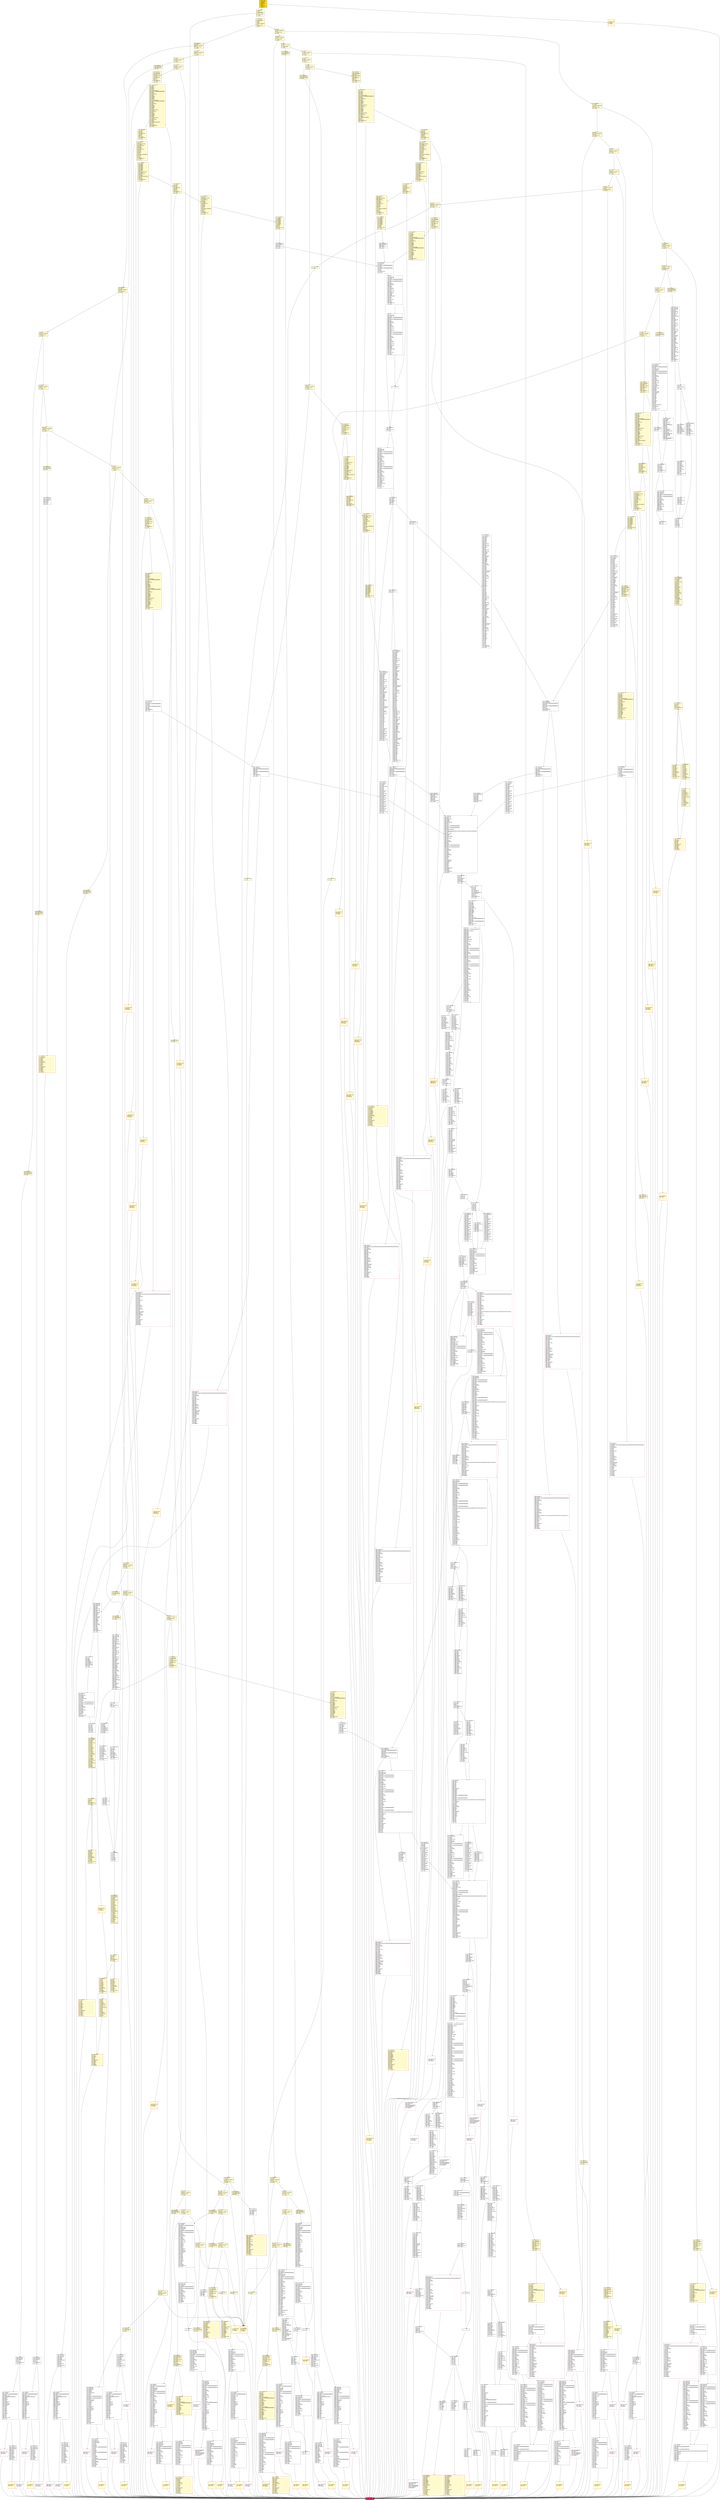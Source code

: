 digraph G {
bgcolor=transparent rankdir=UD;
node [shape=box style=filled color=black fillcolor=white fontname=arial fontcolor=black];
2747 [label="2747: JUMPDEST\l2748: PUSH2 0x0b3c\l2751: PUSH1 0x04\l2753: DUP1\l2754: CALLDATASIZE\l2755: SUB\l2756: PUSH1 0x40\l2758: DUP2\l2759: LT\l2760: ISZERO\l2761: PUSH2 0x0ad1\l2764: JUMPI\l" fillcolor=lemonchiffon ];
1597 [label="1597: JUMPDEST\l1598: PUSH2 0x067f\l1601: PUSH1 0x04\l1603: DUP1\l1604: CALLDATASIZE\l1605: SUB\l1606: PUSH1 0x20\l1608: DUP2\l1609: LT\l1610: ISZERO\l1611: PUSH2 0x0653\l1614: JUMPI\l" fillcolor=lemonchiffon ];
495 [label="495: JUMPDEST\l496: DUP1\l497: PUSH4 0x06e48538\l502: EQ\l503: PUSH2 0x0221\l506: JUMPI\l" fillcolor=lemonchiffon ];
420 [label="420: PUSH2 0x021c\l423: JUMP\l" fillcolor=lemonchiffon ];
2391 [label="2391: JUMPDEST\l2392: PUSH2 0x095f\l2395: PUSH2 0x210c\l2398: JUMP\l" fillcolor=lemonchiffon ];
10761 [label="10761: RETURNDATASIZE\l10762: PUSH1 0x00\l10764: DUP1\l10765: RETURNDATACOPY\l10766: RETURNDATASIZE\l10767: PUSH1 0x00\l10769: REVERT\l" shape=Msquare color=crimson ];
540 [label="540: JUMPDEST\l541: PUSH1 0x00\l543: DUP1\l544: REVERT\l" fillcolor=lemonchiffon shape=Msquare color=crimson ];
3938 [label="3938: PUSH1 0x40\l3940: MLOAD\l3941: PUSH32 0x08c379a000000000000000000000000000000000000000000000000000000000\l3974: DUP2\l3975: MSTORE\l3976: PUSH1 0x04\l3978: ADD\l3979: DUP1\l3980: DUP1\l3981: PUSH1 0x20\l3983: ADD\l3984: DUP3\l3985: DUP2\l3986: SUB\l3987: DUP3\l3988: MSTORE\l3989: PUSH1 0x26\l3991: DUP2\l3992: MSTORE\l3993: PUSH1 0x20\l3995: ADD\l3996: DUP1\l3997: PUSH2 0x3988\l4000: PUSH1 0x26\l4002: SWAP2\l4003: CODECOPY\l4004: PUSH1 0x40\l4006: ADD\l4007: SWAP2\l4008: POP\l4009: POP\l4010: PUSH1 0x40\l4012: MLOAD\l4013: DUP1\l4014: SWAP2\l4015: SUB\l4016: SWAP1\l4017: REVERT\l" shape=Msquare color=crimson ];
14090 [label="14090: DUP1\l14091: DUP3\l14092: ADD\l14093: MLOAD\l14094: DUP2\l14095: DUP5\l14096: ADD\l14097: MSTORE\l14098: PUSH1 0x20\l14100: DUP2\l14101: ADD\l14102: SWAP1\l14103: POP\l14104: PUSH2 0x3701\l14107: JUMP\l" ];
11320 [label="11320: JUMPDEST\l11321: POP\l11322: GAS\l11323: CALL\l11324: ISZERO\l11325: DUP1\l11326: ISZERO\l11327: PUSH2 0x2c4c\l11330: JUMPI\l" ];
65 [label="65: DUP1\l66: PUSH4 0xf9a1f3d9\l71: EQ\l72: PUSH2 0x096b\l75: JUMPI\l" fillcolor=lemonchiffon ];
4322 [label="4322: JUMPDEST\l4323: PUSH1 0x00\l4325: PUSH1 0x12\l4327: SWAP1\l4328: POP\l4329: SWAP1\l4330: JUMP\l" ];
2487 [label="2487: JUMPDEST\l2488: STOP\l" fillcolor=lemonchiffon shape=Msquare color=crimson ];
76 [label="76: DUP1\l77: PUSH4 0xfad8b32a\l82: EQ\l83: PUSH2 0x0975\l86: JUMPI\l" fillcolor=lemonchiffon ];
305 [label="305: DUP1\l306: PUSH4 0x5c5ec980\l311: GT\l312: PUSH2 0x0177\l315: JUMPI\l" fillcolor=lemonchiffon ];
13501 [label="13501: JUMPDEST\l13502: PUSH2 0x34cc\l13505: DUP8\l13506: DUP8\l13507: DUP8\l13508: DUP8\l13509: DUP8\l13510: DUP8\l13511: DUP8\l13512: PUSH2 0x2fd0\l13515: JUMP\l" ];
10232 [label="10232: PUSH1 0x40\l10234: MLOAD\l10235: PUSH32 0x08c379a000000000000000000000000000000000000000000000000000000000\l10268: DUP2\l10269: MSTORE\l10270: PUSH1 0x04\l10272: ADD\l10273: DUP1\l10274: DUP1\l10275: PUSH1 0x20\l10277: ADD\l10278: DUP3\l10279: DUP2\l10280: SUB\l10281: DUP3\l10282: MSTORE\l10283: PUSH1 0x23\l10285: DUP2\l10286: MSTORE\l10287: PUSH1 0x20\l10289: ADD\l10290: DUP1\l10291: PUSH2 0x39ae\l10294: PUSH1 0x23\l10296: SWAP2\l10297: CODECOPY\l10298: PUSH1 0x40\l10300: ADD\l10301: SWAP2\l10302: POP\l10303: POP\l10304: PUSH1 0x40\l10306: MLOAD\l10307: DUP1\l10308: SWAP2\l10309: SUB\l10310: SWAP1\l10311: REVERT\l" shape=Msquare color=crimson ];
12114 [label="12114: PUSH1 0x40\l12116: MLOAD\l12117: PUSH32 0x08c379a000000000000000000000000000000000000000000000000000000000\l12150: DUP2\l12151: MSTORE\l12152: PUSH1 0x04\l12154: ADD\l12155: DUP1\l12156: DUP1\l12157: PUSH1 0x20\l12159: ADD\l12160: DUP3\l12161: DUP2\l12162: SUB\l12163: DUP3\l12164: MSTORE\l12165: PUSH1 0x1e\l12167: DUP2\l12168: MSTORE\l12169: PUSH1 0x20\l12171: ADD\l12172: DUP1\l12173: PUSH32 0x536166654d6174683a207375627472616374696f6e206f766572666c6f770000\l12206: DUP2\l12207: MSTORE\l12208: POP\l12209: PUSH1 0x20\l12211: ADD\l12212: SWAP2\l12213: POP\l12214: POP\l12215: PUSH1 0x40\l12217: MLOAD\l12218: DUP1\l12219: SWAP2\l12220: SUB\l12221: SWAP1\l12222: REVERT\l" shape=Msquare color=crimson ];
11436 [label="11436: JUMPDEST\l11437: PUSH1 0x01\l11439: PUSH1 0x00\l11441: DUP8\l11442: PUSH20 0xffffffffffffffffffffffffffffffffffffffff\l11463: AND\l11464: PUSH20 0xffffffffffffffffffffffffffffffffffffffff\l11485: AND\l11486: DUP2\l11487: MSTORE\l11488: PUSH1 0x20\l11490: ADD\l11491: SWAP1\l11492: DUP2\l11493: MSTORE\l11494: PUSH1 0x20\l11496: ADD\l11497: PUSH1 0x00\l11499: SHA3\l11500: DUP2\l11501: SWAP1\l11502: SSTORE\l11503: POP\l11504: PUSH2 0x2d41\l11507: DUP4\l11508: PUSH1 0x01\l11510: PUSH1 0x00\l11512: DUP8\l11513: PUSH20 0xffffffffffffffffffffffffffffffffffffffff\l11534: AND\l11535: PUSH20 0xffffffffffffffffffffffffffffffffffffffff\l11556: AND\l11557: DUP2\l11558: MSTORE\l11559: PUSH1 0x20\l11561: ADD\l11562: SWAP1\l11563: DUP2\l11564: MSTORE\l11565: PUSH1 0x20\l11567: ADD\l11568: PUSH1 0x00\l11570: SHA3\l11571: SLOAD\l11572: PUSH2 0x37c6\l11575: SWAP1\l11576: SWAP2\l11577: SWAP1\l11578: PUSH4 0xffffffff\l11583: AND\l11584: JUMP\l" ];
398 [label="398: DUP1\l399: PUSH4 0x556f0dc7\l404: EQ\l405: PUSH2 0x0463\l408: JUMPI\l" fillcolor=lemonchiffon ];
2091 [label="2091: JUMPDEST\l2092: PUSH2 0x0857\l2095: PUSH1 0x04\l2097: DUP1\l2098: CALLDATASIZE\l2099: SUB\l2100: PUSH1 0x20\l2102: DUP2\l2103: LT\l2104: ISZERO\l2105: PUSH2 0x0841\l2108: JUMPI\l" fillcolor=lemonchiffon ];
1334 [label="1334: JUMPDEST\l1335: DUP3\l1336: ADD\l1337: DUP4\l1338: PUSH1 0x20\l1340: DUP3\l1341: ADD\l1342: GT\l1343: ISZERO\l1344: PUSH2 0x0548\l1347: JUMPI\l" fillcolor=lemonchiffon ];
648 [label="648: JUMPDEST\l649: PUSH1 0x40\l651: MLOAD\l652: DUP1\l653: DUP1\l654: PUSH1 0x20\l656: ADD\l657: DUP3\l658: DUP2\l659: SUB\l660: DUP3\l661: MSTORE\l662: DUP4\l663: DUP2\l664: DUP2\l665: MLOAD\l666: DUP2\l667: MSTORE\l668: PUSH1 0x20\l670: ADD\l671: SWAP2\l672: POP\l673: DUP1\l674: MLOAD\l675: SWAP1\l676: PUSH1 0x20\l678: ADD\l679: SWAP1\l680: DUP1\l681: DUP4\l682: DUP4\l683: PUSH1 0x00\l" fillcolor=lemonchiffon ];
1673 [label="1673: JUMPDEST\l1674: PUSH1 0x40\l1676: MLOAD\l1677: DUP1\l1678: DUP1\l1679: PUSH1 0x20\l1681: ADD\l1682: DUP3\l1683: DUP2\l1684: SUB\l1685: DUP3\l1686: MSTORE\l1687: DUP4\l1688: DUP2\l1689: DUP2\l1690: MLOAD\l1691: DUP2\l1692: MSTORE\l1693: PUSH1 0x20\l1695: ADD\l1696: SWAP2\l1697: POP\l1698: DUP1\l1699: MLOAD\l1700: SWAP1\l1701: PUSH1 0x20\l1703: ADD\l1704: SWAP1\l1705: DUP1\l1706: DUP4\l1707: DUP4\l1708: PUSH1 0x00\l" fillcolor=lemonchiffon ];
1947 [label="1947: PUSH1 0x00\l1949: DUP1\l1950: REVERT\l" fillcolor=lemonchiffon shape=Msquare color=crimson ];
278 [label="278: DUP1\l279: PUSH4 0x9bd9bbc6\l284: EQ\l285: PUSH2 0x070e\l288: JUMPI\l" fillcolor=lemonchiffon ];
136 [label="136: DUP1\l137: PUSH4 0xe8a53b87\l142: EQ\l143: PUSH2 0x094d\l146: JUMPI\l" fillcolor=lemonchiffon ];
9243 [label="9243: PUSH1 0x01\l9245: PUSH1 0x08\l9247: PUSH1 0x00\l9249: CALLER\l9250: PUSH20 0xffffffffffffffffffffffffffffffffffffffff\l9271: AND\l9272: PUSH20 0xffffffffffffffffffffffffffffffffffffffff\l9293: AND\l9294: DUP2\l9295: MSTORE\l9296: PUSH1 0x20\l9298: ADD\l9299: SWAP1\l9300: DUP2\l9301: MSTORE\l9302: PUSH1 0x20\l9304: ADD\l9305: PUSH1 0x00\l9307: SHA3\l9308: PUSH1 0x00\l9310: DUP4\l9311: PUSH20 0xffffffffffffffffffffffffffffffffffffffff\l9332: AND\l9333: PUSH20 0xffffffffffffffffffffffffffffffffffffffff\l9354: AND\l9355: DUP2\l9356: MSTORE\l9357: PUSH1 0x20\l9359: ADD\l9360: SWAP1\l9361: DUP2\l9362: MSTORE\l9363: PUSH1 0x20\l9365: ADD\l9366: PUSH1 0x00\l9368: SHA3\l9369: PUSH1 0x00\l9371: PUSH2 0x0100\l9374: EXP\l9375: DUP2\l9376: SLOAD\l9377: DUP2\l9378: PUSH1 0xff\l9380: MUL\l9381: NOT\l9382: AND\l9383: SWAP1\l9384: DUP4\l9385: ISZERO\l9386: ISZERO\l9387: MUL\l9388: OR\l9389: SWAP1\l9390: SSTORE\l9391: POP\l9392: PUSH2 0x2541\l9395: JUMP\l" ];
12103 [label="12103: JUMPDEST\l12104: PUSH1 0x00\l12106: DUP3\l12107: DUP3\l12108: GT\l12109: ISZERO\l12110: PUSH2 0x2fbf\l12113: JUMPI\l" ];
5256 [label="5256: JUMPDEST\l5257: PUSH1 0x00\l5259: PUSH1 0x16\l5261: PUSH1 0x00\l5263: CALLER\l5264: PUSH20 0xffffffffffffffffffffffffffffffffffffffff\l5285: AND\l5286: PUSH20 0xffffffffffffffffffffffffffffffffffffffff\l5307: AND\l5308: DUP2\l5309: MSTORE\l5310: PUSH1 0x20\l5312: ADD\l5313: SWAP1\l5314: DUP2\l5315: MSTORE\l5316: PUSH1 0x20\l5318: ADD\l5319: PUSH1 0x00\l5321: SHA3\l5322: DUP2\l5323: SWAP1\l5324: SSTORE\l5325: POP\l5326: JUMP\l" ];
491 [label="491: PUSH2 0x021c\l494: JUMP\l" fillcolor=lemonchiffon ];
1497 [label="1497: JUMPDEST\l1498: STOP\l" fillcolor=lemonchiffon shape=Msquare color=crimson ];
2497 [label="2497: JUMPDEST\l2498: STOP\l" fillcolor=lemonchiffon shape=Msquare color=crimson ];
5740 [label="5740: PUSH1 0x40\l5742: MLOAD\l5743: PUSH32 0x08c379a000000000000000000000000000000000000000000000000000000000\l5776: DUP2\l5777: MSTORE\l5778: PUSH1 0x04\l5780: ADD\l5781: DUP1\l5782: DUP1\l5783: PUSH1 0x20\l5785: ADD\l5786: DUP3\l5787: DUP2\l5788: SUB\l5789: DUP3\l5790: MSTORE\l5791: PUSH1 0x24\l5793: DUP2\l5794: MSTORE\l5795: PUSH1 0x20\l5797: ADD\l5798: DUP1\l5799: PUSH2 0x38a6\l5802: PUSH1 0x24\l5804: SWAP2\l5805: CODECOPY\l5806: PUSH1 0x40\l5808: ADD\l5809: SWAP2\l5810: POP\l5811: POP\l5812: PUSH1 0x40\l5814: MLOAD\l5815: DUP1\l5816: SWAP2\l5817: SUB\l5818: SWAP1\l5819: REVERT\l" shape=Msquare color=crimson ];
3491 [label="3491: JUMPDEST\l3492: PUSH1 0x01\l3494: PUSH1 0x11\l3496: PUSH1 0x00\l3498: DUP3\l3499: DUP3\l3500: SLOAD\l3501: ADD\l3502: SWAP3\l3503: POP\l3504: POP\l3505: DUP2\l3506: SWAP1\l3507: SSTORE\l3508: POP\l3509: JUMP\l" ];
4018 [label="4018: JUMPDEST\l4019: PUSH1 0x00\l4021: CALLER\l4022: SWAP1\l4023: POP\l4024: PUSH2 0x0fe3\l4027: DUP2\l4028: DUP7\l4029: DUP7\l4030: DUP7\l4031: PUSH1 0x40\l4033: MLOAD\l4034: DUP1\l4035: PUSH1 0x20\l4037: ADD\l4038: PUSH1 0x40\l4040: MSTORE\l4041: DUP1\l4042: PUSH1 0x00\l4044: DUP2\l4045: MSTORE\l4046: POP\l4047: PUSH1 0x40\l4049: MLOAD\l4050: DUP1\l4051: PUSH1 0x20\l4053: ADD\l4054: PUSH1 0x40\l4056: MSTORE\l4057: DUP1\l4058: PUSH1 0x00\l4060: DUP2\l4061: MSTORE\l4062: POP\l4063: PUSH2 0x2933\l4066: JUMP\l" ];
1487 [label="1487: JUMPDEST\l1488: STOP\l" fillcolor=lemonchiffon shape=Msquare color=crimson ];
3182 [label="3182: JUMPDEST\l3183: PUSH1 0x00\l3185: DUP1\l3186: CALLER\l3187: SWAP1\l3188: POP\l3189: PUSH2 0x0c7f\l3192: DUP2\l3193: DUP6\l3194: DUP6\l3195: PUSH2 0x27c2\l3198: JUMP\l" ];
458 [label="458: DUP1\l459: PUSH4 0x18160ddd\l464: EQ\l465: PUSH2 0x0387\l468: JUMPI\l" fillcolor=lemonchiffon ];
961 [label="961: PUSH1 0x00\l963: DUP1\l964: REVERT\l" fillcolor=lemonchiffon shape=Msquare color=crimson ];
14433 [label="14433: EXIT BLOCK\l" fillcolor=crimson ];
2489 [label="2489: JUMPDEST\l2490: PUSH2 0x09c1\l2493: PUSH2 0x259e\l2496: JUMP\l" fillcolor=lemonchiffon ];
6627 [label="6627: PUSH1 0x00\l6629: PUSH1 0x15\l6631: PUSH1 0x00\l6633: CALLER\l6634: PUSH20 0xffffffffffffffffffffffffffffffffffffffff\l6655: AND\l6656: PUSH20 0xffffffffffffffffffffffffffffffffffffffff\l6677: AND\l6678: DUP2\l6679: MSTORE\l6680: PUSH1 0x20\l6682: ADD\l6683: SWAP1\l6684: DUP2\l6685: MSTORE\l6686: PUSH1 0x20\l6688: ADD\l6689: PUSH1 0x00\l6691: SHA3\l6692: DUP2\l6693: SWAP1\l6694: SSTORE\l6695: POP\l" ];
5820 [label="5820: JUMPDEST\l5821: PUSH1 0x06\l5823: PUSH1 0x00\l5825: DUP3\l5826: PUSH20 0xffffffffffffffffffffffffffffffffffffffff\l5847: AND\l5848: PUSH20 0xffffffffffffffffffffffffffffffffffffffff\l5869: AND\l5870: DUP2\l5871: MSTORE\l5872: PUSH1 0x20\l5874: ADD\l5875: SWAP1\l5876: DUP2\l5877: MSTORE\l5878: PUSH1 0x20\l5880: ADD\l5881: PUSH1 0x00\l5883: SHA3\l5884: PUSH1 0x00\l5886: SWAP1\l5887: SLOAD\l5888: SWAP1\l5889: PUSH2 0x0100\l5892: EXP\l5893: SWAP1\l5894: DIV\l5895: PUSH1 0xff\l5897: AND\l5898: ISZERO\l5899: PUSH2 0x179f\l5902: JUMPI\l" ];
9840 [label="9840: PUSH1 0x40\l9842: MLOAD\l9843: PUSH32 0x08c379a000000000000000000000000000000000000000000000000000000000\l9876: DUP2\l9877: MSTORE\l9878: PUSH1 0x04\l9880: ADD\l9881: DUP1\l9882: DUP1\l9883: PUSH1 0x20\l9885: ADD\l9886: DUP3\l9887: DUP2\l9888: SUB\l9889: DUP3\l9890: MSTORE\l9891: PUSH1 0x2c\l9893: DUP2\l9894: MSTORE\l9895: PUSH1 0x20\l9897: ADD\l9898: DUP1\l9899: PUSH2 0x395c\l9902: PUSH1 0x2c\l9904: SWAP2\l9905: CODECOPY\l9906: PUSH1 0x40\l9908: ADD\l9909: SWAP2\l9910: POP\l9911: POP\l9912: PUSH1 0x40\l9914: MLOAD\l9915: DUP1\l9916: SWAP2\l9917: SUB\l9918: SWAP1\l9919: REVERT\l" shape=Msquare color=crimson ];
1997 [label="1997: PUSH1 0x00\l1999: DUP1\l2000: REVERT\l" fillcolor=lemonchiffon shape=Msquare color=crimson ];
847 [label="847: JUMPDEST\l848: PUSH1 0x40\l850: MLOAD\l851: DUP1\l852: DUP3\l853: ISZERO\l854: ISZERO\l855: ISZERO\l856: ISZERO\l857: DUP2\l858: MSTORE\l859: PUSH1 0x20\l861: ADD\l862: SWAP2\l863: POP\l864: POP\l865: PUSH1 0x40\l867: MLOAD\l868: DUP1\l869: SWAP2\l870: SUB\l871: SWAP1\l872: RETURN\l" fillcolor=lemonchiffon shape=Msquare color=crimson ];
6804 [label="6804: JUMPDEST\l6805: PUSH1 0x00\l6807: PUSH1 0x17\l6809: PUSH1 0x00\l6811: CALLER\l6812: PUSH20 0xffffffffffffffffffffffffffffffffffffffff\l6833: AND\l6834: PUSH20 0xffffffffffffffffffffffffffffffffffffffff\l6855: AND\l6856: DUP2\l6857: MSTORE\l6858: PUSH1 0x20\l6860: ADD\l6861: SWAP1\l6862: DUP2\l6863: MSTORE\l6864: PUSH1 0x20\l6866: ADD\l6867: PUSH1 0x00\l6869: SHA3\l6870: SLOAD\l6871: GT\l6872: PUSH2 0x1ae0\l6875: JUMPI\l" ];
4970 [label="4970: JUMPDEST\l4971: PUSH2 0x1402\l4974: CALLER\l4975: DUP9\l4976: DUP9\l4977: DUP9\l4978: DUP9\l4979: DUP9\l4980: DUP1\l4981: DUP1\l4982: PUSH1 0x1f\l4984: ADD\l4985: PUSH1 0x20\l4987: DUP1\l4988: SWAP2\l4989: DIV\l4990: MUL\l4991: PUSH1 0x20\l4993: ADD\l4994: PUSH1 0x40\l4996: MLOAD\l4997: SWAP1\l4998: DUP2\l4999: ADD\l5000: PUSH1 0x40\l5002: MSTORE\l5003: DUP1\l5004: SWAP4\l5005: SWAP3\l5006: SWAP2\l5007: SWAP1\l5008: DUP2\l5009: DUP2\l5010: MSTORE\l5011: PUSH1 0x20\l5013: ADD\l5014: DUP4\l5015: DUP4\l5016: DUP1\l5017: DUP3\l5018: DUP5\l5019: CALLDATACOPY\l5020: PUSH1 0x00\l5022: DUP2\l5023: DUP5\l5024: ADD\l5025: MSTORE\l5026: PUSH1 0x1f\l5028: NOT\l5029: PUSH1 0x1f\l5031: DUP3\l5032: ADD\l5033: AND\l5034: SWAP1\l5035: POP\l5036: DUP1\l5037: DUP4\l5038: ADD\l5039: SWAP3\l5040: POP\l5041: POP\l5042: POP\l5043: POP\l5044: POP\l5045: POP\l5046: POP\l5047: DUP8\l5048: DUP8\l5049: DUP1\l5050: DUP1\l5051: PUSH1 0x1f\l5053: ADD\l5054: PUSH1 0x20\l5056: DUP1\l5057: SWAP2\l5058: DIV\l5059: MUL\l5060: PUSH1 0x20\l5062: ADD\l5063: PUSH1 0x40\l5065: MLOAD\l5066: SWAP1\l5067: DUP2\l5068: ADD\l5069: PUSH1 0x40\l5071: MSTORE\l5072: DUP1\l5073: SWAP4\l5074: SWAP3\l5075: SWAP2\l5076: SWAP1\l5077: DUP2\l5078: DUP2\l5079: MSTORE\l5080: PUSH1 0x20\l5082: ADD\l5083: DUP4\l5084: DUP4\l5085: DUP1\l5086: DUP3\l5087: DUP5\l5088: CALLDATACOPY\l5089: PUSH1 0x00\l5091: DUP2\l5092: DUP5\l5093: ADD\l5094: MSTORE\l5095: PUSH1 0x1f\l5097: NOT\l5098: PUSH1 0x1f\l5100: DUP3\l5101: ADD\l5102: AND\l5103: SWAP1\l5104: POP\l5105: DUP1\l5106: DUP4\l5107: ADD\l5108: SWAP3\l5109: POP\l5110: POP\l5111: POP\l5112: POP\l5113: POP\l5114: POP\l5115: POP\l5116: PUSH1 0x01\l5118: PUSH2 0x3378\l5121: JUMP\l" ];
360 [label="360: DUP1\l361: PUSH4 0x740ed145\l366: EQ\l367: PUSH2 0x0633\l370: JUMPI\l" fillcolor=lemonchiffon ];
903 [label="903: JUMPDEST\l904: PUSH2 0x038f\l907: PUSH2 0x0e1f\l910: JUMP\l" fillcolor=lemonchiffon ];
9537 [label="9537: JUMPDEST\l9538: CALLER\l9539: PUSH20 0xffffffffffffffffffffffffffffffffffffffff\l9560: AND\l9561: DUP2\l9562: PUSH20 0xffffffffffffffffffffffffffffffffffffffff\l9583: AND\l9584: PUSH32 0x50546e66e5f44d728365dc3908c63bc5cfeeab470722c1677e3073a6ac294aa1\l9617: PUSH1 0x40\l9619: MLOAD\l9620: PUSH1 0x40\l9622: MLOAD\l9623: DUP1\l9624: SWAP2\l9625: SUB\l9626: SWAP1\l9627: LOG3\l9628: POP\l9629: JUMP\l" ];
289 [label="289: PUSH2 0x021c\l292: JUMP\l" fillcolor=lemonchiffon ];
2729 [label="2729: JUMPDEST\l2730: SWAP1\l2731: SWAP2\l2732: SWAP3\l2733: SWAP4\l2734: SWAP2\l2735: SWAP3\l2736: SWAP4\l2737: SWAP1\l2738: POP\l2739: POP\l2740: POP\l2741: PUSH2 0x2661\l2744: JUMP\l" fillcolor=lemonchiffon ];
1824 [label="1824: PUSH1 0x00\l1826: DUP1\l1827: REVERT\l" fillcolor=lemonchiffon shape=Msquare color=crimson ];
12463 [label="12463: JUMPDEST\l12464: POP\l12465: POP\l12466: POP\l12467: POP\l12468: PUSH1 0x40\l12470: MLOAD\l12471: RETURNDATASIZE\l12472: PUSH1 0x20\l12474: DUP2\l12475: LT\l12476: ISZERO\l12477: PUSH2 0x30c5\l12480: JUMPI\l" ];
8994 [label="8994: PUSH1 0x00\l8996: DUP1\l8997: REVERT\l" shape=Msquare color=crimson ];
1437 [label="1437: JUMPDEST\l1438: DUP1\l1439: CALLDATALOAD\l1440: SWAP1\l1441: PUSH1 0x20\l1443: ADD\l1444: SWAP2\l1445: DUP5\l1446: PUSH1 0x01\l1448: DUP4\l1449: MUL\l1450: DUP5\l1451: ADD\l1452: GT\l1453: PUSH5 0x0100000000\l1459: DUP4\l1460: GT\l1461: OR\l1462: ISZERO\l1463: PUSH2 0x05bf\l1466: JUMPI\l" fillcolor=lemonchiffon ];
2359 [label="2359: JUMPDEST\l2360: PUSH1 0x40\l2362: MLOAD\l2363: DUP1\l2364: DUP3\l2365: DUP2\l2366: MSTORE\l2367: PUSH1 0x20\l2369: ADD\l2370: SWAP2\l2371: POP\l2372: POP\l2373: PUSH1 0x40\l2375: MLOAD\l2376: DUP1\l2377: SWAP2\l2378: SUB\l2379: SWAP1\l2380: RETURN\l" fillcolor=lemonchiffon shape=Msquare color=crimson ];
2856 [label="2856: PUSH1 0x00\l2858: DUP1\l2859: REVERT\l" fillcolor=lemonchiffon shape=Msquare color=crimson ];
1806 [label="1806: JUMPDEST\l1807: PUSH2 0x07af\l1810: PUSH1 0x04\l1812: DUP1\l1813: CALLDATASIZE\l1814: SUB\l1815: PUSH1 0x60\l1817: DUP2\l1818: LT\l1819: ISZERO\l1820: PUSH2 0x0724\l1823: JUMPI\l" fillcolor=lemonchiffon ];
3596 [label="3596: JUMPDEST\l3597: PUSH1 0x01\l3599: PUSH1 0x1a\l3601: PUSH1 0x00\l3603: DUP3\l3604: DUP3\l3605: SLOAD\l3606: ADD\l3607: SWAP3\l3608: POP\l3609: POP\l3610: DUP2\l3611: SWAP1\l3612: SSTORE\l3613: POP\l3614: JUMP\l" ];
147 [label="147: DUP1\l148: PUSH4 0xf0b6e306\l153: EQ\l154: PUSH2 0x0957\l157: JUMPI\l" fillcolor=lemonchiffon ];
13674 [label="13674: JUMPDEST\l13675: PUSH2 0x357f\l13678: DUP4\l13679: PUSH1 0x02\l13681: SLOAD\l13682: PUSH2 0x2f47\l13685: SWAP1\l13686: SWAP2\l13687: SWAP1\l13688: PUSH4 0xffffffff\l13693: AND\l13694: JUMP\l" ];
12930 [label="12930: JUMPDEST\l12931: POP\l12932: POP\l12933: POP\l12934: POP\l12935: SWAP1\l12936: POP\l12937: SWAP1\l12938: DUP2\l12939: ADD\l12940: SWAP1\l12941: PUSH1 0x1f\l12943: AND\l12944: DUP1\l12945: ISZERO\l12946: PUSH2 0x32af\l12949: JUMPI\l" ];
14081 [label="14081: JUMPDEST\l14082: DUP4\l14083: DUP2\l14084: LT\l14085: ISZERO\l14086: PUSH2 0x371c\l14089: JUMPI\l" ];
3405 [label="3405: JUMPDEST\l3406: PUSH1 0x05\l3408: PUSH1 0x11\l3410: SLOAD\l3411: GT\l3412: ISZERO\l3413: PUSH2 0x0d5d\l3416: JUMPI\l" ];
1209 [label="1209: JUMPDEST\l1210: PUSH2 0x05cf\l1213: PUSH1 0x04\l1215: DUP1\l1216: CALLDATASIZE\l1217: SUB\l1218: PUSH1 0xa0\l1220: DUP2\l1221: LT\l1222: ISZERO\l1223: PUSH2 0x04cf\l1226: JUMPI\l" fillcolor=lemonchiffon ];
771 [label="771: JUMPDEST\l772: PUSH2 0x034f\l775: PUSH1 0x04\l777: DUP1\l778: CALLDATASIZE\l779: SUB\l780: PUSH1 0x40\l782: DUP2\l783: LT\l784: ISZERO\l785: PUSH2 0x0319\l788: JUMPI\l" fillcolor=lemonchiffon ];
1386 [label="1386: JUMPDEST\l1387: SWAP1\l1388: SWAP2\l1389: SWAP3\l1390: SWAP4\l1391: SWAP2\l1392: SWAP3\l1393: SWAP4\l1394: SWAP1\l1395: DUP1\l1396: CALLDATALOAD\l1397: SWAP1\l1398: PUSH1 0x20\l1400: ADD\l1401: SWAP1\l1402: PUSH5 0x0100000000\l1408: DUP2\l1409: GT\l1410: ISZERO\l1411: PUSH2 0x058b\l1414: JUMPI\l" fillcolor=lemonchiffon ];
12903 [label="12903: JUMPDEST\l12904: DUP4\l12905: DUP2\l12906: LT\l12907: ISZERO\l12908: PUSH2 0x3282\l12911: JUMPI\l" ];
196 [label="196: DUP1\l197: PUSH4 0xa9059cbb\l202: EQ\l203: PUSH2 0x07bb\l206: JUMPI\l" fillcolor=lemonchiffon ];
2822 [label="2822: PUSH1 0x00\l2824: DUP1\l2825: REVERT\l" fillcolor=lemonchiffon shape=Msquare color=crimson ];
11340 [label="11340: JUMPDEST\l11341: POP\l11342: POP\l11343: POP\l11344: POP\l" ];
9396 [label="9396: JUMPDEST\l9397: PUSH1 0x07\l9399: PUSH1 0x00\l9401: CALLER\l9402: PUSH20 0xffffffffffffffffffffffffffffffffffffffff\l9423: AND\l9424: PUSH20 0xffffffffffffffffffffffffffffffffffffffff\l9445: AND\l9446: DUP2\l9447: MSTORE\l9448: PUSH1 0x20\l9450: ADD\l9451: SWAP1\l9452: DUP2\l9453: MSTORE\l9454: PUSH1 0x20\l9456: ADD\l9457: PUSH1 0x00\l9459: SHA3\l9460: PUSH1 0x00\l9462: DUP3\l9463: PUSH20 0xffffffffffffffffffffffffffffffffffffffff\l9484: AND\l9485: PUSH20 0xffffffffffffffffffffffffffffffffffffffff\l9506: AND\l9507: DUP2\l9508: MSTORE\l9509: PUSH1 0x20\l9511: ADD\l9512: SWAP1\l9513: DUP2\l9514: MSTORE\l9515: PUSH1 0x20\l9517: ADD\l9518: PUSH1 0x00\l9520: SHA3\l9521: PUSH1 0x00\l9523: PUSH2 0x0100\l9526: EXP\l9527: DUP2\l9528: SLOAD\l9529: SWAP1\l9530: PUSH1 0xff\l9532: MUL\l9533: NOT\l9534: AND\l9535: SWAP1\l9536: SSTORE\l" ];
16 [label="16: JUMPDEST\l17: POP\l18: PUSH1 0x04\l20: CALLDATASIZE\l21: LT\l22: PUSH2 0x021c\l25: JUMPI\l" fillcolor=lemonchiffon ];
9630 [label="9630: JUMPDEST\l9631: PUSH1 0x1b\l9633: PUSH1 0x00\l9635: SWAP1\l9636: SLOAD\l9637: SWAP1\l9638: PUSH2 0x0100\l9641: EXP\l9642: SWAP1\l9643: DIV\l9644: PUSH20 0xffffffffffffffffffffffffffffffffffffffff\l9665: AND\l9666: PUSH20 0xffffffffffffffffffffffffffffffffffffffff\l9687: AND\l9688: PUSH2 0x08fc\l9691: PUSH1 0x1c\l9693: SLOAD\l9694: SWAP1\l9695: DUP2\l9696: ISZERO\l9697: MUL\l9698: SWAP1\l9699: PUSH1 0x40\l9701: MLOAD\l9702: PUSH1 0x00\l9704: PUSH1 0x40\l9706: MLOAD\l9707: DUP1\l9708: DUP4\l9709: SUB\l9710: DUP2\l9711: DUP6\l9712: DUP9\l9713: DUP9\l9714: CALL\l9715: SWAP4\l9716: POP\l9717: POP\l9718: POP\l9719: POP\l9720: PUSH2 0x2600\l9723: JUMPI\l" ];
789 [label="789: PUSH1 0x00\l791: DUP1\l792: REVERT\l" fillcolor=lemonchiffon shape=Msquare color=crimson ];
10792 [label="10792: JUMPDEST\l10793: DUP2\l10794: ADD\l10795: SWAP1\l10796: DUP1\l10797: DUP1\l10798: MLOAD\l10799: SWAP1\l10800: PUSH1 0x20\l10802: ADD\l10803: SWAP1\l10804: SWAP3\l10805: SWAP2\l10806: SWAP1\l10807: POP\l10808: POP\l10809: POP\l10810: SWAP1\l10811: POP\l10812: PUSH1 0x00\l10814: PUSH20 0xffffffffffffffffffffffffffffffffffffffff\l10835: AND\l10836: DUP2\l10837: PUSH20 0xffffffffffffffffffffffffffffffffffffffff\l10858: AND\l10859: EQ\l10860: PUSH2 0x2c51\l10863: JUMPI\l" ];
2421 [label="2421: JUMPDEST\l2422: PUSH2 0x09b7\l2425: PUSH1 0x04\l2427: DUP1\l2428: CALLDATASIZE\l2429: SUB\l2430: PUSH1 0x20\l2432: DUP2\l2433: LT\l2434: ISZERO\l2435: PUSH2 0x098b\l2438: JUMPI\l" fillcolor=lemonchiffon ];
4259 [label="4259: JUMPDEST\l4260: PUSH2 0x27c2\l4263: JUMP\l" ];
1719 [label="1719: DUP1\l1720: DUP3\l1721: ADD\l1722: MLOAD\l1723: DUP2\l1724: DUP5\l1725: ADD\l1726: MSTORE\l1727: PUSH1 0x20\l1729: DUP2\l1730: ADD\l1731: SWAP1\l1732: POP\l1733: PUSH2 0x06ae\l1736: JUMP\l" fillcolor=lemonchiffon ];
2389 [label="2389: JUMPDEST\l2390: STOP\l" fillcolor=lemonchiffon shape=Msquare color=crimson ];
6452 [label="6452: JUMPDEST\l6453: PUSH1 0x00\l6455: CALLER\l6456: PUSH20 0xffffffffffffffffffffffffffffffffffffffff\l6477: AND\l6478: PUSH1 0x15\l6480: PUSH1 0x00\l6482: CALLER\l6483: PUSH20 0xffffffffffffffffffffffffffffffffffffffff\l6504: AND\l6505: PUSH20 0xffffffffffffffffffffffffffffffffffffffff\l6526: AND\l6527: DUP2\l6528: MSTORE\l6529: PUSH1 0x20\l6531: ADD\l6532: SWAP1\l6533: DUP2\l6534: MSTORE\l6535: PUSH1 0x20\l6537: ADD\l6538: PUSH1 0x00\l6540: SHA3\l6541: SLOAD\l6542: PUSH1 0x40\l6544: MLOAD\l6545: DUP1\l6546: PUSH1 0x00\l6548: ADD\l6549: SWAP1\l6550: POP\l6551: PUSH1 0x00\l6553: PUSH1 0x40\l6555: MLOAD\l6556: DUP1\l6557: DUP4\l6558: SUB\l6559: DUP2\l6560: DUP6\l6561: DUP8\l6562: GAS\l6563: CALL\l6564: SWAP3\l6565: POP\l6566: POP\l6567: POP\l6568: RETURNDATASIZE\l6569: DUP1\l6570: PUSH1 0x00\l6572: DUP2\l6573: EQ\l6574: PUSH2 0x19d3\l6577: JUMPI\l" ];
13023 [label="13023: RETURNDATASIZE\l13024: PUSH1 0x00\l13026: DUP1\l13027: RETURNDATACOPY\l13028: RETURNDATASIZE\l13029: PUSH1 0x00\l13031: REVERT\l" shape=Msquare color=crimson ];
1895 [label="1895: PUSH1 0x00\l1897: DUP1\l1898: REVERT\l" fillcolor=lemonchiffon shape=Msquare color=crimson ];
1489 [label="1489: JUMPDEST\l1490: PUSH2 0x05d9\l1493: PUSH2 0x140b\l1496: JUMP\l" fillcolor=lemonchiffon ];
11238 [label="11238: JUMPDEST\l11239: POP\l11240: POP\l11241: POP\l11242: POP\l11243: SWAP1\l11244: POP\l11245: SWAP1\l11246: DUP2\l11247: ADD\l11248: SWAP1\l11249: PUSH1 0x1f\l11251: AND\l11252: DUP1\l11253: ISZERO\l11254: PUSH2 0x2c13\l11257: JUMPI\l" ];
2592 [label="2592: JUMPDEST\l2593: DUP3\l2594: ADD\l2595: DUP4\l2596: PUSH1 0x20\l2598: DUP3\l2599: ADD\l2600: GT\l2601: ISZERO\l2602: PUSH2 0x0a32\l2605: JUMPI\l" fillcolor=lemonchiffon ];
2610 [label="2610: JUMPDEST\l2611: DUP1\l2612: CALLDATALOAD\l2613: SWAP1\l2614: PUSH1 0x20\l2616: ADD\l2617: SWAP2\l2618: DUP5\l2619: PUSH1 0x01\l2621: DUP4\l2622: MUL\l2623: DUP5\l2624: ADD\l2625: GT\l2626: PUSH5 0x0100000000\l2632: DUP4\l2633: GT\l2634: OR\l2635: ISZERO\l2636: PUSH2 0x0a54\l2639: JUMPI\l" fillcolor=lemonchiffon ];
2399 [label="2399: JUMPDEST\l2400: STOP\l" fillcolor=lemonchiffon shape=Msquare color=crimson ];
13084 [label="13084: PUSH1 0x40\l13086: MLOAD\l13087: PUSH32 0x08c379a000000000000000000000000000000000000000000000000000000000\l13120: DUP2\l13121: MSTORE\l13122: PUSH1 0x04\l13124: ADD\l13125: DUP1\l13126: DUP1\l13127: PUSH1 0x20\l13129: ADD\l13130: DUP3\l13131: DUP2\l13132: SUB\l13133: DUP3\l13134: MSTORE\l13135: PUSH1 0x4d\l13137: DUP2\l13138: MSTORE\l13139: PUSH1 0x20\l13141: ADD\l13142: DUP1\l13143: PUSH2 0x38eb\l13146: PUSH1 0x4d\l13148: SWAP2\l13149: CODECOPY\l13150: PUSH1 0x60\l13152: ADD\l13153: SWAP2\l13154: POP\l13155: POP\l13156: PUSH1 0x40\l13158: MLOAD\l13159: DUP1\l13160: SWAP2\l13161: SUB\l13162: SWAP1\l13163: REVERT\l" shape=Msquare color=crimson ];
371 [label="371: PUSH2 0x021c\l374: JUMP\l" fillcolor=lemonchiffon ];
3020 [label="3020: JUMPDEST\l3021: PUSH1 0x60\l3023: PUSH1 0x03\l3025: DUP1\l3026: SLOAD\l3027: PUSH1 0x01\l3029: DUP2\l3030: PUSH1 0x01\l3032: AND\l3033: ISZERO\l3034: PUSH2 0x0100\l3037: MUL\l3038: SUB\l3039: AND\l3040: PUSH1 0x02\l3042: SWAP1\l3043: DIV\l3044: DUP1\l3045: PUSH1 0x1f\l3047: ADD\l3048: PUSH1 0x20\l3050: DUP1\l3051: SWAP2\l3052: DIV\l3053: MUL\l3054: PUSH1 0x20\l3056: ADD\l3057: PUSH1 0x40\l3059: MLOAD\l3060: SWAP1\l3061: DUP2\l3062: ADD\l3063: PUSH1 0x40\l3065: MSTORE\l3066: DUP1\l3067: SWAP3\l3068: SWAP2\l3069: SWAP1\l3070: DUP2\l3071: DUP2\l3072: MSTORE\l3073: PUSH1 0x20\l3075: ADD\l3076: DUP3\l3077: DUP1\l3078: SLOAD\l3079: PUSH1 0x01\l3081: DUP2\l3082: PUSH1 0x01\l3084: AND\l3085: ISZERO\l3086: PUSH2 0x0100\l3089: MUL\l3090: SUB\l3091: AND\l3092: PUSH1 0x02\l3094: SWAP1\l3095: DIV\l3096: DUP1\l3097: ISZERO\l3098: PUSH2 0x0c64\l3101: JUMPI\l" ];
2261 [label="2261: JUMPDEST\l2262: PUSH2 0x0937\l2265: PUSH1 0x04\l2267: DUP1\l2268: CALLDATASIZE\l2269: SUB\l2270: PUSH1 0x40\l2272: DUP2\l2273: LT\l2274: ISZERO\l2275: PUSH2 0x08eb\l2278: JUMPI\l" fillcolor=lemonchiffon ];
1913 [label="1913: PUSH1 0x00\l1915: DUP1\l1916: REVERT\l" fillcolor=lemonchiffon shape=Msquare color=crimson ];
3625 [label="3625: JUMPDEST\l3626: PUSH1 0x0c\l3628: PUSH1 0x00\l3630: SWAP1\l3631: SLOAD\l3632: SWAP1\l3633: PUSH2 0x0100\l3636: EXP\l3637: SWAP1\l3638: DIV\l3639: PUSH1 0xff\l3641: AND\l3642: PUSH2 0x0e42\l3645: JUMPI\l" ];
1710 [label="1710: JUMPDEST\l1711: DUP4\l1712: DUP2\l1713: LT\l1714: ISZERO\l1715: PUSH2 0x06c9\l1718: JUMPI\l" fillcolor=lemonchiffon ];
3308 [label="3308: JUMPDEST\l3309: CALLER\l3310: PUSH1 0x0c\l3312: PUSH1 0x01\l3314: PUSH2 0x0100\l3317: EXP\l3318: DUP2\l3319: SLOAD\l3320: DUP2\l3321: PUSH20 0xffffffffffffffffffffffffffffffffffffffff\l3342: MUL\l3343: NOT\l3344: AND\l3345: SWAP1\l3346: DUP4\l3347: PUSH20 0xffffffffffffffffffffffffffffffffffffffff\l3368: AND\l3369: MUL\l3370: OR\l3371: SWAP1\l3372: SSTORE\l3373: POP\l3374: ADDRESS\l3375: PUSH20 0xffffffffffffffffffffffffffffffffffffffff\l3396: AND\l3397: BALANCE\l3398: PUSH1 0x0d\l3400: DUP2\l3401: SWAP1\l3402: SSTORE\l3403: POP\l3404: JUMP\l" ];
593 [label="593: JUMPDEST\l594: DUP4\l595: DUP2\l596: LT\l597: ISZERO\l598: PUSH2 0x026c\l601: JUMPI\l" fillcolor=lemonchiffon ];
7838 [label="7838: POP\l7839: PUSH1 0x08\l7841: PUSH1 0x00\l7843: DUP4\l7844: PUSH20 0xffffffffffffffffffffffffffffffffffffffff\l7865: AND\l7866: PUSH20 0xffffffffffffffffffffffffffffffffffffffff\l7887: AND\l7888: DUP2\l7889: MSTORE\l7890: PUSH1 0x20\l7892: ADD\l7893: SWAP1\l7894: DUP2\l7895: MSTORE\l7896: PUSH1 0x20\l7898: ADD\l7899: PUSH1 0x00\l7901: SHA3\l7902: PUSH1 0x00\l7904: DUP5\l7905: PUSH20 0xffffffffffffffffffffffffffffffffffffffff\l7926: AND\l7927: PUSH20 0xffffffffffffffffffffffffffffffffffffffff\l7948: AND\l7949: DUP2\l7950: MSTORE\l7951: PUSH1 0x20\l7953: ADD\l7954: SWAP1\l7955: DUP2\l7956: MSTORE\l7957: PUSH1 0x20\l7959: ADD\l7960: PUSH1 0x00\l7962: SHA3\l7963: PUSH1 0x00\l7965: SWAP1\l7966: SLOAD\l7967: SWAP1\l7968: PUSH2 0x0100\l7971: EXP\l7972: SWAP1\l7973: DIV\l7974: PUSH1 0xff\l7976: AND\l7977: ISZERO\l" ];
2419 [label="2419: JUMPDEST\l2420: STOP\l" fillcolor=lemonchiffon shape=Msquare color=crimson ];
3102 [label="3102: DUP1\l3103: PUSH1 0x1f\l3105: LT\l3106: PUSH2 0x0c39\l3109: JUMPI\l" ];
12223 [label="12223: JUMPDEST\l12224: PUSH1 0x00\l12226: DUP3\l12227: DUP5\l12228: SUB\l12229: SWAP1\l12230: POP\l12231: DUP1\l12232: SWAP2\l12233: POP\l12234: POP\l12235: SWAP3\l12236: SWAP2\l12237: POP\l12238: POP\l12239: JUMP\l" ];
10864 [label="10864: DUP1\l10865: PUSH20 0xffffffffffffffffffffffffffffffffffffffff\l10886: AND\l10887: PUSH4 0x75ab9782\l10892: DUP9\l10893: DUP9\l10894: DUP9\l10895: DUP9\l10896: DUP9\l10897: DUP9\l10898: PUSH1 0x40\l10900: MLOAD\l10901: DUP8\l10902: PUSH4 0xffffffff\l10907: AND\l10908: PUSH1 0xe0\l10910: SHL\l10911: DUP2\l10912: MSTORE\l10913: PUSH1 0x04\l10915: ADD\l10916: DUP1\l10917: DUP8\l10918: PUSH20 0xffffffffffffffffffffffffffffffffffffffff\l10939: AND\l10940: PUSH20 0xffffffffffffffffffffffffffffffffffffffff\l10961: AND\l10962: DUP2\l10963: MSTORE\l10964: PUSH1 0x20\l10966: ADD\l10967: DUP7\l10968: PUSH20 0xffffffffffffffffffffffffffffffffffffffff\l10989: AND\l10990: PUSH20 0xffffffffffffffffffffffffffffffffffffffff\l11011: AND\l11012: DUP2\l11013: MSTORE\l11014: PUSH1 0x20\l11016: ADD\l11017: DUP6\l11018: PUSH20 0xffffffffffffffffffffffffffffffffffffffff\l11039: AND\l11040: PUSH20 0xffffffffffffffffffffffffffffffffffffffff\l11061: AND\l11062: DUP2\l11063: MSTORE\l11064: PUSH1 0x20\l11066: ADD\l11067: DUP5\l11068: DUP2\l11069: MSTORE\l11070: PUSH1 0x20\l11072: ADD\l11073: DUP1\l11074: PUSH1 0x20\l11076: ADD\l11077: DUP1\l11078: PUSH1 0x20\l11080: ADD\l11081: DUP4\l11082: DUP2\l11083: SUB\l11084: DUP4\l11085: MSTORE\l11086: DUP6\l11087: DUP2\l11088: DUP2\l11089: MLOAD\l11090: DUP2\l11091: MSTORE\l11092: PUSH1 0x20\l11094: ADD\l11095: SWAP2\l11096: POP\l11097: DUP1\l11098: MLOAD\l11099: SWAP1\l11100: PUSH1 0x20\l11102: ADD\l11103: SWAP1\l11104: DUP1\l11105: DUP4\l11106: DUP4\l11107: PUSH1 0x00\l" ];
3010 [label="3010: JUMPDEST\l3011: POP\l3012: POP\l3013: POP\l3014: POP\l3015: POP\l3016: SWAP1\l3017: POP\l3018: SWAP1\l3019: JUMP\l" ];
14006 [label="14006: JUMPDEST\l14007: POP\l14008: POP\l14009: POP\l14010: POP\l14011: SWAP1\l14012: POP\l14013: SWAP1\l14014: DUP2\l14015: ADD\l14016: SWAP1\l14017: PUSH1 0x1f\l14019: AND\l14020: DUP1\l14021: ISZERO\l14022: PUSH2 0x36e3\l14025: JUMPI\l" ];
14414 [label="14414: JUMPDEST\l14415: PUSH1 0x00\l14417: DUP1\l14418: DUP3\l14419: EXTCODESIZE\l14420: SWAP1\l14421: POP\l14422: PUSH1 0x00\l14424: DUP2\l14425: GT\l14426: SWAP2\l14427: POP\l14428: POP\l14429: SWAP2\l14430: SWAP1\l14431: POP\l14432: JUMP\l" ];
2409 [label="2409: JUMPDEST\l2410: STOP\l" fillcolor=lemonchiffon shape=Msquare color=crimson ];
9835 [label="9835: JUMPDEST\l9836: PUSH2 0x26c0\l9839: JUMPI\l" ];
4890 [label="4890: PUSH1 0x40\l4892: MLOAD\l4893: PUSH32 0x08c379a000000000000000000000000000000000000000000000000000000000\l4926: DUP2\l4927: MSTORE\l4928: PUSH1 0x04\l4930: ADD\l4931: DUP1\l4932: DUP1\l4933: PUSH1 0x20\l4935: ADD\l4936: DUP3\l4937: DUP2\l4938: SUB\l4939: DUP3\l4940: MSTORE\l4941: PUSH1 0x2c\l4943: DUP2\l4944: MSTORE\l4945: PUSH1 0x20\l4947: ADD\l4948: DUP1\l4949: PUSH2 0x395c\l4952: PUSH1 0x2c\l4954: SWAP2\l4955: CODECOPY\l4956: PUSH1 0x40\l4958: ADD\l4959: SWAP2\l4960: POP\l4961: POP\l4962: PUSH1 0x40\l4964: MLOAD\l4965: DUP1\l4966: SWAP2\l4967: SUB\l4968: SWAP1\l4969: REVERT\l" shape=Msquare color=crimson ];
2725 [label="2725: PUSH1 0x00\l2727: DUP1\l2728: REVERT\l" fillcolor=lemonchiffon shape=Msquare color=crimson ];
4772 [label="4772: PUSH1 0x00\l4774: DUP1\l4775: REVERT\l" shape=Msquare color=crimson ];
169 [label="169: PUSH2 0x021c\l172: JUMP\l" fillcolor=lemonchiffon ];
3884 [label="3884: JUMPDEST\l3885: PUSH1 0x00\l3887: PUSH20 0xffffffffffffffffffffffffffffffffffffffff\l3908: AND\l3909: DUP5\l3910: PUSH20 0xffffffffffffffffffffffffffffffffffffffff\l3931: AND\l3932: EQ\l3933: ISZERO\l3934: PUSH2 0x0fb2\l3937: JUMPI\l" ];
518 [label="518: DUP1\l519: PUSH4 0x095ea7b3\l524: EQ\l525: PUSH2 0x0303\l528: JUMPI\l" fillcolor=lemonchiffon ];
5903 [label="5903: PUSH1 0x08\l5905: PUSH1 0x00\l5907: CALLER\l5908: PUSH20 0xffffffffffffffffffffffffffffffffffffffff\l5929: AND\l5930: PUSH20 0xffffffffffffffffffffffffffffffffffffffff\l5951: AND\l5952: DUP2\l5953: MSTORE\l5954: PUSH1 0x20\l5956: ADD\l5957: SWAP1\l5958: DUP2\l5959: MSTORE\l5960: PUSH1 0x20\l5962: ADD\l5963: PUSH1 0x00\l5965: SHA3\l5966: PUSH1 0x00\l5968: DUP3\l5969: PUSH20 0xffffffffffffffffffffffffffffffffffffffff\l5990: AND\l5991: PUSH20 0xffffffffffffffffffffffffffffffffffffffff\l6012: AND\l6013: DUP2\l6014: MSTORE\l6015: PUSH1 0x20\l6017: ADD\l6018: SWAP1\l6019: DUP2\l6020: MSTORE\l6021: PUSH1 0x20\l6023: ADD\l6024: PUSH1 0x00\l6026: SHA3\l6027: PUSH1 0x00\l6029: PUSH2 0x0100\l6032: EXP\l6033: DUP2\l6034: SLOAD\l6035: SWAP1\l6036: PUSH1 0xff\l6038: MUL\l6039: NOT\l6040: AND\l6041: SWAP1\l6042: SSTORE\l6043: PUSH2 0x1835\l6046: JUMP\l" ];
0 [label="0: PUSH1 0x80\l2: PUSH1 0x40\l4: MSTORE\l5: CALLVALUE\l6: DUP1\l7: ISZERO\l8: PUSH2 0x0010\l11: JUMPI\l" fillcolor=lemonchiffon shape=Msquare fillcolor=gold ];
8124 [label="8124: JUMPDEST\l8125: SWAP1\l8126: POP\l8127: SWAP3\l8128: SWAP2\l8129: POP\l8130: POP\l8131: JUMP\l" ];
10312 [label="10312: JUMPDEST\l10313: DUP1\l10314: PUSH1 0x09\l10316: PUSH1 0x00\l10318: DUP6\l10319: PUSH20 0xffffffffffffffffffffffffffffffffffffffff\l10340: AND\l10341: PUSH20 0xffffffffffffffffffffffffffffffffffffffff\l10362: AND\l10363: DUP2\l10364: MSTORE\l10365: PUSH1 0x20\l10367: ADD\l10368: SWAP1\l10369: DUP2\l10370: MSTORE\l10371: PUSH1 0x20\l10373: ADD\l10374: PUSH1 0x00\l10376: SHA3\l10377: PUSH1 0x00\l10379: DUP5\l10380: PUSH20 0xffffffffffffffffffffffffffffffffffffffff\l10401: AND\l10402: PUSH20 0xffffffffffffffffffffffffffffffffffffffff\l10423: AND\l10424: DUP2\l10425: MSTORE\l10426: PUSH1 0x20\l10428: ADD\l10429: SWAP1\l10430: DUP2\l10431: MSTORE\l10432: PUSH1 0x20\l10434: ADD\l10435: PUSH1 0x00\l10437: SHA3\l10438: DUP2\l10439: SWAP1\l10440: SSTORE\l10441: POP\l10442: DUP2\l10443: PUSH20 0xffffffffffffffffffffffffffffffffffffffff\l10464: AND\l10465: DUP4\l10466: PUSH20 0xffffffffffffffffffffffffffffffffffffffff\l10487: AND\l10488: PUSH32 0x8c5be1e5ebec7d5bd14f71427d1e84f3dd0314c0f7b2291e5b200ac8c7c3b925\l10521: DUP4\l10522: PUSH1 0x40\l10524: MLOAD\l10525: DUP1\l10526: DUP3\l10527: DUP2\l10528: MSTORE\l10529: PUSH1 0x20\l10531: ADD\l10532: SWAP2\l10533: POP\l10534: POP\l10535: PUSH1 0x40\l10537: MLOAD\l10538: DUP1\l10539: SWAP2\l10540: SUB\l10541: SWAP1\l10542: LOG3\l10543: POP\l10544: POP\l10545: POP\l10546: JUMP\l" ];
13487 [label="13487: JUMPDEST\l13488: PUSH2 0x34bd\l13491: DUP8\l13492: DUP8\l13493: DUP8\l13494: DUP8\l13495: DUP8\l13496: DUP8\l13497: PUSH2 0x2c5a\l13500: JUMP\l" ];
883 [label="883: JUMPDEST\l884: PUSH2 0x037b\l887: PUSH2 0x0d4d\l890: JUMP\l" fillcolor=lemonchiffon ];
1521 [label="1521: JUMPDEST\l1522: DUP2\l1523: ADD\l1524: SWAP1\l1525: DUP1\l1526: DUP1\l1527: CALLDATALOAD\l1528: PUSH20 0xffffffffffffffffffffffffffffffffffffffff\l1549: AND\l1550: SWAP1\l1551: PUSH1 0x20\l1553: ADD\l1554: SWAP1\l1555: SWAP3\l1556: SWAP2\l1557: SWAP1\l1558: POP\l1559: POP\l1560: POP\l1561: PUSH2 0x14cf\l1564: JUMP\l" fillcolor=lemonchiffon ];
6578 [label="6578: PUSH1 0x40\l6580: MLOAD\l6581: SWAP2\l6582: POP\l6583: PUSH1 0x1f\l6585: NOT\l6586: PUSH1 0x3f\l6588: RETURNDATASIZE\l6589: ADD\l6590: AND\l6591: DUP3\l6592: ADD\l6593: PUSH1 0x40\l6595: MSTORE\l6596: RETURNDATASIZE\l6597: DUP3\l6598: MSTORE\l6599: RETURNDATASIZE\l6600: PUSH1 0x00\l6602: PUSH1 0x20\l6604: DUP5\l6605: ADD\l6606: RETURNDATACOPY\l6607: PUSH2 0x19d8\l6610: JUMP\l" ];
712 [label="712: JUMPDEST\l713: POP\l714: POP\l715: POP\l716: POP\l717: SWAP1\l718: POP\l719: SWAP1\l720: DUP2\l721: ADD\l722: SWAP1\l723: PUSH1 0x1f\l725: AND\l726: DUP1\l727: ISZERO\l728: PUSH2 0x02f5\l731: JUMPI\l" fillcolor=lemonchiffon ];
8635 [label="8635: PUSH1 0x00\l8637: PUSH1 0x18\l8639: PUSH1 0x00\l8641: CALLER\l8642: PUSH20 0xffffffffffffffffffffffffffffffffffffffff\l8663: AND\l8664: PUSH20 0xffffffffffffffffffffffffffffffffffffffff\l8685: AND\l8686: DUP2\l8687: MSTORE\l8688: PUSH1 0x20\l8690: ADD\l8691: SWAP1\l8692: DUP2\l8693: MSTORE\l8694: PUSH1 0x20\l8696: ADD\l8697: PUSH1 0x00\l8699: SHA3\l8700: DUP2\l8701: SWAP1\l8702: SSTORE\l8703: POP\l" ];
2691 [label="2691: PUSH1 0x00\l2693: DUP1\l2694: REVERT\l" fillcolor=lemonchiffon shape=Msquare color=crimson ];
1207 [label="1207: JUMPDEST\l1208: STOP\l" fillcolor=lemonchiffon shape=Msquare color=crimson ];
11915 [label="11915: DUP1\l11916: DUP3\l11917: ADD\l11918: MLOAD\l11919: DUP2\l11920: DUP5\l11921: ADD\l11922: MSTORE\l11923: PUSH1 0x20\l11925: DUP2\l11926: ADD\l11927: SWAP1\l11928: POP\l11929: PUSH2 0x2e82\l11932: JUMP\l" ];
207 [label="207: DUP1\l208: PUSH4 0xa9e9834a\l213: EQ\l214: PUSH2 0x0821\l217: JUMPI\l" fillcolor=lemonchiffon ];
3716 [label="3716: PUSH1 0x00\l3718: DUP1\l3719: REVERT\l" shape=Msquare color=crimson ];
14404 [label="14404: JUMPDEST\l14405: DUP1\l14406: SWAP2\l14407: POP\l14408: POP\l14409: SWAP3\l14410: SWAP2\l14411: POP\l14412: POP\l14413: JUMP\l" ];
338 [label="338: DUP1\l339: PUSH4 0x70029fa8\l344: EQ\l345: PUSH2 0x05d1\l348: JUMPI\l" fillcolor=lemonchiffon ];
447 [label="447: DUP1\l448: PUSH4 0x0f7219b0\l453: EQ\l454: PUSH2 0x037d\l457: JUMPI\l" fillcolor=lemonchiffon ];
1113 [label="1113: JUMPDEST\l1114: PUSH2 0x0461\l1117: PUSH2 0x10eb\l1120: JUMP\l" fillcolor=lemonchiffon ];
54 [label="54: DUP1\l55: PUSH4 0xf9a1f3d9\l60: GT\l61: PUSH2 0x007c\l64: JUMPI\l" fillcolor=lemonchiffon ];
3143 [label="3143: JUMPDEST\l3144: DUP2\l3145: SLOAD\l3146: DUP2\l3147: MSTORE\l3148: SWAP1\l3149: PUSH1 0x01\l3151: ADD\l3152: SWAP1\l3153: PUSH1 0x20\l3155: ADD\l3156: DUP1\l3157: DUP4\l3158: GT\l3159: PUSH2 0x0c47\l3162: JUMPI\l" ];
1197 [label="1197: JUMPDEST\l1198: STOP\l" fillcolor=lemonchiffon shape=Msquare color=crimson ];
6413 [label="6413: JUMPDEST\l6414: DUP2\l6415: SLOAD\l6416: DUP2\l6417: MSTORE\l6418: SWAP1\l6419: PUSH1 0x01\l6421: ADD\l6422: SWAP1\l6423: PUSH1 0x20\l6425: ADD\l6426: DUP1\l6427: DUP4\l6428: GT\l6429: PUSH2 0x190d\l6432: JUMPI\l" ];
4751 [label="4751: JUMPDEST\l4752: PUSH1 0x12\l4754: PUSH1 0x00\l4756: SWAP1\l4757: SLOAD\l4758: SWAP1\l4759: PUSH2 0x0100\l4762: EXP\l4763: SWAP1\l4764: DIV\l4765: PUSH1 0xff\l4767: AND\l4768: PUSH2 0x12a8\l4771: JUMPI\l" ];
6047 [label="6047: JUMPDEST\l6048: PUSH1 0x01\l6050: PUSH1 0x07\l6052: PUSH1 0x00\l6054: CALLER\l6055: PUSH20 0xffffffffffffffffffffffffffffffffffffffff\l6076: AND\l6077: PUSH20 0xffffffffffffffffffffffffffffffffffffffff\l6098: AND\l6099: DUP2\l6100: MSTORE\l6101: PUSH1 0x20\l6103: ADD\l6104: SWAP1\l6105: DUP2\l6106: MSTORE\l6107: PUSH1 0x20\l6109: ADD\l6110: PUSH1 0x00\l6112: SHA3\l6113: PUSH1 0x00\l6115: DUP4\l6116: PUSH20 0xffffffffffffffffffffffffffffffffffffffff\l6137: AND\l6138: PUSH20 0xffffffffffffffffffffffffffffffffffffffff\l6159: AND\l6160: DUP2\l6161: MSTORE\l6162: PUSH1 0x20\l6164: ADD\l6165: SWAP1\l6166: DUP2\l6167: MSTORE\l6168: PUSH1 0x20\l6170: ADD\l6171: PUSH1 0x00\l6173: SHA3\l6174: PUSH1 0x00\l6176: PUSH2 0x0100\l6179: EXP\l6180: DUP2\l6181: SLOAD\l6182: DUP2\l6183: PUSH1 0xff\l6185: MUL\l6186: NOT\l6187: AND\l6188: SWAP1\l6189: DUP4\l6190: ISZERO\l6191: ISZERO\l6192: MUL\l6193: OR\l6194: SWAP1\l6195: SSTORE\l6196: POP\l" ];
1899 [label="1899: JUMPDEST\l1900: DUP3\l1901: ADD\l1902: DUP4\l1903: PUSH1 0x20\l1905: DUP3\l1906: ADD\l1907: GT\l1908: ISZERO\l1909: PUSH2 0x077d\l1912: JUMPI\l" fillcolor=lemonchiffon ];
5614 [label="5614: JUMPDEST\l5615: POP\l5616: PUSH1 0x00\l5618: PUSH1 0x0a\l5620: PUSH1 0x00\l5622: CALLER\l5623: PUSH20 0xffffffffffffffffffffffffffffffffffffffff\l5644: AND\l5645: PUSH20 0xffffffffffffffffffffffffffffffffffffffff\l5666: AND\l5667: DUP2\l5668: MSTORE\l5669: PUSH1 0x20\l5671: ADD\l5672: SWAP1\l5673: DUP2\l5674: MSTORE\l5675: PUSH1 0x20\l5677: ADD\l5678: PUSH1 0x00\l5680: SHA3\l5681: DUP2\l5682: SWAP1\l5683: SSTORE\l5684: POP\l5685: POP\l5686: JUMP\l" ];
1352 [label="1352: JUMPDEST\l1353: DUP1\l1354: CALLDATALOAD\l1355: SWAP1\l1356: PUSH1 0x20\l1358: ADD\l1359: SWAP2\l1360: DUP5\l1361: PUSH1 0x01\l1363: DUP4\l1364: MUL\l1365: DUP5\l1366: ADD\l1367: GT\l1368: PUSH5 0x0100000000\l1374: DUP4\l1375: GT\l1376: OR\l1377: ISZERO\l1378: PUSH2 0x056a\l1381: JUMPI\l" fillcolor=lemonchiffon ];
158 [label="158: DUP1\l159: PUSH4 0xf89d4368\l164: EQ\l165: PUSH2 0x0961\l168: JUMPI\l" fillcolor=lemonchiffon ];
4842 [label="4842: PUSH1 0x00\l4844: DUP1\l4845: REVERT\l" shape=Msquare color=crimson ];
13473 [label="13473: JUMPDEST\l13474: PUSH2 0x34af\l13477: DUP8\l13478: DUP8\l13479: DUP8\l13480: DUP8\l13481: DUP8\l13482: DUP8\l13483: PUSH2 0x2933\l13486: JUMP\l" ];
185 [label="185: DUP1\l186: PUSH4 0xa63b748c\l191: EQ\l192: PUSH2 0x07b1\l195: JUMPI\l" fillcolor=lemonchiffon ];
240 [label="240: PUSH2 0x021c\l243: JUMP\l" fillcolor=lemonchiffon ];
6380 [label="6380: PUSH2 0x0100\l6383: DUP1\l6384: DUP4\l6385: SLOAD\l6386: DIV\l6387: MUL\l6388: DUP4\l6389: MSTORE\l6390: SWAP2\l6391: PUSH1 0x20\l6393: ADD\l6394: SWAP2\l6395: PUSH2 0x192a\l6398: JUMP\l" ];
11283 [label="11283: JUMPDEST\l11284: POP\l11285: SWAP9\l11286: POP\l11287: POP\l11288: POP\l11289: POP\l11290: POP\l11291: POP\l11292: POP\l11293: POP\l11294: POP\l11295: PUSH1 0x00\l11297: PUSH1 0x40\l11299: MLOAD\l11300: DUP1\l11301: DUP4\l11302: SUB\l11303: DUP2\l11304: PUSH1 0x00\l11306: DUP8\l11307: DUP1\l11308: EXTCODESIZE\l11309: ISZERO\l11310: DUP1\l11311: ISZERO\l11312: PUSH2 0x2c38\l11315: JUMPI\l" ];
6372 [label="6372: DUP1\l6373: PUSH1 0x1f\l6375: LT\l6376: PUSH2 0x18ff\l6379: JUMPI\l" ];
2804 [label="2804: PUSH1 0x00\l2806: DUP1\l2807: REVERT\l" fillcolor=lemonchiffon shape=Msquare color=crimson ];
3110 [label="3110: PUSH2 0x0100\l3113: DUP1\l3114: DUP4\l3115: SLOAD\l3116: DIV\l3117: MUL\l3118: DUP4\l3119: MSTORE\l3120: SWAP2\l3121: PUSH1 0x20\l3123: ADD\l3124: SWAP2\l3125: PUSH2 0x0c64\l3128: JUMP\l" ];
11831 [label="11831: JUMPDEST\l11832: POP\l11833: POP\l11834: POP\l11835: POP\l11836: SWAP1\l11837: POP\l11838: SWAP1\l11839: DUP2\l11840: ADD\l11841: SWAP1\l11842: PUSH1 0x1f\l11844: AND\l11845: DUP1\l11846: ISZERO\l11847: PUSH2 0x2e64\l11850: JUMPI\l" ];
4067 [label="4067: JUMPDEST\l4068: PUSH2 0x100f\l4071: DUP2\l4072: DUP7\l4073: DUP7\l4074: DUP7\l4075: PUSH1 0x40\l4077: MLOAD\l4078: DUP1\l4079: PUSH1 0x20\l4081: ADD\l4082: PUSH1 0x40\l4084: MSTORE\l4085: DUP1\l4086: PUSH1 0x00\l4088: DUP2\l4089: MSTORE\l4090: POP\l4091: PUSH1 0x40\l4093: MLOAD\l4094: DUP1\l4095: PUSH1 0x20\l4097: ADD\l4098: PUSH1 0x40\l4100: MSTORE\l4101: DUP1\l4102: PUSH1 0x00\l4104: DUP2\l4105: MSTORE\l4106: POP\l4107: PUSH2 0x2c5a\l4110: JUMP\l" ];
11354 [label="11354: JUMPDEST\l11355: PUSH2 0x2cac\l11358: DUP4\l11359: PUSH1 0x01\l11361: PUSH1 0x00\l11363: DUP9\l11364: PUSH20 0xffffffffffffffffffffffffffffffffffffffff\l11385: AND\l11386: PUSH20 0xffffffffffffffffffffffffffffffffffffffff\l11407: AND\l11408: DUP2\l11409: MSTORE\l11410: PUSH1 0x20\l11412: ADD\l11413: SWAP1\l11414: DUP2\l11415: MSTORE\l11416: PUSH1 0x20\l11418: ADD\l11419: PUSH1 0x00\l11421: SHA3\l11422: SLOAD\l11423: PUSH2 0x2f47\l11426: SWAP1\l11427: SWAP2\l11428: SWAP1\l11429: PUSH4 0xffffffff\l11434: AND\l11435: JUMP\l" ];
8903 [label="8903: JUMPDEST\l8904: PUSH1 0x19\l8906: PUSH1 0x00\l8908: SWAP1\l8909: SLOAD\l8910: SWAP1\l8911: PUSH2 0x0100\l8914: EXP\l8915: SWAP1\l8916: DIV\l8917: PUSH1 0xff\l8919: AND\l8920: PUSH2 0x22e0\l8923: JUMPI\l" ];
8132 [label="8132: JUMPDEST\l8133: PUSH1 0x00\l8135: PUSH1 0x09\l8137: PUSH1 0x00\l8139: DUP5\l8140: PUSH20 0xffffffffffffffffffffffffffffffffffffffff\l8161: AND\l8162: PUSH20 0xffffffffffffffffffffffffffffffffffffffff\l8183: AND\l8184: DUP2\l8185: MSTORE\l8186: PUSH1 0x20\l8188: ADD\l8189: SWAP1\l8190: DUP2\l8191: MSTORE\l8192: PUSH1 0x20\l8194: ADD\l8195: PUSH1 0x00\l8197: SHA3\l8198: PUSH1 0x00\l8200: DUP4\l8201: PUSH20 0xffffffffffffffffffffffffffffffffffffffff\l8222: AND\l8223: PUSH20 0xffffffffffffffffffffffffffffffffffffffff\l8244: AND\l8245: DUP2\l8246: MSTORE\l8247: PUSH1 0x20\l8249: ADD\l8250: SWAP1\l8251: DUP2\l8252: MSTORE\l8253: PUSH1 0x20\l8255: ADD\l8256: PUSH1 0x00\l8258: SHA3\l8259: SLOAD\l8260: SWAP1\l8261: POP\l8262: SWAP3\l8263: SWAP2\l8264: POP\l8265: POP\l8266: JUMP\l" ];
9027 [label="9027: JUMPDEST\l9028: CALLER\l9029: PUSH20 0xffffffffffffffffffffffffffffffffffffffff\l9050: AND\l9051: DUP2\l9052: PUSH20 0xffffffffffffffffffffffffffffffffffffffff\l9073: AND\l9074: EQ\l9075: ISZERO\l9076: PUSH2 0x23c8\l9079: JUMPI\l" ];
2765 [label="2765: PUSH1 0x00\l2767: DUP1\l2768: REVERT\l" fillcolor=lemonchiffon shape=Msquare color=crimson ];
244 [label="244: JUMPDEST\l245: DUP1\l246: PUSH4 0x959b8c3f\l251: EQ\l252: PUSH2 0x063d\l255: JUMPI\l" fillcolor=lemonchiffon ];
13008 [label="13008: PUSH1 0x00\l13010: DUP1\l13011: REVERT\l" shape=Msquare color=crimson ];
267 [label="267: DUP1\l268: PUSH4 0x96c176f9\l273: EQ\l274: PUSH2 0x0704\l277: JUMPI\l" fillcolor=lemonchiffon ];
7462 [label="7462: JUMPDEST\l7463: PUSH1 0x01\l7465: PUSH1 0x13\l7467: PUSH1 0x00\l7469: DUP3\l7470: DUP3\l7471: SLOAD\l7472: ADD\l7473: SWAP3\l7474: POP\l7475: POP\l7476: DUP2\l7477: SWAP1\l7478: SSTORE\l7479: POP\l7480: JUMP\l" ];
602 [label="602: DUP1\l603: DUP3\l604: ADD\l605: MLOAD\l606: DUP2\l607: DUP5\l608: ADD\l609: MSTORE\l610: PUSH1 0x20\l612: DUP2\l613: ADD\l614: SWAP1\l615: POP\l616: PUSH2 0x0251\l619: JUMP\l" fillcolor=lemonchiffon ];
7009 [label="7009: RETURNDATASIZE\l7010: PUSH1 0x00\l7012: DUP1\l7013: RETURNDATACOPY\l7014: RETURNDATASIZE\l7015: PUSH1 0x00\l7017: REVERT\l" shape=Msquare color=crimson ];
11978 [label="11978: JUMPDEST\l11979: POP\l11980: SWAP6\l11981: POP\l11982: POP\l11983: POP\l11984: POP\l11985: POP\l11986: POP\l11987: PUSH1 0x40\l11989: MLOAD\l11990: DUP1\l11991: SWAP2\l11992: SUB\l11993: SWAP1\l11994: LOG4\l11995: DUP4\l11996: PUSH20 0xffffffffffffffffffffffffffffffffffffffff\l12017: AND\l12018: DUP6\l12019: PUSH20 0xffffffffffffffffffffffffffffffffffffffff\l12040: AND\l12041: PUSH32 0xddf252ad1be2c89b69c2b068fc378daa952ba7f163c4a11628f55a4df523b3ef\l12074: DUP6\l12075: PUSH1 0x40\l12077: MLOAD\l12078: DUP1\l12079: DUP3\l12080: DUP2\l12081: MSTORE\l12082: PUSH1 0x20\l12084: ADD\l12085: SWAP2\l12086: POP\l12087: POP\l12088: PUSH1 0x40\l12090: MLOAD\l12091: DUP1\l12092: SWAP2\l12093: SUB\l12094: SWAP1\l12095: LOG3\l12096: POP\l12097: POP\l12098: POP\l12099: POP\l12100: POP\l12101: POP\l12102: JUMP\l" ];
2113 [label="2113: JUMPDEST\l2114: DUP2\l2115: ADD\l2116: SWAP1\l2117: DUP1\l2118: DUP1\l2119: CALLDATALOAD\l2120: SWAP1\l2121: PUSH1 0x20\l2123: ADD\l2124: SWAP1\l2125: SWAP3\l2126: SWAP2\l2127: SWAP1\l2128: POP\l2129: POP\l2130: POP\l2131: PUSH2 0x1d39\l2134: JUMP\l" fillcolor=lemonchiffon ];
6876 [label="6876: PUSH1 0x00\l6878: DUP1\l6879: REVERT\l" shape=Msquare color=crimson ];
8924 [label="8924: PUSH1 0x00\l8926: DUP1\l8927: REVERT\l" shape=Msquare color=crimson ];
8267 [label="8267: JUMPDEST\l8268: CALLER\l8269: PUSH20 0xffffffffffffffffffffffffffffffffffffffff\l8290: AND\l8291: PUSH2 0x08fc\l8294: PUSH1 0x0b\l8296: PUSH1 0x00\l8298: CALLER\l8299: PUSH20 0xffffffffffffffffffffffffffffffffffffffff\l8320: AND\l8321: PUSH20 0xffffffffffffffffffffffffffffffffffffffff\l8342: AND\l8343: DUP2\l8344: MSTORE\l8345: PUSH1 0x20\l8347: ADD\l8348: SWAP1\l8349: DUP2\l8350: MSTORE\l8351: PUSH1 0x20\l8353: ADD\l8354: PUSH1 0x00\l8356: SHA3\l8357: SLOAD\l8358: SWAP1\l8359: DUP2\l8360: ISZERO\l8361: MUL\l8362: SWAP1\l8363: PUSH1 0x40\l8365: MLOAD\l8366: PUSH1 0x00\l8368: PUSH1 0x40\l8370: MLOAD\l8371: DUP1\l8372: DUP4\l8373: SUB\l8374: DUP2\l8375: DUP6\l8376: DUP9\l8377: DUP9\l8378: CALL\l8379: SWAP4\l8380: POP\l8381: POP\l8382: POP\l8383: POP\l8384: ISZERO\l8385: PUSH2 0x210a\l8388: JUMPI\l" ];
4524 [label="4524: JUMPDEST\l4525: PUSH1 0x00\l4527: PUSH1 0x01\l4529: SWAP1\l4530: POP\l4531: SWAP1\l4532: JUMP\l" ];
4875 [label="4875: JUMPDEST\l4876: PUSH2 0x1315\l4879: CALLER\l4880: DUP9\l4881: PUSH2 0x1e13\l4884: JUMP\l" ];
316 [label="316: DUP1\l317: PUSH4 0x5c5ec980\l322: EQ\l323: PUSH2 0x04af\l326: JUMPI\l" fillcolor=lemonchiffon ];
10788 [label="10788: PUSH1 0x00\l10790: DUP1\l10791: REVERT\l" shape=Msquare color=crimson ];
1085 [label="1085: JUMPDEST\l1086: PUSH1 0x40\l1088: MLOAD\l1089: DUP1\l1090: DUP3\l1091: PUSH1 0xff\l1093: AND\l1094: PUSH1 0xff\l1096: AND\l1097: DUP2\l1098: MSTORE\l1099: PUSH1 0x20\l1101: ADD\l1102: SWAP2\l1103: POP\l1104: POP\l1105: PUSH1 0x40\l1107: MLOAD\l1108: DUP1\l1109: SWAP2\l1110: SUB\l1111: SWAP1\l1112: RETURN\l" fillcolor=lemonchiffon shape=Msquare color=crimson ];
13012 [label="13012: JUMPDEST\l13013: POP\l13014: GAS\l13015: CALL\l13016: ISZERO\l13017: DUP1\l13018: ISZERO\l13019: PUSH2 0x32e8\l13022: JUMPI\l" ];
1419 [label="1419: JUMPDEST\l1420: DUP3\l1421: ADD\l1422: DUP4\l1423: PUSH1 0x20\l1425: DUP3\l1426: ADD\l1427: GT\l1428: ISZERO\l1429: PUSH2 0x059d\l1432: JUMPI\l" fillcolor=lemonchiffon ];
7275 [label="7275: JUMPDEST\l7276: PUSH2 0x1c97\l7279: DUP2\l7280: DUP3\l7281: DUP7\l7282: DUP7\l7283: PUSH1 0x40\l7285: MLOAD\l7286: DUP1\l7287: PUSH1 0x20\l7289: ADD\l7290: PUSH1 0x40\l7292: MSTORE\l7293: DUP1\l7294: PUSH1 0x00\l7296: DUP2\l7297: MSTORE\l7298: POP\l7299: PUSH1 0x40\l7301: MLOAD\l7302: DUP1\l7303: PUSH1 0x20\l7305: ADD\l7306: PUSH1 0x40\l7308: MSTORE\l7309: DUP1\l7310: PUSH1 0x00\l7312: DUP2\l7313: MSTORE\l7314: POP\l7315: PUSH2 0x2c5a\l7318: JUMP\l" ];
10770 [label="10770: JUMPDEST\l10771: POP\l10772: POP\l10773: POP\l10774: POP\l10775: PUSH1 0x40\l10777: MLOAD\l10778: RETURNDATASIZE\l10779: PUSH1 0x20\l10781: DUP2\l10782: LT\l10783: ISZERO\l10784: PUSH2 0x2a28\l10787: JUMPI\l" ];
13041 [label="13041: JUMPDEST\l13042: DUP2\l13043: ISZERO\l13044: PUSH2 0x336d\l13047: JUMPI\l" ];
469 [label="469: DUP1\l470: PUSH4 0x1f510f8e\l475: EQ\l476: PUSH2 0x03a5\l479: JUMPI\l" fillcolor=lemonchiffon ];
2606 [label="2606: PUSH1 0x00\l2608: DUP1\l2609: REVERT\l" fillcolor=lemonchiffon shape=Msquare color=crimson ];
4776 [label="4776: JUMPDEST\l4777: CALLER\l4778: PUSH20 0xffffffffffffffffffffffffffffffffffffffff\l4799: AND\l4800: PUSH2 0x08fc\l4803: PUSH8 0x0de0b6b3a7640000\l4812: SWAP1\l4813: DUP2\l4814: ISZERO\l4815: MUL\l4816: SWAP1\l4817: PUSH1 0x40\l4819: MLOAD\l4820: PUSH1 0x00\l4822: PUSH1 0x40\l4824: MLOAD\l4825: DUP1\l4826: DUP4\l4827: SUB\l4828: DUP2\l4829: DUP6\l4830: DUP9\l4831: DUP9\l4832: CALL\l4833: SWAP4\l4834: POP\l4835: POP\l4836: POP\l4837: POP\l4838: PUSH2 0x12ee\l4841: JUMPI\l" ];
4667 [label="4667: PUSH1 0x00\l4669: DUP1\l4670: REVERT\l" shape=Msquare color=crimson ];
4111 [label="4111: JUMPDEST\l4112: PUSH2 0x10a8\l4115: DUP6\l4116: DUP3\l4117: PUSH2 0x10a3\l4120: DUP7\l4121: PUSH1 0x09\l4123: PUSH1 0x00\l4125: DUP12\l4126: PUSH20 0xffffffffffffffffffffffffffffffffffffffff\l4147: AND\l4148: PUSH20 0xffffffffffffffffffffffffffffffffffffffff\l4169: AND\l4170: DUP2\l4171: MSTORE\l4172: PUSH1 0x20\l4174: ADD\l4175: SWAP1\l4176: DUP2\l4177: MSTORE\l4178: PUSH1 0x20\l4180: ADD\l4181: PUSH1 0x00\l4183: SHA3\l4184: PUSH1 0x00\l4186: DUP8\l4187: PUSH20 0xffffffffffffffffffffffffffffffffffffffff\l4208: AND\l4209: PUSH20 0xffffffffffffffffffffffffffffffffffffffff\l4230: AND\l4231: DUP2\l4232: MSTORE\l4233: PUSH1 0x20\l4235: ADD\l4236: SWAP1\l4237: DUP2\l4238: MSTORE\l4239: PUSH1 0x20\l4241: ADD\l4242: PUSH1 0x00\l4244: SHA3\l4245: SLOAD\l4246: PUSH2 0x2f47\l4249: SWAP1\l4250: SWAP2\l4251: SWAP1\l4252: PUSH4 0xffffffff\l4257: AND\l4258: JUMP\l" ];
1951 [label="1951: JUMPDEST\l1952: SWAP1\l1953: SWAP2\l1954: SWAP3\l1955: SWAP4\l1956: SWAP2\l1957: SWAP3\l1958: SWAP4\l1959: SWAP1\l1960: POP\l1961: POP\l1962: POP\l1963: PUSH2 0x1a2b\l1966: JUMP\l" fillcolor=lemonchiffon ];
11585 [label="11585: JUMPDEST\l11586: PUSH1 0x01\l11588: PUSH1 0x00\l11590: DUP7\l11591: PUSH20 0xffffffffffffffffffffffffffffffffffffffff\l11612: AND\l11613: PUSH20 0xffffffffffffffffffffffffffffffffffffffff\l11634: AND\l11635: DUP2\l11636: MSTORE\l11637: PUSH1 0x20\l11639: ADD\l11640: SWAP1\l11641: DUP2\l11642: MSTORE\l11643: PUSH1 0x20\l11645: ADD\l11646: PUSH1 0x00\l11648: SHA3\l11649: DUP2\l11650: SWAP1\l11651: SSTORE\l11652: POP\l11653: DUP4\l11654: PUSH20 0xffffffffffffffffffffffffffffffffffffffff\l11675: AND\l11676: DUP6\l11677: PUSH20 0xffffffffffffffffffffffffffffffffffffffff\l11698: AND\l11699: DUP8\l11700: PUSH20 0xffffffffffffffffffffffffffffffffffffffff\l11721: AND\l11722: PUSH32 0x06b541ddaa720db2b10a4d0cdac39b8d360425fc073085fac19bc82614677987\l11755: DUP7\l11756: DUP7\l11757: DUP7\l11758: PUSH1 0x40\l11760: MLOAD\l11761: DUP1\l11762: DUP5\l11763: DUP2\l11764: MSTORE\l11765: PUSH1 0x20\l11767: ADD\l11768: DUP1\l11769: PUSH1 0x20\l11771: ADD\l11772: DUP1\l11773: PUSH1 0x20\l11775: ADD\l11776: DUP4\l11777: DUP2\l11778: SUB\l11779: DUP4\l11780: MSTORE\l11781: DUP6\l11782: DUP2\l11783: DUP2\l11784: MLOAD\l11785: DUP2\l11786: MSTORE\l11787: PUSH1 0x20\l11789: ADD\l11790: SWAP2\l11791: POP\l11792: DUP1\l11793: MLOAD\l11794: SWAP1\l11795: PUSH1 0x20\l11797: ADD\l11798: SWAP1\l11799: DUP1\l11800: DUP4\l11801: DUP4\l11802: PUSH1 0x00\l" ];
375 [label="375: JUMPDEST\l376: DUP1\l377: PUSH4 0x313ce567\l382: EQ\l383: PUSH2 0x0435\l386: JUMPI\l" fillcolor=lemonchiffon ];
3646 [label="3646: PUSH1 0x00\l3648: DUP1\l3649: REVERT\l" shape=Msquare color=crimson ];
13165 [label="13165: JUMPDEST\l" ];
13164 [label="13164: JUMPDEST\l" ];
13048 [label="13048: PUSH2 0x3316\l13051: DUP7\l13052: PUSH20 0xffffffffffffffffffffffffffffffffffffffff\l13073: AND\l13074: PUSH2 0x384e\l13077: JUMP\l" ];
3592 [label="3592: PUSH1 0x00\l3594: DUP1\l3595: REVERT\l" shape=Msquare color=crimson ];
8586 [label="8586: PUSH1 0x40\l8588: MLOAD\l8589: SWAP2\l8590: POP\l8591: PUSH1 0x1f\l8593: NOT\l8594: PUSH1 0x3f\l8596: RETURNDATASIZE\l8597: ADD\l8598: AND\l8599: DUP3\l8600: ADD\l8601: PUSH1 0x40\l8603: MSTORE\l8604: RETURNDATASIZE\l8605: DUP3\l8606: MSTORE\l8607: RETURNDATASIZE\l8608: PUSH1 0x00\l8610: PUSH1 0x20\l8612: DUP5\l8613: ADD\l8614: RETURNDATACOPY\l8615: PUSH2 0x21b0\l8618: JUMP\l" ];
2401 [label="2401: JUMPDEST\l2402: PUSH2 0x0969\l2405: PUSH2 0x2203\l2408: JUMP\l" fillcolor=lemonchiffon ];
7091 [label="7091: JUMPDEST\l7092: PUSH1 0x00\l7094: DUP1\l7095: PUSH20 0xffffffffffffffffffffffffffffffffffffffff\l7116: AND\l7117: DUP4\l7118: PUSH20 0xffffffffffffffffffffffffffffffffffffffff\l7139: AND\l7140: EQ\l7141: ISZERO\l7142: PUSH2 0x1c3a\l7145: JUMPI\l" ];
13659 [label="13659: JUMPDEST\l13660: PUSH2 0x356a\l13663: DUP6\l13664: DUP6\l13665: PUSH1 0x00\l13667: DUP7\l13668: DUP7\l13669: DUP7\l13670: PUSH2 0x2933\l13673: JUMP\l" ];
349 [label="349: DUP1\l350: PUSH4 0x70a08231\l355: EQ\l356: PUSH2 0x05db\l359: JUMPI\l" fillcolor=lemonchiffon ];
6616 [label="6616: JUMPDEST\l6617: POP\l6618: POP\l6619: SWAP1\l6620: POP\l6621: DUP1\l6622: ISZERO\l6623: PUSH2 0x1a28\l6626: JUMPI\l" ];
7699 [label="7699: JUMPDEST\l7700: PUSH1 0x00\l7702: DUP2\l7703: PUSH20 0xffffffffffffffffffffffffffffffffffffffff\l7724: AND\l7725: DUP4\l7726: PUSH20 0xffffffffffffffffffffffffffffffffffffffff\l7747: AND\l7748: EQ\l7749: DUP1\l7750: PUSH2 0x1f2b\l7753: JUMPI\l" ];
7619 [label="7619: JUMPDEST\l7620: DUP1\l7621: PUSH1 0x14\l7623: PUSH1 0x00\l7625: CALLER\l7626: PUSH20 0xffffffffffffffffffffffffffffffffffffffff\l7647: AND\l7648: PUSH20 0xffffffffffffffffffffffffffffffffffffffff\l7669: AND\l7670: DUP2\l7671: MSTORE\l7672: PUSH1 0x20\l7674: ADD\l7675: SWAP1\l7676: DUP2\l7677: MSTORE\l7678: PUSH1 0x20\l7680: ADD\l7681: PUSH1 0x00\l7683: SHA3\l7684: PUSH1 0x00\l7686: DUP3\l7687: DUP3\l7688: SLOAD\l7689: SUB\l7690: SWAP3\l7691: POP\l7692: POP\l7693: DUP2\l7694: SWAP1\l7695: SSTORE\l7696: POP\l7697: POP\l7698: JUMP\l" ];
4609 [label="4609: JUMPDEST\l4610: CALLER\l4611: PUSH20 0xffffffffffffffffffffffffffffffffffffffff\l4632: AND\l4633: PUSH2 0x08fc\l4636: DUP3\l4637: SWAP1\l4638: DUP2\l4639: ISZERO\l4640: MUL\l4641: SWAP1\l4642: PUSH1 0x40\l4644: MLOAD\l4645: PUSH1 0x00\l4647: PUSH1 0x40\l4649: MLOAD\l4650: DUP1\l4651: DUP4\l4652: SUB\l4653: DUP2\l4654: DUP6\l4655: DUP9\l4656: DUP9\l4657: CALL\l4658: SWAP4\l4659: POP\l4660: POP\l4661: POP\l4662: POP\l4663: PUSH2 0x123f\l4666: JUMPI\l" ];
2081 [label="2081: JUMPDEST\l2082: PUSH2 0x0829\l2085: PUSH2 0x1cd0\l2088: JUMP\l" fillcolor=lemonchiffon ];
2283 [label="2283: JUMPDEST\l2284: DUP2\l2285: ADD\l2286: SWAP1\l2287: DUP1\l2288: DUP1\l2289: CALLDATALOAD\l2290: PUSH20 0xffffffffffffffffffffffffffffffffffffffff\l2311: AND\l2312: SWAP1\l2313: PUSH1 0x20\l2315: ADD\l2316: SWAP1\l2317: SWAP3\l2318: SWAP2\l2319: SWAP1\l2320: DUP1\l2321: CALLDATALOAD\l2322: PUSH20 0xffffffffffffffffffffffffffffffffffffffff\l2343: AND\l2344: SWAP1\l2345: PUSH1 0x20\l2347: ADD\l2348: SWAP1\l2349: SWAP3\l2350: SWAP2\l2351: SWAP1\l2352: POP\l2353: POP\l2354: POP\l2355: PUSH2 0x1fc4\l2358: JUMP\l" fillcolor=lemonchiffon ];
480 [label="480: DUP1\l481: PUSH4 0x23b872dd\l486: EQ\l487: PUSH2 0x03af\l490: JUMPI\l" fillcolor=lemonchiffon ];
2089 [label="2089: JUMPDEST\l2090: STOP\l" fillcolor=lemonchiffon shape=Msquare color=crimson ];
2588 [label="2588: PUSH1 0x00\l2590: DUP1\l2591: REVERT\l" fillcolor=lemonchiffon shape=Msquare color=crimson ];
14108 [label="14108: JUMPDEST\l14109: POP\l14110: POP\l14111: POP\l14112: POP\l14113: SWAP1\l14114: POP\l14115: SWAP1\l14116: DUP2\l14117: ADD\l14118: SWAP1\l14119: PUSH1 0x1f\l14121: AND\l14122: DUP1\l14123: ISZERO\l14124: PUSH2 0x3749\l14127: JUMPI\l" ];
553 [label="553: JUMPDEST\l554: PUSH1 0x40\l556: MLOAD\l557: DUP1\l558: DUP1\l559: PUSH1 0x20\l561: ADD\l562: DUP3\l563: DUP2\l564: SUB\l565: DUP3\l566: MSTORE\l567: DUP4\l568: DUP2\l569: DUP2\l570: MLOAD\l571: DUP2\l572: MSTORE\l573: PUSH1 0x20\l575: ADD\l576: SWAP2\l577: POP\l578: DUP1\l579: MLOAD\l580: SWAP1\l581: PUSH1 0x20\l583: ADD\l584: SWAP1\l585: PUSH1 0x20\l587: MUL\l588: DUP1\l589: DUP4\l590: DUP4\l591: PUSH1 0x00\l" fillcolor=lemonchiffon ];
9920 [label="9920: JUMPDEST\l9921: PUSH2 0x2755\l9924: CALLER\l9925: DUP8\l9926: DUP8\l9927: DUP8\l9928: DUP8\l9929: DUP1\l9930: DUP1\l9931: PUSH1 0x1f\l9933: ADD\l9934: PUSH1 0x20\l9936: DUP1\l9937: SWAP2\l9938: DIV\l9939: MUL\l9940: PUSH1 0x20\l9942: ADD\l9943: PUSH1 0x40\l9945: MLOAD\l9946: SWAP1\l9947: DUP2\l9948: ADD\l9949: PUSH1 0x40\l9951: MSTORE\l9952: DUP1\l9953: SWAP4\l9954: SWAP3\l9955: SWAP2\l9956: SWAP1\l9957: DUP2\l9958: DUP2\l9959: MSTORE\l9960: PUSH1 0x20\l9962: ADD\l9963: DUP4\l9964: DUP4\l9965: DUP1\l9966: DUP3\l9967: DUP5\l9968: CALLDATACOPY\l9969: PUSH1 0x00\l9971: DUP2\l9972: DUP5\l9973: ADD\l9974: MSTORE\l9975: PUSH1 0x1f\l9977: NOT\l9978: PUSH1 0x1f\l9980: DUP3\l9981: ADD\l9982: AND\l9983: SWAP1\l9984: POP\l9985: DUP1\l9986: DUP4\l9987: ADD\l9988: SWAP3\l9989: POP\l9990: POP\l9991: POP\l9992: POP\l9993: POP\l9994: POP\l9995: POP\l9996: DUP7\l9997: DUP7\l9998: DUP1\l9999: DUP1\l10000: PUSH1 0x1f\l10002: ADD\l10003: PUSH1 0x20\l10005: DUP1\l10006: SWAP2\l10007: DIV\l10008: MUL\l10009: PUSH1 0x20\l10011: ADD\l10012: PUSH1 0x40\l10014: MLOAD\l10015: SWAP1\l10016: DUP2\l10017: ADD\l10018: PUSH1 0x40\l10020: MSTORE\l10021: DUP1\l10022: SWAP4\l10023: SWAP3\l10024: SWAP2\l10025: SWAP1\l10026: DUP2\l10027: DUP2\l10028: MSTORE\l10029: PUSH1 0x20\l10031: ADD\l10032: DUP4\l10033: DUP4\l10034: DUP1\l10035: DUP3\l10036: DUP5\l10037: CALLDATACOPY\l10038: PUSH1 0x00\l10040: DUP2\l10041: DUP5\l10042: ADD\l10043: MSTORE\l10044: PUSH1 0x1f\l10046: NOT\l10047: PUSH1 0x1f\l10049: DUP3\l10050: ADD\l10051: AND\l10052: SWAP1\l10053: POP\l10054: DUP1\l10055: DUP4\l10056: ADD\l10057: SWAP3\l10058: POP\l10059: POP\l10060: POP\l10061: POP\l10062: POP\l10063: POP\l10064: POP\l10065: PUSH2 0x34d5\l10068: JUMP\l" ];
685 [label="685: JUMPDEST\l686: DUP4\l687: DUP2\l688: LT\l689: ISZERO\l690: PUSH2 0x02c8\l693: JUMPI\l" fillcolor=lemonchiffon ];
2135 [label="2135: JUMPDEST\l2136: STOP\l" fillcolor=lemonchiffon shape=Msquare color=crimson ];
229 [label="229: DUP1\l230: PUSH4 0xd95b6371\l235: EQ\l236: PUSH2 0x0859\l239: JUMPI\l" fillcolor=lemonchiffon ];
9825 [label="9825: JUMPDEST\l9826: PUSH2 0x266b\l9829: CALLER\l9830: DUP8\l9831: PUSH2 0x1e13\l9834: JUMP\l" ];
2673 [label="2673: PUSH1 0x00\l2675: DUP1\l2676: REVERT\l" fillcolor=lemonchiffon shape=Msquare color=crimson ];
793 [label="793: JUMPDEST\l794: DUP2\l795: ADD\l796: SWAP1\l797: DUP1\l798: DUP1\l799: CALLDATALOAD\l800: PUSH20 0xffffffffffffffffffffffffffffffffffffffff\l821: AND\l822: SWAP1\l823: PUSH1 0x20\l825: ADD\l826: SWAP1\l827: SWAP3\l828: SWAP2\l829: SWAP1\l830: DUP1\l831: CALLDATALOAD\l832: SWAP1\l833: PUSH1 0x20\l835: ADD\l836: SWAP1\l837: SWAP3\l838: SWAP2\l839: SWAP1\l840: POP\l841: POP\l842: POP\l843: PUSH2 0x0c6e\l846: JUMP\l" fillcolor=lemonchiffon ];
1828 [label="1828: JUMPDEST\l1829: DUP2\l1830: ADD\l1831: SWAP1\l1832: DUP1\l1833: DUP1\l1834: CALLDATALOAD\l1835: PUSH20 0xffffffffffffffffffffffffffffffffffffffff\l1856: AND\l1857: SWAP1\l1858: PUSH1 0x20\l1860: ADD\l1861: SWAP1\l1862: SWAP3\l1863: SWAP2\l1864: SWAP1\l1865: DUP1\l1866: CALLDATALOAD\l1867: SWAP1\l1868: PUSH1 0x20\l1870: ADD\l1871: SWAP1\l1872: SWAP3\l1873: SWAP2\l1874: SWAP1\l1875: DUP1\l1876: CALLDATALOAD\l1877: SWAP1\l1878: PUSH1 0x20\l1880: ADD\l1881: SWAP1\l1882: PUSH5 0x0100000000\l1888: DUP2\l1889: GT\l1890: ISZERO\l1891: PUSH2 0x076b\l1894: JUMPI\l" fillcolor=lemonchiffon ];
1175 [label="1175: JUMPDEST\l1176: DUP2\l1177: ADD\l1178: SWAP1\l1179: DUP1\l1180: DUP1\l1181: CALLDATALOAD\l1182: SWAP1\l1183: PUSH1 0x20\l1185: ADD\l1186: SWAP1\l1187: SWAP3\l1188: SWAP2\l1189: SWAP1\l1190: POP\l1191: POP\l1192: POP\l1193: PUSH2 0x11b5\l1196: JUMP\l" fillcolor=lemonchiffon ];
1131 [label="1131: JUMPDEST\l1132: PUSH1 0x40\l1134: MLOAD\l1135: DUP1\l1136: DUP3\l1137: DUP2\l1138: MSTORE\l1139: PUSH1 0x20\l1141: ADD\l1142: SWAP2\l1143: POP\l1144: POP\l1145: PUSH1 0x40\l1147: MLOAD\l1148: DUP1\l1149: SWAP2\l1150: SUB\l1151: SWAP1\l1152: RETURN\l" fillcolor=lemonchiffon shape=Msquare color=crimson ];
120 [label="120: PUSH2 0x021c\l123: JUMP\l" fillcolor=lemonchiffon ];
4453 [label="4453: PUSH1 0x00\l4455: PUSH1 0x10\l4457: PUSH1 0x00\l4459: CALLER\l4460: PUSH20 0xffffffffffffffffffffffffffffffffffffffff\l4481: AND\l4482: PUSH20 0xffffffffffffffffffffffffffffffffffffffff\l4503: AND\l4504: DUP2\l4505: MSTORE\l4506: PUSH1 0x20\l4508: ADD\l4509: SWAP1\l4510: DUP2\l4511: MSTORE\l4512: PUSH1 0x20\l4514: ADD\l4515: PUSH1 0x00\l4517: SHA3\l4518: DUP2\l4519: SWAP1\l4520: SSTORE\l4521: POP\l" ];
8828 [label="8828: PUSH1 0x00\l8830: DUP1\l8831: REVERT\l" shape=Msquare color=crimson ];
14153 [label="14153: JUMPDEST\l14154: POP\l14155: SWAP6\l14156: POP\l14157: POP\l14158: POP\l14159: POP\l14160: POP\l14161: POP\l14162: PUSH1 0x40\l14164: MLOAD\l14165: DUP1\l14166: SWAP2\l14167: SUB\l14168: SWAP1\l14169: LOG3\l14170: PUSH1 0x00\l14172: PUSH20 0xffffffffffffffffffffffffffffffffffffffff\l14193: AND\l14194: DUP5\l14195: PUSH20 0xffffffffffffffffffffffffffffffffffffffff\l14216: AND\l14217: PUSH32 0xddf252ad1be2c89b69c2b068fc378daa952ba7f163c4a11628f55a4df523b3ef\l14250: DUP6\l14251: PUSH1 0x40\l14253: MLOAD\l14254: DUP1\l14255: DUP3\l14256: DUP2\l14257: MSTORE\l14258: PUSH1 0x20\l14260: ADD\l14261: SWAP2\l14262: POP\l14263: POP\l14264: PUSH1 0x40\l14266: MLOAD\l14267: DUP1\l14268: SWAP2\l14269: SUB\l14270: SWAP1\l14271: LOG3\l14272: POP\l14273: POP\l14274: POP\l14275: POP\l14276: POP\l14277: JUMP\l" ];
1231 [label="1231: JUMPDEST\l1232: DUP2\l1233: ADD\l1234: SWAP1\l1235: DUP1\l1236: DUP1\l1237: CALLDATALOAD\l1238: PUSH20 0xffffffffffffffffffffffffffffffffffffffff\l1259: AND\l1260: SWAP1\l1261: PUSH1 0x20\l1263: ADD\l1264: SWAP1\l1265: SWAP3\l1266: SWAP2\l1267: SWAP1\l1268: DUP1\l1269: CALLDATALOAD\l1270: PUSH20 0xffffffffffffffffffffffffffffffffffffffff\l1291: AND\l1292: SWAP1\l1293: PUSH1 0x20\l1295: ADD\l1296: SWAP1\l1297: SWAP3\l1298: SWAP2\l1299: SWAP1\l1300: DUP1\l1301: CALLDATALOAD\l1302: SWAP1\l1303: PUSH1 0x20\l1305: ADD\l1306: SWAP1\l1307: SWAP3\l1308: SWAP2\l1309: SWAP1\l1310: DUP1\l1311: CALLDATALOAD\l1312: SWAP1\l1313: PUSH1 0x20\l1315: ADD\l1316: SWAP1\l1317: PUSH5 0x0100000000\l1323: DUP2\l1324: GT\l1325: ISZERO\l1326: PUSH2 0x0536\l1329: JUMPI\l" fillcolor=lemonchiffon ];
2677 [label="2677: JUMPDEST\l2678: DUP3\l2679: ADD\l2680: DUP4\l2681: PUSH1 0x20\l2683: DUP3\l2684: ADD\l2685: GT\l2686: ISZERO\l2687: PUSH2 0x0a87\l2690: JUMPI\l" fillcolor=lemonchiffon ];
7978 [label="7978: JUMPDEST\l" ];
13988 [label="13988: DUP1\l13989: DUP3\l13990: ADD\l13991: MLOAD\l13992: DUP2\l13993: DUP5\l13994: ADD\l13995: MSTORE\l13996: PUSH1 0x20\l13998: DUP2\l13999: ADD\l14000: SWAP1\l14001: POP\l14002: PUSH2 0x369b\l14005: JUMP\l" ];
1615 [label="1615: PUSH1 0x00\l1617: DUP1\l1618: REVERT\l" fillcolor=lemonchiffon shape=Msquare color=crimson ];
2640 [label="2640: PUSH1 0x00\l2642: DUP1\l2643: REVERT\l" fillcolor=lemonchiffon shape=Msquare color=crimson ];
7985 [label="7985: POP\l7986: PUSH1 0x07\l7988: PUSH1 0x00\l7990: DUP4\l7991: PUSH20 0xffffffffffffffffffffffffffffffffffffffff\l8012: AND\l8013: PUSH20 0xffffffffffffffffffffffffffffffffffffffff\l8034: AND\l8035: DUP2\l8036: MSTORE\l8037: PUSH1 0x20\l8039: ADD\l8040: SWAP1\l8041: DUP2\l8042: MSTORE\l8043: PUSH1 0x20\l8045: ADD\l8046: PUSH1 0x00\l8048: SHA3\l8049: PUSH1 0x00\l8051: DUP5\l8052: PUSH20 0xffffffffffffffffffffffffffffffffffffffff\l8073: AND\l8074: PUSH20 0xffffffffffffffffffffffffffffffffffffffff\l8095: AND\l8096: DUP2\l8097: MSTORE\l8098: PUSH1 0x20\l8100: ADD\l8101: SWAP1\l8102: DUP2\l8103: MSTORE\l8104: PUSH1 0x20\l8106: ADD\l8107: PUSH1 0x00\l8109: SHA3\l8110: PUSH1 0x00\l8112: SWAP1\l8113: SLOAD\l8114: SWAP1\l8115: PUSH2 0x0100\l8118: EXP\l8119: SWAP1\l8120: DIV\l8121: PUSH1 0xff\l8123: AND\l" ];
1121 [label="1121: JUMPDEST\l1122: STOP\l" fillcolor=lemonchiffon shape=Msquare color=crimson ];
7392 [label="7392: JUMPDEST\l7393: CALLER\l7394: PUSH20 0xffffffffffffffffffffffffffffffffffffffff\l7415: AND\l7416: PUSH2 0x08fc\l7419: PUSH8 0x8ac7230489e80000\l7428: SWAP1\l7429: DUP2\l7430: ISZERO\l7431: MUL\l7432: SWAP1\l7433: PUSH1 0x40\l7435: MLOAD\l7436: PUSH1 0x00\l7438: PUSH1 0x40\l7440: MLOAD\l7441: DUP1\l7442: DUP4\l7443: SUB\l7444: DUP2\l7445: DUP6\l7446: DUP9\l7447: DUP9\l7448: CALL\l7449: SWAP4\l7450: POP\l7451: POP\l7452: POP\l7453: POP\l7454: PUSH2 0x1d26\l7457: JUMPI\l" ];
173 [label="173: JUMPDEST\l174: DUP1\l175: PUSH4 0xa63b748c\l180: GT\l181: PUSH2 0x00f4\l184: JUMPI\l" fillcolor=lemonchiffon ];
10750 [label="10750: JUMPDEST\l10751: POP\l10752: GAS\l10753: STATICCALL\l10754: ISZERO\l10755: DUP1\l10756: ISZERO\l10757: PUSH2 0x2a12\l10760: JUMPI\l" ];
8460 [label="8460: JUMPDEST\l8461: PUSH1 0x00\l8463: CALLER\l8464: PUSH20 0xffffffffffffffffffffffffffffffffffffffff\l8485: AND\l8486: PUSH1 0x18\l8488: PUSH1 0x00\l8490: CALLER\l8491: PUSH20 0xffffffffffffffffffffffffffffffffffffffff\l8512: AND\l8513: PUSH20 0xffffffffffffffffffffffffffffffffffffffff\l8534: AND\l8535: DUP2\l8536: MSTORE\l8537: PUSH1 0x20\l8539: ADD\l8540: SWAP1\l8541: DUP2\l8542: MSTORE\l8543: PUSH1 0x20\l8545: ADD\l8546: PUSH1 0x00\l8548: SHA3\l8549: SLOAD\l8550: PUSH1 0x40\l8552: MLOAD\l8553: DUP1\l8554: PUSH1 0x00\l8556: ADD\l8557: SWAP1\l8558: POP\l8559: PUSH1 0x00\l8561: PUSH1 0x40\l8563: MLOAD\l8564: DUP1\l8565: DUP4\l8566: SUB\l8567: DUP2\l8568: DUP6\l8569: DUP8\l8570: GAS\l8571: CALL\l8572: SWAP3\l8573: POP\l8574: POP\l8575: POP\l8576: RETURNDATASIZE\l8577: DUP1\l8578: PUSH1 0x00\l8580: DUP2\l8581: EQ\l8582: PUSH2 0x21ab\l8585: JUMPI\l" ];
965 [label="965: JUMPDEST\l966: DUP2\l967: ADD\l968: SWAP1\l969: DUP1\l970: DUP1\l971: CALLDATALOAD\l972: PUSH20 0xffffffffffffffffffffffffffffffffffffffff\l993: AND\l994: SWAP1\l995: PUSH1 0x20\l997: ADD\l998: SWAP1\l999: SWAP3\l1000: SWAP2\l1001: SWAP1\l1002: DUP1\l1003: CALLDATALOAD\l1004: PUSH20 0xffffffffffffffffffffffffffffffffffffffff\l1025: AND\l1026: SWAP1\l1027: PUSH1 0x20\l1029: ADD\l1030: SWAP1\l1031: SWAP3\l1032: SWAP2\l1033: SWAP1\l1034: DUP1\l1035: CALLDATALOAD\l1036: SWAP1\l1037: PUSH1 0x20\l1039: ADD\l1040: SWAP1\l1041: SWAP3\l1042: SWAP2\l1043: SWAP1\l1044: POP\l1045: POP\l1046: POP\l1047: PUSH2 0x0ea5\l1050: JUMP\l" fillcolor=lemonchiffon ];
109 [label="109: DUP1\l110: PUSH4 0xfe9d9303\l115: EQ\l116: PUSH2 0x0abb\l119: JUMPI\l" fillcolor=lemonchiffon ];
2769 [label="2769: JUMPDEST\l2770: DUP2\l2771: ADD\l2772: SWAP1\l2773: DUP1\l2774: DUP1\l2775: CALLDATALOAD\l2776: SWAP1\l2777: PUSH1 0x20\l2779: ADD\l2780: SWAP1\l2781: SWAP3\l2782: SWAP2\l2783: SWAP1\l2784: DUP1\l2785: CALLDATALOAD\l2786: SWAP1\l2787: PUSH1 0x20\l2789: ADD\l2790: SWAP1\l2791: PUSH5 0x0100000000\l2797: DUP2\l2798: GT\l2799: ISZERO\l2800: PUSH2 0x0af8\l2803: JUMPI\l" fillcolor=lemonchiffon ];
2159 [label="2159: JUMPDEST\l2160: DUP2\l2161: ADD\l2162: SWAP1\l2163: DUP1\l2164: DUP1\l2165: CALLDATALOAD\l2166: PUSH20 0xffffffffffffffffffffffffffffffffffffffff\l2187: AND\l2188: SWAP1\l2189: PUSH1 0x20\l2191: ADD\l2192: SWAP1\l2193: SWAP3\l2194: SWAP2\l2195: SWAP1\l2196: DUP1\l2197: CALLDATALOAD\l2198: PUSH20 0xffffffffffffffffffffffffffffffffffffffff\l2219: AND\l2220: SWAP1\l2221: PUSH1 0x20\l2223: ADD\l2224: SWAP1\l2225: SWAP3\l2226: SWAP2\l2227: SWAP1\l2228: POP\l2229: POP\l2230: POP\l2231: PUSH2 0x1e13\l2234: JUMP\l" fillcolor=lemonchiffon ];
11876 [label="11876: JUMPDEST\l11877: POP\l11878: DUP4\l11879: DUP2\l11880: SUB\l11881: DUP3\l11882: MSTORE\l11883: DUP5\l11884: DUP2\l11885: DUP2\l11886: MLOAD\l11887: DUP2\l11888: MSTORE\l11889: PUSH1 0x20\l11891: ADD\l11892: SWAP2\l11893: POP\l11894: DUP1\l11895: MLOAD\l11896: SWAP1\l11897: PUSH1 0x20\l11899: ADD\l11900: SWAP1\l11901: DUP1\l11902: DUP4\l11903: DUP4\l11904: PUSH1 0x00\l" ];
901 [label="901: JUMPDEST\l902: STOP\l" fillcolor=lemonchiffon shape=Msquare color=crimson ];
43 [label="43: DUP1\l44: PUSH4 0xdd62ed3e\l49: GT\l50: PUSH2 0x00ad\l53: JUMPI\l" fillcolor=lemonchiffon ];
529 [label="529: DUP1\l530: PUSH4 0x0be0f287\l535: EQ\l536: PUSH2 0x0369\l539: JUMPI\l" fillcolor=lemonchiffon ];
7481 [label="7481: JUMPDEST\l7482: DUP1\l7483: PUSH1 0x14\l7485: PUSH1 0x00\l7487: CALLER\l7488: PUSH20 0xffffffffffffffffffffffffffffffffffffffff\l7509: AND\l7510: PUSH20 0xffffffffffffffffffffffffffffffffffffffff\l7531: AND\l7532: DUP2\l7533: MSTORE\l7534: PUSH1 0x20\l7536: ADD\l7537: SWAP1\l7538: DUP2\l7539: MSTORE\l7540: PUSH1 0x20\l7542: ADD\l7543: PUSH1 0x00\l7545: SHA3\l7546: SLOAD\l7547: LT\l7548: ISZERO\l7549: PUSH2 0x1d85\l7552: JUMPI\l" ];
1467 [label="1467: PUSH1 0x00\l1469: DUP1\l1470: REVERT\l" fillcolor=lemonchiffon shape=Msquare color=crimson ];
9160 [label="9160: JUMPDEST\l9161: PUSH1 0x06\l9163: PUSH1 0x00\l9165: DUP3\l9166: PUSH20 0xffffffffffffffffffffffffffffffffffffffff\l9187: AND\l9188: PUSH20 0xffffffffffffffffffffffffffffffffffffffff\l9209: AND\l9210: DUP2\l9211: MSTORE\l9212: PUSH1 0x20\l9214: ADD\l9215: SWAP1\l9216: DUP2\l9217: MSTORE\l9218: PUSH1 0x20\l9220: ADD\l9221: PUSH1 0x00\l9223: SHA3\l9224: PUSH1 0x00\l9226: SWAP1\l9227: SLOAD\l9228: SWAP1\l9229: PUSH2 0x0100\l9232: EXP\l9233: SWAP1\l9234: DIV\l9235: PUSH1 0xff\l9237: AND\l9238: ISZERO\l9239: PUSH2 0x24b4\l9242: JUMPI\l" ];
7615 [label="7615: PUSH1 0x00\l7617: DUP1\l7618: REVERT\l" shape=Msquare color=crimson ];
6442 [label="6442: JUMPDEST\l6443: POP\l6444: POP\l6445: POP\l6446: POP\l6447: POP\l6448: SWAP1\l6449: POP\l6450: SWAP1\l6451: JUMP\l" ];
7553 [label="7553: PUSH1 0x00\l7555: DUP1\l7556: REVERT\l" shape=Msquare color=crimson ];
12873 [label="12873: JUMPDEST\l12874: POP\l12875: DUP4\l12876: DUP2\l12877: SUB\l12878: DUP3\l12879: MSTORE\l12880: DUP5\l12881: DUP2\l12882: DUP2\l12883: MLOAD\l12884: DUP2\l12885: MSTORE\l12886: PUSH1 0x20\l12888: ADD\l12889: SWAP2\l12890: POP\l12891: DUP1\l12892: MLOAD\l12893: SWAP1\l12894: PUSH1 0x20\l12896: ADD\l12897: SWAP1\l12898: DUP1\l12899: DUP4\l12900: DUP4\l12901: PUSH1 0x00\l" ];
1415 [label="1415: PUSH1 0x00\l1417: DUP1\l1418: REVERT\l" fillcolor=lemonchiffon shape=Msquare color=crimson ];
2439 [label="2439: PUSH1 0x00\l2441: DUP1\l2442: REVERT\l" fillcolor=lemonchiffon shape=Msquare color=crimson ];
5476 [label="5476: JUMPDEST\l5477: PUSH1 0x00\l5479: PUSH1 0x0a\l5481: PUSH1 0x00\l5483: CALLER\l5484: PUSH20 0xffffffffffffffffffffffffffffffffffffffff\l5505: AND\l5506: PUSH20 0xffffffffffffffffffffffffffffffffffffffff\l5527: AND\l5528: DUP2\l5529: MSTORE\l5530: PUSH1 0x20\l5532: ADD\l5533: SWAP1\l5534: DUP2\l5535: MSTORE\l5536: PUSH1 0x20\l5538: ADD\l5539: PUSH1 0x00\l5541: SHA3\l5542: SLOAD\l5543: SWAP1\l5544: POP\l5545: CALLER\l5546: PUSH20 0xffffffffffffffffffffffffffffffffffffffff\l5567: AND\l5568: PUSH2 0x08fc\l5571: DUP3\l5572: SWAP1\l5573: DUP2\l5574: ISZERO\l5575: MUL\l5576: SWAP1\l5577: PUSH1 0x40\l5579: MLOAD\l5580: PUSH1 0x00\l5582: PUSH1 0x40\l5584: MLOAD\l5585: DUP1\l5586: DUP4\l5587: SUB\l5588: DUP2\l5589: DUP6\l5590: DUP9\l5591: DUP9\l5592: CALL\l5593: SWAP4\l5594: POP\l5595: POP\l5596: POP\l5597: POP\l5598: ISZERO\l5599: DUP1\l5600: ISZERO\l5601: PUSH2 0x15ee\l5604: JUMPI\l" ];
1977 [label="1977: JUMPDEST\l1978: STOP\l" fillcolor=lemonchiffon shape=Msquare color=crimson ];
694 [label="694: DUP1\l695: DUP3\l696: ADD\l697: MLOAD\l698: DUP2\l699: DUP5\l700: ADD\l701: MSTORE\l702: PUSH1 0x20\l704: DUP2\l705: ADD\l706: SWAP1\l707: POP\l708: PUSH2 0x02ad\l711: JUMP\l" fillcolor=lemonchiffon ];
1917 [label="1917: JUMPDEST\l1918: DUP1\l1919: CALLDATALOAD\l1920: SWAP1\l1921: PUSH1 0x20\l1923: ADD\l1924: SWAP2\l1925: DUP5\l1926: PUSH1 0x01\l1928: DUP4\l1929: MUL\l1930: DUP5\l1931: ADD\l1932: GT\l1933: PUSH5 0x0100000000\l1939: DUP4\l1940: GT\l1941: OR\l1942: ISZERO\l1943: PUSH2 0x079f\l1946: JUMPI\l" fillcolor=lemonchiffon ];
3749 [label="3749: JUMPDEST\l3750: PUSH1 0x00\l3752: DUP1\l3753: PUSH20 0xffffffffffffffffffffffffffffffffffffffff\l3774: AND\l3775: DUP4\l3776: PUSH20 0xffffffffffffffffffffffffffffffffffffffff\l3797: AND\l3798: EQ\l3799: ISZERO\l3800: PUSH2 0x0f2c\l3803: JUMPI\l" ];
1433 [label="1433: PUSH1 0x00\l1435: DUP1\l1436: REVERT\l" fillcolor=lemonchiffon shape=Msquare color=crimson ];
941 [label="941: JUMPDEST\l942: STOP\l" fillcolor=lemonchiffon shape=Msquare color=crimson ];
3510 [label="3510: JUMPDEST\l3511: PUSH1 0x05\l3513: PUSH1 0x1a\l3515: SLOAD\l3516: GT\l3517: ISZERO\l3518: PUSH2 0x0dc6\l3521: JUMPI\l" ];
1967 [label="1967: JUMPDEST\l1968: STOP\l" fillcolor=lemonchiffon shape=Msquare color=crimson ];
14128 [label="14128: DUP1\l14129: DUP3\l14130: SUB\l14131: DUP1\l14132: MLOAD\l14133: PUSH1 0x01\l14135: DUP4\l14136: PUSH1 0x20\l14138: SUB\l14139: PUSH2 0x0100\l14142: EXP\l14143: SUB\l14144: NOT\l14145: AND\l14146: DUP2\l14147: MSTORE\l14148: PUSH1 0x20\l14150: ADD\l14151: SWAP2\l14152: POP\l" ];
911 [label="911: JUMPDEST\l912: PUSH1 0x40\l914: MLOAD\l915: DUP1\l916: DUP3\l917: DUP2\l918: MSTORE\l919: PUSH1 0x20\l921: ADD\l922: SWAP2\l923: POP\l924: POP\l925: PUSH1 0x40\l927: MLOAD\l928: DUP1\l929: SWAP2\l930: SUB\l931: SWAP1\l932: RETURN\l" fillcolor=lemonchiffon shape=Msquare color=crimson ];
13176 [label="13176: JUMPDEST\l13177: PUSH1 0x00\l13179: PUSH20 0xffffffffffffffffffffffffffffffffffffffff\l13200: AND\l13201: DUP7\l13202: PUSH20 0xffffffffffffffffffffffffffffffffffffffff\l13223: AND\l13224: EQ\l13225: ISZERO\l13226: PUSH2 0x33fe\l13229: JUMPI\l" ];
2381 [label="2381: JUMPDEST\l2382: PUSH2 0x0955\l2385: PUSH2 0x204b\l2388: JUMP\l" fillcolor=lemonchiffon ];
5687 [label="5687: JUMPDEST\l5688: DUP1\l5689: PUSH20 0xffffffffffffffffffffffffffffffffffffffff\l5710: AND\l5711: CALLER\l5712: PUSH20 0xffffffffffffffffffffffffffffffffffffffff\l5733: AND\l5734: EQ\l5735: ISZERO\l5736: PUSH2 0x16bc\l5739: JUMPI\l" ];
3487 [label="3487: PUSH1 0x00\l3489: DUP1\l3490: REVERT\l" shape=Msquare color=crimson ];
13310 [label="13310: JUMPDEST\l13311: PUSH1 0x00\l13313: PUSH20 0xffffffffffffffffffffffffffffffffffffffff\l13334: AND\l13335: DUP6\l13336: PUSH20 0xffffffffffffffffffffffffffffffffffffffff\l13357: AND\l13358: EQ\l13359: ISZERO\l13360: PUSH2 0x34a1\l13363: JUMPI\l" ];
7226 [label="7226: JUMPDEST\l7227: PUSH1 0x00\l7229: CALLER\l7230: SWAP1\l7231: POP\l7232: PUSH2 0x1c6b\l7235: DUP2\l7236: DUP3\l7237: DUP7\l7238: DUP7\l7239: PUSH1 0x40\l7241: MLOAD\l7242: DUP1\l7243: PUSH1 0x20\l7245: ADD\l7246: PUSH1 0x40\l7248: MSTORE\l7249: DUP1\l7250: PUSH1 0x00\l7252: DUP2\l7253: MSTORE\l7254: POP\l7255: PUSH1 0x40\l7257: MLOAD\l7258: DUP1\l7259: PUSH1 0x20\l7261: ADD\l7262: PUSH1 0x40\l7264: MSTORE\l7265: DUP1\l7266: PUSH1 0x00\l7268: DUP2\l7269: MSTORE\l7270: POP\l7271: PUSH2 0x2933\l7274: JUMP\l" ];
4264 [label="4264: JUMPDEST\l4265: PUSH2 0x10d6\l4268: DUP2\l4269: DUP7\l4270: DUP7\l4271: DUP7\l4272: PUSH1 0x40\l4274: MLOAD\l4275: DUP1\l4276: PUSH1 0x20\l4278: ADD\l4279: PUSH1 0x40\l4281: MSTORE\l4282: DUP1\l4283: PUSH1 0x00\l4285: DUP2\l4286: MSTORE\l4287: POP\l4288: PUSH1 0x40\l4290: MLOAD\l4291: DUP1\l4292: PUSH1 0x20\l4294: ADD\l4295: PUSH1 0x40\l4297: MSTORE\l4298: DUP1\l4299: PUSH1 0x00\l4301: DUP2\l4302: MSTORE\l4303: POP\l4304: PUSH1 0x00\l4306: PUSH2 0x2fd0\l4309: JUMP\l" ];
2137 [label="2137: JUMPDEST\l2138: PUSH2 0x08bb\l2141: PUSH1 0x04\l2143: DUP1\l2144: CALLDATASIZE\l2145: SUB\l2146: PUSH1 0x40\l2148: DUP2\l2149: LT\l2150: ISZERO\l2151: PUSH2 0x086f\l2154: JUMPI\l" fillcolor=lemonchiffon ];
1517 [label="1517: PUSH1 0x00\l1519: DUP1\l1520: REVERT\l" fillcolor=lemonchiffon shape=Msquare color=crimson ];
507 [label="507: DUP1\l508: PUSH4 0x06fdde03\l513: EQ\l514: PUSH2 0x0280\l517: JUMPI\l" fillcolor=lemonchiffon ];
2936 [label="2936: JUMPDEST\l2937: DUP2\l2938: PUSH1 0x00\l2940: SWAP1\l2941: SLOAD\l2942: SWAP1\l2943: PUSH2 0x0100\l2946: EXP\l2947: SWAP1\l2948: DIV\l2949: PUSH20 0xffffffffffffffffffffffffffffffffffffffff\l2970: AND\l2971: PUSH20 0xffffffffffffffffffffffffffffffffffffffff\l2992: AND\l2993: DUP2\l2994: MSTORE\l2995: PUSH1 0x20\l2997: ADD\l2998: SWAP1\l2999: PUSH1 0x01\l3001: ADD\l3002: SWAP1\l3003: DUP1\l3004: DUP4\l3005: GT\l3006: PUSH2 0x0b78\l3009: JUMPI\l" ];
13783 [label="13783: JUMPDEST\l13784: PUSH1 0x01\l13786: PUSH1 0x00\l13788: DUP7\l13789: PUSH20 0xffffffffffffffffffffffffffffffffffffffff\l13810: AND\l13811: PUSH20 0xffffffffffffffffffffffffffffffffffffffff\l13832: AND\l13833: DUP2\l13834: MSTORE\l13835: PUSH1 0x20\l13837: ADD\l13838: SWAP1\l13839: DUP2\l13840: MSTORE\l13841: PUSH1 0x20\l13843: ADD\l13844: PUSH1 0x00\l13846: SHA3\l13847: DUP2\l13848: SWAP1\l13849: SSTORE\l13850: POP\l13851: DUP4\l13852: PUSH20 0xffffffffffffffffffffffffffffffffffffffff\l13873: AND\l13874: DUP6\l13875: PUSH20 0xffffffffffffffffffffffffffffffffffffffff\l13896: AND\l13897: PUSH32 0xa78a9be3a7b862d26933ad85fb11d80ef66b8f972d7cbba06621d583943a4098\l13930: DUP6\l13931: DUP6\l13932: DUP6\l13933: PUSH1 0x40\l13935: MLOAD\l13936: DUP1\l13937: DUP5\l13938: DUP2\l13939: MSTORE\l13940: PUSH1 0x20\l13942: ADD\l13943: DUP1\l13944: PUSH1 0x20\l13946: ADD\l13947: DUP1\l13948: PUSH1 0x20\l13950: ADD\l13951: DUP4\l13952: DUP2\l13953: SUB\l13954: DUP4\l13955: MSTORE\l13956: DUP6\l13957: DUP2\l13958: DUP2\l13959: MLOAD\l13960: DUP2\l13961: MSTORE\l13962: PUSH1 0x20\l13964: ADD\l13965: SWAP2\l13966: POP\l13967: DUP1\l13968: MLOAD\l13969: SWAP1\l13970: PUSH1 0x20\l13972: ADD\l13973: SWAP1\l13974: DUP1\l13975: DUP4\l13976: DUP4\l13977: PUSH1 0x00\l" ];
11331 [label="11331: RETURNDATASIZE\l11332: PUSH1 0x00\l11334: DUP1\l11335: RETURNDATACOPY\l11336: RETURNDATASIZE\l11337: PUSH1 0x00\l11339: REVERT\l" shape=Msquare color=crimson ];
10746 [label="10746: PUSH1 0x00\l10748: DUP1\l10749: REVERT\l" shape=Msquare color=crimson ];
4605 [label="4605: PUSH1 0x00\l4607: DUP1\l4608: REVERT\l" shape=Msquare color=crimson ];
9724 [label="9724: PUSH1 0x00\l9726: DUP1\l9727: REVERT\l" shape=Msquare color=crimson ];
4885 [label="4885: JUMPDEST\l4886: PUSH2 0x136a\l4889: JUMPI\l" ];
7979 [label="7979: JUMPDEST\l7980: DUP1\l7981: PUSH2 0x1fbc\l7984: JUMPI\l" ];
12485 [label="12485: JUMPDEST\l12486: DUP2\l12487: ADD\l12488: SWAP1\l12489: DUP1\l12490: DUP1\l12491: MLOAD\l12492: SWAP1\l12493: PUSH1 0x20\l12495: ADD\l12496: SWAP1\l12497: SWAP3\l12498: SWAP2\l12499: SWAP1\l12500: POP\l12501: POP\l12502: POP\l12503: SWAP1\l12504: POP\l12505: PUSH1 0x00\l12507: PUSH20 0xffffffffffffffffffffffffffffffffffffffff\l12528: AND\l12529: DUP2\l12530: PUSH20 0xffffffffffffffffffffffffffffffffffffffff\l12551: AND\l12552: EQ\l12553: PUSH2 0x32f1\l12556: JUMPI\l" ];
3163 [label="3163: DUP3\l3164: SWAP1\l3165: SUB\l3166: PUSH1 0x1f\l3168: AND\l3169: DUP3\l3170: ADD\l3171: SWAP2\l" ];
3522 [label="3522: PUSH1 0x00\l3524: DUP1\l3525: REVERT\l" shape=Msquare color=crimson ];
13525 [label="13525: JUMPDEST\l13526: PUSH1 0x00\l13528: PUSH20 0xffffffffffffffffffffffffffffffffffffffff\l13549: AND\l13550: DUP5\l13551: PUSH20 0xffffffffffffffffffffffffffffffffffffffff\l13572: AND\l13573: EQ\l13574: ISZERO\l13575: PUSH2 0x355b\l13578: JUMPI\l" ];
12443 [label="12443: JUMPDEST\l12444: POP\l12445: GAS\l12446: STATICCALL\l12447: ISZERO\l12448: DUP1\l12449: ISZERO\l12450: PUSH2 0x30af\l12453: JUMPI\l" ];
2517 [label="2517: PUSH1 0x00\l2519: DUP1\l2520: REVERT\l" fillcolor=lemonchiffon shape=Msquare color=crimson ];
4846 [label="4846: JUMPDEST\l4847: PUSH1 0x00\l4849: PUSH1 0x12\l4851: PUSH1 0x00\l4853: PUSH2 0x0100\l4856: EXP\l4857: DUP2\l4858: SLOAD\l4859: DUP2\l4860: PUSH1 0xff\l4862: MUL\l4863: NOT\l4864: AND\l4865: SWAP1\l4866: DUP4\l4867: ISZERO\l4868: ISZERO\l4869: MUL\l4870: OR\l4871: SWAP1\l4872: SSTORE\l4873: POP\l4874: JUMP\l" ];
3526 [label="3526: JUMPDEST\l3527: CALLER\l3528: PUSH20 0xffffffffffffffffffffffffffffffffffffffff\l3549: AND\l3550: PUSH2 0x08fc\l3553: PUSH8 0x8ac7230489e80000\l3562: SWAP1\l3563: DUP2\l3564: ISZERO\l3565: MUL\l3566: SWAP1\l3567: PUSH1 0x40\l3569: MLOAD\l3570: PUSH1 0x00\l3572: PUSH1 0x40\l3574: MLOAD\l3575: DUP1\l3576: DUP4\l3577: SUB\l3578: DUP2\l3579: DUP6\l3580: DUP9\l3581: DUP9\l3582: CALL\l3583: SWAP4\l3584: POP\l3585: POP\l3586: POP\l3587: POP\l3588: PUSH2 0x0e0c\l3591: JUMPI\l" ];
12828 [label="12828: JUMPDEST\l12829: POP\l12830: POP\l12831: POP\l12832: POP\l12833: SWAP1\l12834: POP\l12835: SWAP1\l12836: DUP2\l12837: ADD\l12838: SWAP1\l12839: PUSH1 0x1f\l12841: AND\l12842: DUP1\l12843: ISZERO\l12844: PUSH2 0x3249\l12847: JUMPI\l" ];
124 [label="124: JUMPDEST\l125: DUP1\l126: PUSH4 0xdd62ed3e\l131: EQ\l132: PUSH2 0x08d5\l135: JUMPI\l" fillcolor=lemonchiffon ];
6290 [label="6290: JUMPDEST\l6291: PUSH1 0x60\l6293: PUSH1 0x04\l6295: DUP1\l6296: SLOAD\l6297: PUSH1 0x01\l6299: DUP2\l6300: PUSH1 0x01\l6302: AND\l6303: ISZERO\l6304: PUSH2 0x0100\l6307: MUL\l6308: SUB\l6309: AND\l6310: PUSH1 0x02\l6312: SWAP1\l6313: DIV\l6314: DUP1\l6315: PUSH1 0x1f\l6317: ADD\l6318: PUSH1 0x20\l6320: DUP1\l6321: SWAP2\l6322: DIV\l6323: MUL\l6324: PUSH1 0x20\l6326: ADD\l6327: PUSH1 0x40\l6329: MLOAD\l6330: SWAP1\l6331: DUP2\l6332: ADD\l6333: PUSH1 0x40\l6335: MSTORE\l6336: DUP1\l6337: SWAP3\l6338: SWAP2\l6339: SWAP1\l6340: DUP2\l6341: DUP2\l6342: MSTORE\l6343: PUSH1 0x20\l6345: ADD\l6346: DUP3\l6347: DUP1\l6348: SLOAD\l6349: PUSH1 0x01\l6351: DUP2\l6352: PUSH1 0x01\l6354: AND\l6355: ISZERO\l6356: PUSH2 0x0100\l6359: MUL\l6360: SUB\l6361: AND\l6362: PUSH1 0x02\l6364: SWAP1\l6365: DIV\l6366: DUP1\l6367: ISZERO\l6368: PUSH2 0x192a\l6371: JUMPI\l" ];
8707 [label="8707: JUMPDEST\l8708: CALLER\l8709: PUSH20 0xffffffffffffffffffffffffffffffffffffffff\l8730: AND\l8731: PUSH2 0x08fc\l8734: PUSH1 0x0f\l8736: PUSH1 0x00\l8738: CALLER\l8739: PUSH20 0xffffffffffffffffffffffffffffffffffffffff\l8760: AND\l8761: PUSH20 0xffffffffffffffffffffffffffffffffffffffff\l8782: AND\l8783: DUP2\l8784: MSTORE\l8785: PUSH1 0x20\l8787: ADD\l8788: SWAP1\l8789: DUP2\l8790: MSTORE\l8791: PUSH1 0x20\l8793: ADD\l8794: PUSH1 0x00\l8796: SHA3\l8797: SLOAD\l8798: SWAP1\l8799: DUP2\l8800: ISZERO\l8801: MUL\l8802: SWAP1\l8803: PUSH1 0x40\l8805: MLOAD\l8806: PUSH1 0x00\l8808: PUSH1 0x40\l8810: MLOAD\l8811: DUP1\l8812: DUP4\l8813: SUB\l8814: DUP2\l8815: DUP6\l8816: DUP9\l8817: DUP9\l8818: CALL\l8819: SWAP4\l8820: POP\l8821: POP\l8822: POP\l8823: POP\l8824: PUSH2 0x2280\l8827: JUMPI\l" ];
7458 [label="7458: PUSH1 0x00\l7460: DUP1\l7461: REVERT\l" shape=Msquare color=crimson ];
11109 [label="11109: JUMPDEST\l11110: DUP4\l11111: DUP2\l11112: LT\l11113: ISZERO\l11114: PUSH2 0x2b80\l11117: JUMPI\l" ];
4671 [label="4671: JUMPDEST\l4672: DUP1\l4673: PUSH1 0x0e\l4675: PUSH1 0x00\l4677: CALLER\l4678: PUSH20 0xffffffffffffffffffffffffffffffffffffffff\l4699: AND\l4700: PUSH20 0xffffffffffffffffffffffffffffffffffffffff\l4721: AND\l4722: DUP2\l4723: MSTORE\l4724: PUSH1 0x20\l4726: ADD\l4727: SWAP1\l4728: DUP2\l4729: MSTORE\l4730: PUSH1 0x20\l4732: ADD\l4733: PUSH1 0x00\l4735: SHA3\l4736: PUSH1 0x00\l4738: DUP3\l4739: DUP3\l4740: SLOAD\l4741: SUB\l4742: SWAP3\l4743: POP\l4744: POP\l4745: DUP2\l4746: SWAP1\l4747: SSTORE\l4748: POP\l4749: POP\l4750: JUMP\l" ];
2001 [label="2001: JUMPDEST\l2002: DUP2\l2003: ADD\l2004: SWAP1\l2005: DUP1\l2006: DUP1\l2007: CALLDATALOAD\l2008: PUSH20 0xffffffffffffffffffffffffffffffffffffffff\l2029: AND\l2030: SWAP1\l2031: PUSH1 0x20\l2033: ADD\l2034: SWAP1\l2035: SWAP3\l2036: SWAP2\l2037: SWAP1\l2038: DUP1\l2039: CALLDATALOAD\l2040: SWAP1\l2041: PUSH1 0x20\l2043: ADD\l2044: SWAP1\l2045: SWAP3\l2046: SWAP2\l2047: SWAP1\l2048: POP\l2049: POP\l2050: POP\l2051: PUSH2 0x1bb3\l2054: JUMP\l" fillcolor=lemonchiffon ];
11906 [label="11906: JUMPDEST\l11907: DUP4\l11908: DUP2\l11909: LT\l11910: ISZERO\l11911: PUSH2 0x2e9d\l11914: JUMPI\l" ];
327 [label="327: DUP1\l328: PUSH4 0x62ad1b83\l333: EQ\l334: PUSH2 0x04b9\l337: JUMPI\l" fillcolor=lemonchiffon ];
11211 [label="11211: JUMPDEST\l11212: DUP4\l11213: DUP2\l11214: LT\l11215: ISZERO\l11216: PUSH2 0x2be6\l11219: JUMPI\l" ];
14051 [label="14051: JUMPDEST\l14052: POP\l14053: DUP4\l14054: DUP2\l14055: SUB\l14056: DUP3\l14057: MSTORE\l14058: DUP5\l14059: DUP2\l14060: DUP2\l14061: MLOAD\l14062: DUP2\l14063: MSTORE\l14064: PUSH1 0x20\l14066: ADD\l14067: SWAP2\l14068: POP\l14069: DUP1\l14070: MLOAD\l14071: SWAP1\l14072: PUSH1 0x20\l14074: ADD\l14075: SWAP1\l14076: DUP1\l14077: DUP4\l14078: DUP4\l14079: PUSH1 0x00\l" ];
3720 [label="3720: JUMPDEST\l3721: PUSH1 0x00\l3723: PUSH1 0x0c\l3725: PUSH1 0x00\l3727: PUSH2 0x0100\l3730: EXP\l3731: DUP2\l3732: SLOAD\l3733: DUP2\l3734: PUSH1 0xff\l3736: MUL\l3737: NOT\l3738: AND\l3739: SWAP1\l3740: DUP4\l3741: ISZERO\l3742: ISZERO\l3743: MUL\l3744: OR\l3745: SWAP1\l3746: SSTORE\l3747: POP\l3748: JUMP\l" ];
10069 [label="10069: JUMPDEST\l10070: POP\l10071: POP\l10072: POP\l10073: POP\l10074: POP\l10075: POP\l10076: JUMP\l" ];
1330 [label="1330: PUSH1 0x00\l1332: DUP1\l1333: REVERT\l" fillcolor=lemonchiffon shape=Msquare color=crimson ];
11136 [label="11136: JUMPDEST\l11137: POP\l11138: POP\l11139: POP\l11140: POP\l11141: SWAP1\l11142: POP\l11143: SWAP1\l11144: DUP2\l11145: ADD\l11146: SWAP1\l11147: PUSH1 0x1f\l11149: AND\l11150: DUP1\l11151: ISZERO\l11152: PUSH2 0x2bad\l11155: JUMPI\l" ];
1804 [label="1804: JUMPDEST\l1805: STOP\l" fillcolor=lemonchiffon shape=Msquare color=crimson ];
11156 [label="11156: DUP1\l11157: DUP3\l11158: SUB\l11159: DUP1\l11160: MLOAD\l11161: PUSH1 0x01\l11163: DUP4\l11164: PUSH1 0x20\l11166: SUB\l11167: PUSH2 0x0100\l11170: EXP\l11171: SUB\l11172: NOT\l11173: AND\l11174: DUP2\l11175: MSTORE\l11176: PUSH1 0x20\l11178: ADD\l11179: SWAP2\l11180: POP\l" ];
873 [label="873: JUMPDEST\l874: PUSH2 0x0371\l877: PUSH2 0x0c8a\l880: JUMP\l" fillcolor=lemonchiffon ];
87 [label="87: DUP1\l88: PUSH4 0xfb7e0819\l93: EQ\l94: PUSH2 0x09b9\l97: JUMPI\l" fillcolor=lemonchiffon ];
1969 [label="1969: JUMPDEST\l1970: PUSH2 0x07b9\l1973: PUSH2 0x1a94\l1976: JUMP\l" fillcolor=lemonchiffon ];
7754 [label="7754: POP\l7755: PUSH1 0x06\l7757: PUSH1 0x00\l7759: DUP5\l7760: PUSH20 0xffffffffffffffffffffffffffffffffffffffff\l7781: AND\l7782: PUSH20 0xffffffffffffffffffffffffffffffffffffffff\l7803: AND\l7804: DUP2\l7805: MSTORE\l7806: PUSH1 0x20\l7808: ADD\l7809: SWAP1\l7810: DUP2\l7811: MSTORE\l7812: PUSH1 0x20\l7814: ADD\l7815: PUSH1 0x00\l7817: SHA3\l7818: PUSH1 0x00\l7820: SWAP1\l7821: SLOAD\l7822: SWAP1\l7823: PUSH2 0x0100\l7826: EXP\l7827: SWAP1\l7828: DIV\l7829: PUSH1 0xff\l7831: AND\l7832: DUP1\l7833: ISZERO\l7834: PUSH2 0x1f2a\l7837: JUMPI\l" ];
2876 [label="2876: JUMPDEST\l2877: STOP\l" fillcolor=lemonchiffon shape=Msquare color=crimson ];
1499 [label="1499: JUMPDEST\l1500: PUSH2 0x061d\l1503: PUSH1 0x04\l1505: DUP1\l1506: CALLDATASIZE\l1507: SUB\l1508: PUSH1 0x20\l1510: DUP2\l1511: LT\l1512: ISZERO\l1513: PUSH2 0x05f1\l1516: JUMPI\l" fillcolor=lemonchiffon ];
12454 [label="12454: RETURNDATASIZE\l12455: PUSH1 0x00\l12457: DUP1\l12458: RETURNDATACOPY\l12459: RETURNDATASIZE\l12460: PUSH1 0x00\l12462: REVERT\l" shape=Msquare color=crimson ];
2878 [label="2878: JUMPDEST\l2879: PUSH1 0x60\l2881: PUSH1 0x05\l2883: DUP1\l2884: SLOAD\l2885: DUP1\l2886: PUSH1 0x20\l2888: MUL\l2889: PUSH1 0x20\l2891: ADD\l2892: PUSH1 0x40\l2894: MLOAD\l2895: SWAP1\l2896: DUP2\l2897: ADD\l2898: PUSH1 0x40\l2900: MSTORE\l2901: DUP1\l2902: SWAP3\l2903: SWAP2\l2904: SWAP1\l2905: DUP2\l2906: DUP2\l2907: MSTORE\l2908: PUSH1 0x20\l2910: ADD\l2911: DUP3\l2912: DUP1\l2913: SLOAD\l2914: DUP1\l2915: ISZERO\l2916: PUSH2 0x0bc2\l2919: JUMPI\l" ];
9080 [label="9080: PUSH1 0x40\l9082: MLOAD\l9083: PUSH32 0x08c379a000000000000000000000000000000000000000000000000000000000\l9116: DUP2\l9117: MSTORE\l9118: PUSH1 0x04\l9120: ADD\l9121: DUP1\l9122: DUP1\l9123: PUSH1 0x20\l9125: ADD\l9126: DUP3\l9127: DUP2\l9128: SUB\l9129: DUP3\l9130: MSTORE\l9131: PUSH1 0x21\l9133: DUP2\l9134: MSTORE\l9135: PUSH1 0x20\l9137: ADD\l9138: DUP1\l9139: PUSH2 0x38ca\l9142: PUSH1 0x21\l9144: SWAP2\l9145: CODECOPY\l9146: PUSH1 0x40\l9148: ADD\l9149: SWAP2\l9150: POP\l9151: POP\l9152: PUSH1 0x40\l9154: MLOAD\l9155: DUP1\l9156: SWAP2\l9157: SUB\l9158: SWAP1\l9159: REVERT\l" shape=Msquare color=crimson ];
893 [label="893: JUMPDEST\l894: PUSH2 0x0385\l897: PUSH2 0x0db6\l900: JUMP\l" fillcolor=lemonchiffon ];
5472 [label="5472: PUSH1 0x00\l5474: DUP1\l5475: REVERT\l" shape=Msquare color=crimson ];
545 [label="545: JUMPDEST\l546: PUSH2 0x0229\l549: PUSH2 0x0b3e\l552: JUMP\l" fillcolor=lemonchiffon ];
1382 [label="1382: PUSH1 0x00\l1384: DUP1\l1385: REVERT\l" fillcolor=lemonchiffon shape=Msquare color=crimson ];
409 [label="409: DUP1\l410: PUSH4 0x5700ec4d\l415: EQ\l416: PUSH2 0x0481\l419: JUMPI\l" fillcolor=lemonchiffon ];
13032 [label="13032: JUMPDEST\l13033: POP\l13034: POP\l13035: POP\l13036: POP\l13037: PUSH2 0x336e\l13040: JUMP\l" ];
3804 [label="3804: PUSH1 0x40\l3806: MLOAD\l3807: PUSH32 0x08c379a000000000000000000000000000000000000000000000000000000000\l3840: DUP2\l3841: MSTORE\l3842: PUSH1 0x04\l3844: ADD\l3845: DUP1\l3846: DUP1\l3847: PUSH1 0x20\l3849: ADD\l3850: DUP3\l3851: DUP2\l3852: SUB\l3853: DUP3\l3854: MSTORE\l3855: PUSH1 0x24\l3857: DUP2\l3858: MSTORE\l3859: PUSH1 0x20\l3861: ADD\l3862: DUP1\l3863: PUSH2 0x3938\l3866: PUSH1 0x24\l3868: SWAP2\l3869: CODECOPY\l3870: PUSH1 0x40\l3872: ADD\l3873: SWAP2\l3874: POP\l3875: POP\l3876: PUSH1 0x40\l3878: MLOAD\l3879: DUP1\l3880: SWAP2\l3881: SUB\l3882: SWAP1\l3883: REVERT\l" shape=Msquare color=crimson ];
3615 [label="3615: JUMPDEST\l3616: PUSH1 0x00\l3618: PUSH1 0x02\l3620: SLOAD\l3621: SWAP1\l3622: POP\l3623: SWAP1\l3624: JUMP\l" ];
2826 [label="2826: JUMPDEST\l2827: DUP1\l2828: CALLDATALOAD\l2829: SWAP1\l2830: PUSH1 0x20\l2832: ADD\l2833: SWAP2\l2834: DUP5\l2835: PUSH1 0x01\l2837: DUP4\l2838: MUL\l2839: DUP5\l2840: ADD\l2841: GT\l2842: PUSH5 0x0100000000\l2848: DUP4\l2849: GT\l2850: OR\l2851: ISZERO\l2852: PUSH2 0x0b2c\l2855: JUMPI\l" fillcolor=lemonchiffon ];
2499 [label="2499: JUMPDEST\l2500: PUSH2 0x0ab9\l2503: PUSH1 0x04\l2505: DUP1\l2506: CALLDATASIZE\l2507: SUB\l2508: PUSH1 0x80\l2510: DUP2\l2511: LT\l2512: ISZERO\l2513: PUSH2 0x09d9\l2516: JUMPI\l" fillcolor=lemonchiffon ];
5400 [label="5400: JUMPDEST\l5401: PUSH1 0x00\l5403: PUSH1 0x0a\l5405: PUSH1 0x00\l5407: CALLER\l5408: PUSH20 0xffffffffffffffffffffffffffffffffffffffff\l5429: AND\l5430: PUSH20 0xffffffffffffffffffffffffffffffffffffffff\l5451: AND\l5452: DUP2\l5453: MSTORE\l5454: PUSH1 0x20\l5456: ADD\l5457: SWAP1\l5458: DUP2\l5459: MSTORE\l5460: PUSH1 0x20\l5462: ADD\l5463: PUSH1 0x00\l5465: SHA3\l5466: SLOAD\l5467: GT\l5468: PUSH2 0x1564\l5471: JUMPI\l" ];
12557 [label="12557: DUP1\l12558: PUSH20 0xffffffffffffffffffffffffffffffffffffffff\l12579: AND\l12580: PUSH3 0x23de29\l12584: DUP10\l12585: DUP10\l12586: DUP10\l12587: DUP10\l12588: DUP10\l12589: DUP10\l12590: PUSH1 0x40\l12592: MLOAD\l12593: DUP8\l12594: PUSH4 0xffffffff\l12599: AND\l12600: PUSH1 0xe0\l12602: SHL\l12603: DUP2\l12604: MSTORE\l12605: PUSH1 0x04\l12607: ADD\l12608: DUP1\l12609: DUP8\l12610: PUSH20 0xffffffffffffffffffffffffffffffffffffffff\l12631: AND\l12632: PUSH20 0xffffffffffffffffffffffffffffffffffffffff\l12653: AND\l12654: DUP2\l12655: MSTORE\l12656: PUSH1 0x20\l12658: ADD\l12659: DUP7\l12660: PUSH20 0xffffffffffffffffffffffffffffffffffffffff\l12681: AND\l12682: PUSH20 0xffffffffffffffffffffffffffffffffffffffff\l12703: AND\l12704: DUP2\l12705: MSTORE\l12706: PUSH1 0x20\l12708: ADD\l12709: DUP6\l12710: PUSH20 0xffffffffffffffffffffffffffffffffffffffff\l12731: AND\l12732: PUSH20 0xffffffffffffffffffffffffffffffffffffffff\l12753: AND\l12754: DUP2\l12755: MSTORE\l12756: PUSH1 0x20\l12758: ADD\l12759: DUP5\l12760: DUP2\l12761: MSTORE\l12762: PUSH1 0x20\l12764: ADD\l12765: DUP1\l12766: PUSH1 0x20\l12768: ADD\l12769: DUP1\l12770: PUSH1 0x20\l12772: ADD\l12773: DUP4\l12774: DUP2\l12775: SUB\l12776: DUP4\l12777: MSTORE\l12778: DUP6\l12779: DUP2\l12780: DUP2\l12781: MLOAD\l12782: DUP2\l12783: MSTORE\l12784: PUSH1 0x20\l12786: ADD\l12787: SWAP2\l12788: POP\l12789: DUP1\l12790: MLOAD\l12791: SWAP1\l12792: PUSH1 0x20\l12794: ADD\l12795: SWAP1\l12796: DUP1\l12797: DUP4\l12798: DUP4\l12799: PUSH1 0x00\l" ];
1153 [label="1153: JUMPDEST\l1154: PUSH2 0x04ad\l1157: PUSH1 0x04\l1159: DUP1\l1160: CALLDATASIZE\l1161: SUB\l1162: PUSH1 0x20\l1164: DUP2\l1165: LT\l1166: ISZERO\l1167: PUSH2 0x0497\l1170: JUMPI\l" fillcolor=lemonchiffon ];
881 [label="881: JUMPDEST\l882: STOP\l" fillcolor=lemonchiffon shape=Msquare color=crimson ];
1348 [label="1348: PUSH1 0x00\l1350: DUP1\l1351: REVERT\l" fillcolor=lemonchiffon shape=Msquare color=crimson ];
640 [label="640: JUMPDEST\l641: PUSH2 0x0288\l644: PUSH2 0x0bcc\l647: JUMP\l" fillcolor=lemonchiffon ];
11813 [label="11813: DUP1\l11814: DUP3\l11815: ADD\l11816: MLOAD\l11817: DUP2\l11818: DUP5\l11819: ADD\l11820: MSTORE\l11821: PUSH1 0x20\l11823: DUP2\l11824: ADD\l11825: SWAP1\l11826: POP\l11827: PUSH2 0x2e1c\l11830: JUMP\l" ];
3210 [label="3210: JUMPDEST\l3211: PUSH1 0x0c\l3213: PUSH1 0x01\l3215: SWAP1\l3216: SLOAD\l3217: SWAP1\l3218: PUSH2 0x0100\l3221: EXP\l3222: SWAP1\l3223: DIV\l3224: PUSH20 0xffffffffffffffffffffffffffffffffffffffff\l3245: AND\l3246: PUSH20 0xffffffffffffffffffffffffffffffffffffffff\l3267: AND\l3268: PUSH2 0x08fc\l3271: PUSH1 0x0d\l3273: SLOAD\l3274: SWAP1\l3275: DUP2\l3276: ISZERO\l3277: MUL\l3278: SWAP1\l3279: PUSH1 0x40\l3281: MLOAD\l3282: PUSH1 0x00\l3284: PUSH1 0x40\l3286: MLOAD\l3287: DUP1\l3288: DUP4\l3289: SUB\l3290: DUP2\l3291: DUP6\l3292: DUP9\l3293: DUP9\l3294: CALL\l3295: SWAP4\l3296: POP\l3297: POP\l3298: POP\l3299: POP\l3300: PUSH2 0x0cec\l3303: JUMPI\l" ];
6880 [label="6880: JUMPDEST\l6881: PUSH1 0x00\l6883: PUSH1 0x17\l6885: PUSH1 0x00\l6887: CALLER\l6888: PUSH20 0xffffffffffffffffffffffffffffffffffffffff\l6909: AND\l6910: PUSH20 0xffffffffffffffffffffffffffffffffffffffff\l6931: AND\l6932: DUP2\l6933: MSTORE\l6934: PUSH1 0x20\l6936: ADD\l6937: SWAP1\l6938: DUP2\l6939: MSTORE\l6940: PUSH1 0x20\l6942: ADD\l6943: PUSH1 0x00\l6945: SHA3\l6946: SLOAD\l6947: SWAP1\l6948: POP\l6949: CALLER\l6950: PUSH20 0xffffffffffffffffffffffffffffffffffffffff\l6971: AND\l6972: PUSH2 0x08fc\l6975: DUP3\l6976: SWAP1\l6977: DUP2\l6978: ISZERO\l6979: MUL\l6980: SWAP1\l6981: PUSH1 0x40\l6983: MLOAD\l6984: PUSH1 0x00\l6986: PUSH1 0x40\l6988: MLOAD\l6989: DUP1\l6990: DUP4\l6991: SUB\l6992: DUP2\l6993: DUP6\l6994: DUP9\l6995: DUP9\l6996: CALL\l6997: SWAP4\l6998: POP\l6999: POP\l7000: POP\l7001: POP\l7002: ISZERO\l7003: DUP1\l7004: ISZERO\l7005: PUSH2 0x1b6a\l7008: JUMPI\l" ];
891 [label="891: JUMPDEST\l892: STOP\l" fillcolor=lemonchiffon shape=Msquare color=crimson ];
11258 [label="11258: DUP1\l11259: DUP3\l11260: SUB\l11261: DUP1\l11262: MLOAD\l11263: PUSH1 0x01\l11265: DUP4\l11266: PUSH1 0x20\l11268: SUB\l11269: PUSH2 0x0100\l11272: EXP\l11273: SUB\l11274: NOT\l11275: AND\l11276: DUP2\l11277: MSTORE\l11278: PUSH1 0x20\l11280: ADD\l11281: SWAP2\l11282: POP\l" ];
11220 [label="11220: DUP1\l11221: DUP3\l11222: ADD\l11223: MLOAD\l11224: DUP2\l11225: DUP5\l11226: ADD\l11227: MSTORE\l11228: PUSH1 0x20\l11230: DUP2\l11231: ADD\l11232: SWAP1\l11233: POP\l11234: PUSH2 0x2bcb\l11237: JUMP\l" ];
387 [label="387: DUP1\l388: PUSH4 0x37eba6e4\l393: EQ\l394: PUSH2 0x0459\l397: JUMPI\l" fillcolor=lemonchiffon ];
3417 [label="3417: PUSH1 0x00\l3419: DUP1\l3420: REVERT\l" shape=Msquare color=crimson ];
2644 [label="2644: JUMPDEST\l2645: SWAP1\l2646: SWAP2\l2647: SWAP3\l2648: SWAP4\l2649: SWAP2\l2650: SWAP3\l2651: SWAP4\l2652: SWAP1\l2653: DUP1\l2654: CALLDATALOAD\l2655: SWAP1\l2656: PUSH1 0x20\l2658: ADD\l2659: SWAP1\l2660: PUSH5 0x0100000000\l2666: DUP2\l2667: GT\l2668: ISZERO\l2669: PUSH2 0x0a75\l2672: JUMPI\l" fillcolor=lemonchiffon ];
3650 [label="3650: JUMPDEST\l3651: CALLER\l3652: PUSH20 0xffffffffffffffffffffffffffffffffffffffff\l3673: AND\l3674: PUSH2 0x08fc\l3677: PUSH8 0x0de0b6b3a7640000\l3686: SWAP1\l3687: DUP2\l3688: ISZERO\l3689: MUL\l3690: SWAP1\l3691: PUSH1 0x40\l3693: MLOAD\l3694: PUSH1 0x00\l3696: PUSH1 0x40\l3698: MLOAD\l3699: DUP1\l3700: DUP4\l3701: SUB\l3702: DUP2\l3703: DUP6\l3704: DUP9\l3705: DUP9\l3706: CALL\l3707: SWAP4\l3708: POP\l3709: POP\l3710: POP\l3711: POP\l3712: PUSH2 0x0e88\l3715: JUMPI\l" ];
11804 [label="11804: JUMPDEST\l11805: DUP4\l11806: DUP2\l11807: LT\l11808: ISZERO\l11809: PUSH2 0x2e37\l11812: JUMPI\l" ];
12912 [label="12912: DUP1\l12913: DUP3\l12914: ADD\l12915: MLOAD\l12916: DUP2\l12917: DUP5\l12918: ADD\l12919: MSTORE\l12920: PUSH1 0x20\l12922: DUP2\l12923: ADD\l12924: SWAP1\l12925: POP\l12926: PUSH2 0x3267\l12929: JUMP\l" ];
8998 [label="8998: JUMPDEST\l8999: PUSH1 0x00\l9001: PUSH1 0x19\l9003: PUSH1 0x00\l9005: PUSH2 0x0100\l9008: EXP\l9009: DUP2\l9010: SLOAD\l9011: DUP2\l9012: PUSH1 0xff\l9014: MUL\l9015: NOT\l9016: AND\l9017: SWAP1\l9018: DUP4\l9019: ISZERO\l9020: ISZERO\l9021: MUL\l9022: OR\l9023: SWAP1\l9024: SSTORE\l9025: POP\l9026: JUMP\l" ];
98 [label="98: DUP1\l99: PUSH4 0xfc673c4f\l104: EQ\l105: PUSH2 0x09c3\l108: JUMPI\l" fillcolor=lemonchiffon ];
4533 [label="4533: JUMPDEST\l4534: DUP1\l4535: PUSH1 0x0e\l4537: PUSH1 0x00\l4539: CALLER\l4540: PUSH20 0xffffffffffffffffffffffffffffffffffffffff\l4561: AND\l4562: PUSH20 0xffffffffffffffffffffffffffffffffffffffff\l4583: AND\l4584: DUP2\l4585: MSTORE\l4586: PUSH1 0x20\l4588: ADD\l4589: SWAP1\l4590: DUP2\l4591: MSTORE\l4592: PUSH1 0x20\l4594: ADD\l4595: PUSH1 0x00\l4597: SHA3\l4598: SLOAD\l4599: LT\l4600: ISZERO\l4601: PUSH2 0x1201\l4604: JUMPI\l" ];
436 [label="436: DUP1\l437: PUSH4 0x0d5feff1\l442: EQ\l443: PUSH2 0x0373\l446: JUMPI\l" fillcolor=lemonchiffon ];
11118 [label="11118: DUP1\l11119: DUP3\l11120: ADD\l11121: MLOAD\l11122: DUP2\l11123: DUP5\l11124: ADD\l11125: MSTORE\l11126: PUSH1 0x20\l11128: DUP2\l11129: ADD\l11130: SWAP1\l11131: POP\l11132: PUSH2 0x2b65\l11135: JUMP\l" ];
1796 [label="1796: JUMPDEST\l1797: PUSH2 0x070c\l1800: PUSH2 0x1934\l1803: JUMP\l" fillcolor=lemonchiffon ];
6696 [label="6696: JUMPDEST\l6697: POP\l6698: JUMP\l" ];
13230 [label="13230: PUSH1 0x40\l13232: MLOAD\l13233: PUSH32 0x08c379a000000000000000000000000000000000000000000000000000000000\l13266: DUP2\l13267: MSTORE\l13268: PUSH1 0x04\l13270: ADD\l13271: DUP1\l13272: DUP1\l13273: PUSH1 0x20\l13275: ADD\l13276: DUP3\l13277: DUP2\l13278: SUB\l13279: DUP3\l13280: MSTORE\l13281: PUSH1 0x22\l13283: DUP2\l13284: MSTORE\l13285: PUSH1 0x20\l13287: ADD\l13288: DUP1\l13289: PUSH2 0x3862\l13292: PUSH1 0x22\l13294: SWAP2\l13295: CODECOPY\l13296: PUSH1 0x40\l13298: ADD\l13299: SWAP2\l13300: POP\l13301: POP\l13302: PUSH1 0x40\l13304: MLOAD\l13305: DUP1\l13306: SWAP2\l13307: SUB\l13308: SWAP1\l13309: REVERT\l" shape=Msquare color=crimson ];
2695 [label="2695: JUMPDEST\l2696: DUP1\l2697: CALLDATALOAD\l2698: SWAP1\l2699: PUSH1 0x20\l2701: ADD\l2702: SWAP2\l2703: DUP5\l2704: PUSH1 0x01\l2706: DUP4\l2707: MUL\l2708: DUP5\l2709: ADD\l2710: GT\l2711: PUSH5 0x0100000000\l2717: DUP4\l2718: GT\l2719: OR\l2720: ISZERO\l2721: PUSH2 0x0aa9\l2724: JUMPI\l" fillcolor=lemonchiffon ];
8624 [label="8624: JUMPDEST\l8625: POP\l8626: POP\l8627: SWAP1\l8628: POP\l8629: DUP1\l8630: ISZERO\l8631: PUSH2 0x2200\l8634: JUMPI\l" ];
424 [label="424: JUMPDEST\l425: DUP1\l426: PUSH4 0x0d5feff1\l431: GT\l432: PUSH2 0x01ef\l435: JUMPI\l" fillcolor=lemonchiffon ];
6433 [label="6433: DUP3\l6434: SWAP1\l6435: SUB\l6436: PUSH1 0x1f\l6438: AND\l6439: DUP3\l6440: ADD\l6441: SWAP2\l" ];
5122 [label="5122: JUMPDEST\l5123: POP\l5124: POP\l5125: POP\l5126: POP\l5127: POP\l5128: POP\l5129: POP\l5130: JUMP\l" ];
3129 [label="3129: JUMPDEST\l3130: DUP3\l3131: ADD\l3132: SWAP2\l3133: SWAP1\l3134: PUSH1 0x00\l3136: MSTORE\l3137: PUSH1 0x20\l3139: PUSH1 0x00\l3141: SHA3\l3142: SWAP1\l" ];
5131 [label="5131: JUMPDEST\l5132: CALLER\l5133: PUSH20 0xffffffffffffffffffffffffffffffffffffffff\l5154: AND\l5155: PUSH2 0x08fc\l5158: PUSH1 0x16\l5160: PUSH1 0x00\l5162: CALLER\l5163: PUSH20 0xffffffffffffffffffffffffffffffffffffffff\l5184: AND\l5185: PUSH20 0xffffffffffffffffffffffffffffffffffffffff\l5206: AND\l5207: DUP2\l5208: MSTORE\l5209: PUSH1 0x20\l5211: ADD\l5212: SWAP1\l5213: DUP2\l5214: MSTORE\l5215: PUSH1 0x20\l5217: ADD\l5218: PUSH1 0x00\l5220: SHA3\l5221: SLOAD\l5222: SWAP1\l5223: DUP2\l5224: ISZERO\l5225: MUL\l5226: SWAP1\l5227: PUSH1 0x40\l5229: MLOAD\l5230: PUSH1 0x00\l5232: PUSH1 0x40\l5234: MLOAD\l5235: DUP1\l5236: DUP4\l5237: SUB\l5238: DUP2\l5239: DUP6\l5240: DUP9\l5241: DUP9\l5242: CALL\l5243: SWAP4\l5244: POP\l5245: POP\l5246: POP\l5247: POP\l5248: PUSH2 0x1488\l5251: JUMPI\l" ];
5252 [label="5252: PUSH1 0x00\l5254: DUP1\l5255: REVERT\l" shape=Msquare color=crimson ];
620 [label="620: JUMPDEST\l621: POP\l622: POP\l623: POP\l624: POP\l625: SWAP1\l626: POP\l627: ADD\l628: SWAP3\l629: POP\l630: POP\l631: POP\l632: PUSH1 0x40\l634: MLOAD\l635: DUP1\l636: SWAP2\l637: SUB\l638: SWAP1\l639: RETURN\l" fillcolor=lemonchiffon shape=Msquare color=crimson ];
1051 [label="1051: JUMPDEST\l1052: PUSH1 0x40\l1054: MLOAD\l1055: DUP1\l1056: DUP3\l1057: ISZERO\l1058: ISZERO\l1059: ISZERO\l1060: ISZERO\l1061: DUP2\l1062: MSTORE\l1063: PUSH1 0x20\l1065: ADD\l1066: SWAP2\l1067: POP\l1068: POP\l1069: PUSH1 0x40\l1071: MLOAD\l1072: DUP1\l1073: SWAP2\l1074: SUB\l1075: SWAP1\l1076: RETURN\l" fillcolor=lemonchiffon shape=Msquare color=crimson ];
8704 [label="8704: JUMPDEST\l8705: POP\l8706: JUMP\l" ];
8619 [label="8619: JUMPDEST\l8620: PUSH1 0x60\l8622: SWAP2\l8623: POP\l" ];
13166 [label="13166: JUMPDEST\l13167: POP\l13168: POP\l13169: POP\l13170: POP\l13171: POP\l13172: POP\l13173: POP\l13174: POP\l13175: JUMP\l" ];
1737 [label="1737: JUMPDEST\l1738: POP\l1739: POP\l1740: POP\l1741: POP\l1742: SWAP1\l1743: POP\l1744: SWAP1\l1745: DUP2\l1746: ADD\l1747: SWAP1\l1748: PUSH1 0x1f\l1750: AND\l1751: DUP1\l1752: ISZERO\l1753: PUSH2 0x06f6\l1756: JUMPI\l" fillcolor=lemonchiffon ];
2745 [label="2745: JUMPDEST\l2746: STOP\l" fillcolor=lemonchiffon shape=Msquare color=crimson ];
8928 [label="8928: JUMPDEST\l8929: CALLER\l8930: PUSH20 0xffffffffffffffffffffffffffffffffffffffff\l8951: AND\l8952: PUSH2 0x08fc\l8955: PUSH8 0x0de0b6b3a7640000\l8964: SWAP1\l8965: DUP2\l8966: ISZERO\l8967: MUL\l8968: SWAP1\l8969: PUSH1 0x40\l8971: MLOAD\l8972: PUSH1 0x00\l8974: PUSH1 0x40\l8976: MLOAD\l8977: DUP1\l8978: DUP4\l8979: SUB\l8980: DUP2\l8981: DUP6\l8982: DUP9\l8983: DUP9\l8984: CALL\l8985: SWAP4\l8986: POP\l8987: POP\l8988: POP\l8989: POP\l8990: PUSH2 0x2326\l8993: JUMPI\l" ];
5327 [label="5327: JUMPDEST\l5328: PUSH1 0x00\l5330: PUSH1 0x01\l5332: PUSH1 0x00\l5334: DUP4\l5335: PUSH20 0xffffffffffffffffffffffffffffffffffffffff\l5356: AND\l5357: PUSH20 0xffffffffffffffffffffffffffffffffffffffff\l5378: AND\l5379: DUP2\l5380: MSTORE\l5381: PUSH1 0x20\l5383: ADD\l5384: SWAP1\l5385: DUP2\l5386: MSTORE\l5387: PUSH1 0x20\l5389: ADD\l5390: PUSH1 0x00\l5392: SHA3\l5393: SLOAD\l5394: SWAP1\l5395: POP\l5396: SWAP2\l5397: SWAP1\l5398: POP\l5399: JUMP\l" ];
1171 [label="1171: PUSH1 0x00\l1173: DUP1\l1174: REVERT\l" fillcolor=lemonchiffon shape=Msquare color=crimson ];
12439 [label="12439: PUSH1 0x00\l12441: DUP1\l12442: REVERT\l" shape=Msquare color=crimson ];
2055 [label="2055: JUMPDEST\l2056: PUSH1 0x40\l2058: MLOAD\l2059: DUP1\l2060: DUP3\l2061: ISZERO\l2062: ISZERO\l2063: ISZERO\l2064: ISZERO\l2065: DUP2\l2066: MSTORE\l2067: PUSH1 0x20\l2069: ADD\l2070: SWAP2\l2071: POP\l2072: POP\l2073: PUSH1 0x40\l2075: MLOAD\l2076: DUP1\l2077: SWAP2\l2078: SUB\l2079: SWAP1\l2080: RETURN\l" fillcolor=lemonchiffon shape=Msquare color=crimson ];
12848 [label="12848: DUP1\l12849: DUP3\l12850: SUB\l12851: DUP1\l12852: MLOAD\l12853: PUSH1 0x01\l12855: DUP4\l12856: PUSH1 0x20\l12858: SUB\l12859: PUSH2 0x0100\l12862: EXP\l12863: SUB\l12864: NOT\l12865: AND\l12866: DUP2\l12867: MSTORE\l12868: PUSH1 0x20\l12870: ADD\l12871: SWAP2\l12872: POP\l" ];
8458 [label="8458: JUMPDEST\l8459: JUMP\l" ];
13364 [label="13364: PUSH1 0x40\l13366: MLOAD\l13367: PUSH32 0x08c379a000000000000000000000000000000000000000000000000000000000\l13400: DUP2\l13401: MSTORE\l13402: PUSH1 0x04\l13404: ADD\l13405: DUP1\l13406: DUP1\l13407: PUSH1 0x20\l13409: ADD\l13410: DUP3\l13411: DUP2\l13412: SUB\l13413: DUP3\l13414: MSTORE\l13415: PUSH1 0x20\l13417: DUP2\l13418: MSTORE\l13419: PUSH1 0x20\l13421: ADD\l13422: DUP1\l13423: PUSH32 0x4552433737373a2073656e6420746f20746865207a65726f2061646472657373\l13456: DUP2\l13457: MSTORE\l13458: POP\l13459: PUSH1 0x20\l13461: ADD\l13462: SWAP2\l13463: POP\l13464: POP\l13465: PUSH1 0x40\l13467: MLOAD\l13468: DUP1\l13469: SWAP2\l13470: SUB\l13471: SWAP1\l13472: REVERT\l" shape=Msquare color=crimson ];
933 [label="933: JUMPDEST\l934: PUSH2 0x03ad\l937: PUSH2 0x0e29\l940: JUMP\l" fillcolor=lemonchiffon ];
11851 [label="11851: DUP1\l11852: DUP3\l11853: SUB\l11854: DUP1\l11855: MLOAD\l11856: PUSH1 0x01\l11858: DUP4\l11859: PUSH1 0x20\l11861: SUB\l11862: PUSH2 0x0100\l11865: EXP\l11866: SUB\l11867: NOT\l11868: AND\l11869: DUP2\l11870: MSTORE\l11871: PUSH1 0x20\l11873: ADD\l11874: SWAP2\l11875: POP\l" ];
14278 [label="14278: JUMPDEST\l14279: PUSH1 0x00\l14281: DUP1\l14282: DUP3\l14283: DUP5\l14284: ADD\l14285: SWAP1\l14286: POP\l14287: DUP4\l14288: DUP2\l14289: LT\l14290: ISZERO\l14291: PUSH2 0x3844\l14294: JUMPI\l" ];
2279 [label="2279: PUSH1 0x00\l2281: DUP1\l2282: REVERT\l" fillcolor=lemonchiffon shape=Msquare color=crimson ];
13979 [label="13979: JUMPDEST\l13980: DUP4\l13981: DUP2\l13982: LT\l13983: ISZERO\l13984: PUSH2 0x36b6\l13987: JUMPI\l" ];
3304 [label="3304: PUSH1 0x00\l3306: DUP1\l3307: REVERT\l" shape=Msquare color=crimson ];
2443 [label="2443: JUMPDEST\l2444: DUP2\l2445: ADD\l2446: SWAP1\l2447: DUP1\l2448: DUP1\l2449: CALLDATALOAD\l2450: PUSH20 0xffffffffffffffffffffffffffffffffffffffff\l2471: AND\l2472: SWAP1\l2473: PUSH1 0x20\l2475: ADD\l2476: SWAP1\l2477: SWAP3\l2478: SWAP2\l2479: SWAP1\l2480: POP\l2481: POP\l2482: POP\l2483: PUSH2 0x2343\l2486: JUMP\l" fillcolor=lemonchiffon ];
11345 [label="11345: JUMPDEST\l11346: POP\l11347: POP\l11348: POP\l11349: POP\l11350: POP\l11351: POP\l11352: POP\l11353: JUMP\l" ];
6197 [label="6197: JUMPDEST\l6198: CALLER\l6199: PUSH20 0xffffffffffffffffffffffffffffffffffffffff\l6220: AND\l6221: DUP2\l6222: PUSH20 0xffffffffffffffffffffffffffffffffffffffff\l6243: AND\l6244: PUSH32 0xf4caeb2d6ca8932a215a353d0703c326ec2d81fc68170f320eb2ab49e9df61f9\l6277: PUSH1 0x40\l6279: MLOAD\l6280: PUSH1 0x40\l6282: MLOAD\l6283: DUP1\l6284: SWAP2\l6285: SUB\l6286: SWAP1\l6287: LOG3\l6288: POP\l6289: JUMP\l" ];
3172 [label="3172: JUMPDEST\l3173: POP\l3174: POP\l3175: POP\l3176: POP\l3177: POP\l3178: SWAP1\l3179: POP\l3180: SWAP1\l3181: JUMP\l" ];
6611 [label="6611: JUMPDEST\l6612: PUSH1 0x60\l6614: SWAP2\l6615: POP\l" ];
10547 [label="10547: JUMPDEST\l10548: PUSH1 0x00\l10550: DUP1\l10551: PUSH1 0x00\l10553: SWAP1\l10554: SLOAD\l10555: SWAP1\l10556: PUSH2 0x0100\l10559: EXP\l10560: SWAP1\l10561: DIV\l10562: PUSH20 0xffffffffffffffffffffffffffffffffffffffff\l10583: AND\l10584: PUSH20 0xffffffffffffffffffffffffffffffffffffffff\l10605: AND\l10606: PUSH4 0xaabbb8ca\l10611: DUP8\l10612: PUSH32 0x29ddb589b1fb5fc7cf394961c1adf5f8c6454761adf795e67fe149f658abe895\l10645: PUSH1 0x00\l10647: SHL\l10648: PUSH1 0x40\l10650: MLOAD\l10651: DUP4\l10652: PUSH4 0xffffffff\l10657: AND\l10658: PUSH1 0xe0\l10660: SHL\l10661: DUP2\l10662: MSTORE\l10663: PUSH1 0x04\l10665: ADD\l10666: DUP1\l10667: DUP4\l10668: PUSH20 0xffffffffffffffffffffffffffffffffffffffff\l10689: AND\l10690: PUSH20 0xffffffffffffffffffffffffffffffffffffffff\l10711: AND\l10712: DUP2\l10713: MSTORE\l10714: PUSH1 0x20\l10716: ADD\l10717: DUP3\l10718: DUP2\l10719: MSTORE\l10720: PUSH1 0x20\l10722: ADD\l10723: SWAP3\l10724: POP\l10725: POP\l10726: POP\l10727: PUSH1 0x20\l10729: PUSH1 0x40\l10731: MLOAD\l10732: DUP1\l10733: DUP4\l10734: SUB\l10735: DUP2\l10736: DUP7\l10737: DUP1\l10738: EXTCODESIZE\l10739: ISZERO\l10740: DUP1\l10741: ISZERO\l10742: PUSH2 0x29fe\l10745: JUMPI\l" ];
2808 [label="2808: JUMPDEST\l2809: DUP3\l2810: ADD\l2811: DUP4\l2812: PUSH1 0x20\l2814: DUP3\l2815: ADD\l2816: GT\l2817: ISZERO\l2818: PUSH2 0x0b0a\l2821: JUMPI\l" fillcolor=lemonchiffon ];
10173 [label="10173: JUMPDEST\l10174: POP\l10175: POP\l10176: POP\l10177: JUMP\l" ];
1471 [label="1471: JUMPDEST\l1472: SWAP1\l1473: SWAP2\l1474: SWAP3\l1475: SWAP4\l1476: SWAP2\l1477: SWAP3\l1478: SWAP4\l1479: SWAP1\l1480: POP\l1481: POP\l1482: POP\l1483: PUSH2 0x130b\l1486: JUMP\l" fillcolor=lemonchiffon ];
12481 [label="12481: PUSH1 0x00\l12483: DUP1\l12484: REVERT\l" shape=Msquare color=crimson ];
256 [label="256: DUP1\l257: PUSH4 0x95d89b41\l262: EQ\l263: PUSH2 0x0681\l266: JUMPI\l" fillcolor=lemonchiffon ];
218 [label="218: DUP1\l219: PUSH4 0xcbaa318a\l224: EQ\l225: PUSH2 0x082b\l228: JUMPI\l" fillcolor=lemonchiffon ];
1227 [label="1227: PUSH1 0x00\l1229: DUP1\l1230: REVERT\l" fillcolor=lemonchiffon shape=Msquare color=crimson ];
12975 [label="12975: JUMPDEST\l12976: POP\l12977: SWAP9\l12978: POP\l12979: POP\l12980: POP\l12981: POP\l12982: POP\l12983: POP\l12984: POP\l12985: POP\l12986: POP\l12987: PUSH1 0x00\l12989: PUSH1 0x40\l12991: MLOAD\l12992: DUP1\l12993: DUP4\l12994: SUB\l12995: DUP2\l12996: PUSH1 0x00\l12998: DUP8\l12999: DUP1\l13000: EXTCODESIZE\l13001: ISZERO\l13002: DUP1\l13003: ISZERO\l13004: PUSH2 0x32d4\l13007: JUMPI\l" ];
757 [label="757: JUMPDEST\l758: POP\l759: SWAP3\l760: POP\l761: POP\l762: POP\l763: PUSH1 0x40\l765: MLOAD\l766: DUP1\l767: SWAP2\l768: SUB\l769: SWAP1\l770: RETURN\l" fillcolor=lemonchiffon shape=Msquare color=crimson ];
1782 [label="1782: JUMPDEST\l1783: POP\l1784: SWAP3\l1785: POP\l1786: POP\l1787: POP\l1788: PUSH1 0x40\l1790: MLOAD\l1791: DUP1\l1792: SWAP2\l1793: SUB\l1794: SWAP1\l1795: RETURN\l" fillcolor=lemonchiffon shape=Msquare color=crimson ];
7365 [label="7365: JUMPDEST\l7366: PUSH1 0x01\l7368: SWAP2\l7369: POP\l7370: POP\l7371: SWAP3\l7372: SWAP2\l7373: POP\l7374: POP\l7375: JUMP\l" ];
943 [label="943: JUMPDEST\l944: PUSH2 0x041b\l947: PUSH1 0x04\l949: DUP1\l950: CALLDATASIZE\l951: SUB\l952: PUSH1 0x60\l954: DUP2\l955: LT\l956: ISZERO\l957: PUSH2 0x03c5\l960: JUMPI\l" fillcolor=lemonchiffon ];
3421 [label="3421: JUMPDEST\l3422: CALLER\l3423: PUSH20 0xffffffffffffffffffffffffffffffffffffffff\l3444: AND\l3445: PUSH2 0x08fc\l3448: PUSH8 0x8ac7230489e80000\l3457: SWAP1\l3458: DUP2\l3459: ISZERO\l3460: MUL\l3461: SWAP1\l3462: PUSH1 0x40\l3464: MLOAD\l3465: PUSH1 0x00\l3467: PUSH1 0x40\l3469: MLOAD\l3470: DUP1\l3471: DUP4\l3472: SUB\l3473: DUP2\l3474: DUP6\l3475: DUP9\l3476: DUP9\l3477: CALL\l3478: SWAP4\l3479: POP\l3480: POP\l3481: POP\l3482: POP\l3483: PUSH2 0x0da3\l3486: JUMPI\l" ];
7388 [label="7388: PUSH1 0x00\l7390: DUP1\l7391: REVERT\l" shape=Msquare color=crimson ];
13695 [label="13695: JUMPDEST\l13696: PUSH1 0x02\l13698: DUP2\l13699: SWAP1\l13700: SSTORE\l13701: POP\l13702: PUSH2 0x35d7\l13705: DUP4\l13706: PUSH1 0x01\l13708: PUSH1 0x00\l13710: DUP8\l13711: PUSH20 0xffffffffffffffffffffffffffffffffffffffff\l13732: AND\l13733: PUSH20 0xffffffffffffffffffffffffffffffffffffffff\l13754: AND\l13755: DUP2\l13756: MSTORE\l13757: PUSH1 0x20\l13759: ADD\l13760: SWAP1\l13761: DUP2\l13762: MSTORE\l13763: PUSH1 0x20\l13765: ADD\l13766: PUSH1 0x00\l13768: SHA3\l13769: SLOAD\l13770: PUSH2 0x2f47\l13773: SWAP1\l13774: SWAP2\l13775: SWAP1\l13776: PUSH4 0xffffffff\l13781: AND\l13782: JUMP\l" ];
1619 [label="1619: JUMPDEST\l1620: DUP2\l1621: ADD\l1622: SWAP1\l1623: DUP1\l1624: DUP1\l1625: CALLDATALOAD\l1626: PUSH20 0xffffffffffffffffffffffffffffffffffffffff\l1647: AND\l1648: SWAP1\l1649: PUSH1 0x20\l1651: ADD\l1652: SWAP1\l1653: SWAP3\l1654: SWAP2\l1655: SWAP1\l1656: POP\l1657: POP\l1658: POP\l1659: PUSH2 0x1637\l1662: JUMP\l" fillcolor=lemonchiffon ];
2235 [label="2235: JUMPDEST\l2236: PUSH1 0x40\l2238: MLOAD\l2239: DUP1\l2240: DUP3\l2241: ISZERO\l2242: ISZERO\l2243: ISZERO\l2244: ISZERO\l2245: DUP2\l2246: MSTORE\l2247: PUSH1 0x20\l2249: ADD\l2250: SWAP2\l2251: POP\l2252: POP\l2253: PUSH1 0x40\l2255: MLOAD\l2256: DUP1\l2257: SWAP2\l2258: SUB\l2259: SWAP1\l2260: RETURN\l" fillcolor=lemonchiffon shape=Msquare color=crimson ];
2411 [label="2411: JUMPDEST\l2412: PUSH2 0x0973\l2415: PUSH2 0x22c7\l2418: JUMP\l" fillcolor=lemonchiffon ];
11316 [label="11316: PUSH1 0x00\l11318: DUP1\l11319: REVERT\l" shape=Msquare color=crimson ];
2109 [label="2109: PUSH1 0x00\l2111: DUP1\l2112: REVERT\l" fillcolor=lemonchiffon shape=Msquare color=crimson ];
4522 [label="4522: JUMPDEST\l4523: JUMP\l" ];
12950 [label="12950: DUP1\l12951: DUP3\l12952: SUB\l12953: DUP1\l12954: MLOAD\l12955: PUSH1 0x01\l12957: DUP4\l12958: PUSH1 0x20\l12960: SUB\l12961: PUSH2 0x0100\l12964: EXP\l12965: SUB\l12966: NOT\l12967: AND\l12968: DUP2\l12969: MSTORE\l12970: PUSH1 0x20\l12972: ADD\l12973: SWAP2\l12974: POP\l" ];
2920 [label="2920: PUSH1 0x20\l2922: MUL\l2923: DUP3\l2924: ADD\l2925: SWAP2\l2926: SWAP1\l2927: PUSH1 0x00\l2929: MSTORE\l2930: PUSH1 0x20\l2932: PUSH1 0x00\l2934: SHA3\l2935: SWAP1\l" ];
1587 [label="1587: JUMPDEST\l1588: PUSH2 0x063b\l1591: PUSH2 0x1518\l1594: JUMP\l" fillcolor=lemonchiffon ];
4310 [label="4310: JUMPDEST\l4311: PUSH1 0x01\l4313: SWAP2\l4314: POP\l4315: POP\l4316: SWAP4\l4317: SWAP3\l4318: POP\l4319: POP\l4320: POP\l4321: JUMP\l" ];
8389 [label="8389: PUSH1 0x00\l8391: PUSH1 0x0b\l8393: PUSH1 0x00\l8395: CALLER\l8396: PUSH20 0xffffffffffffffffffffffffffffffffffffffff\l8417: AND\l8418: PUSH20 0xffffffffffffffffffffffffffffffffffffffff\l8439: AND\l8440: DUP2\l8441: MSTORE\l8442: PUSH1 0x20\l8444: ADD\l8445: SWAP1\l8446: DUP2\l8447: MSTORE\l8448: PUSH1 0x20\l8450: ADD\l8451: PUSH1 0x00\l8453: SHA3\l8454: DUP2\l8455: SWAP1\l8456: SSTORE\l8457: POP\l" ];
1979 [label="1979: JUMPDEST\l1980: PUSH2 0x0807\l1983: PUSH1 0x04\l1985: DUP1\l1986: CALLDATASIZE\l1987: SUB\l1988: PUSH1 0x40\l1990: DUP2\l1991: LT\l1992: ISZERO\l1993: PUSH2 0x07d1\l1996: JUMPI\l" fillcolor=lemonchiffon ];
1665 [label="1665: JUMPDEST\l1666: PUSH2 0x0689\l1669: PUSH2 0x1892\l1672: JUMP\l" fillcolor=lemonchiffon ];
7018 [label="7018: JUMPDEST\l7019: POP\l7020: PUSH1 0x00\l7022: PUSH1 0x17\l7024: PUSH1 0x00\l7026: CALLER\l7027: PUSH20 0xffffffffffffffffffffffffffffffffffffffff\l7048: AND\l7049: PUSH20 0xffffffffffffffffffffffffffffffffffffffff\l7070: AND\l7071: DUP2\l7072: MSTORE\l7073: PUSH1 0x20\l7075: ADD\l7076: SWAP1\l7077: DUP2\l7078: MSTORE\l7079: PUSH1 0x20\l7081: ADD\l7082: PUSH1 0x00\l7084: SHA3\l7085: DUP2\l7086: SWAP1\l7087: SSTORE\l7088: POP\l7089: POP\l7090: JUMP\l" ];
8832 [label="8832: JUMPDEST\l8833: PUSH1 0x00\l8835: PUSH1 0x0f\l8837: PUSH1 0x00\l8839: CALLER\l8840: PUSH20 0xffffffffffffffffffffffffffffffffffffffff\l8861: AND\l8862: PUSH20 0xffffffffffffffffffffffffffffffffffffffff\l8883: AND\l8884: DUP2\l8885: MSTORE\l8886: PUSH1 0x20\l8888: ADD\l8889: SWAP1\l8890: DUP2\l8891: MSTORE\l8892: PUSH1 0x20\l8894: ADD\l8895: PUSH1 0x00\l8897: SHA3\l8898: DUP2\l8899: SWAP1\l8900: SSTORE\l8901: POP\l8902: JUMP\l" ];
12 [label="12: PUSH1 0x00\l14: DUP1\l15: REVERT\l" fillcolor=lemonchiffon shape=Msquare color=crimson ];
1565 [label="1565: JUMPDEST\l1566: PUSH1 0x40\l1568: MLOAD\l1569: DUP1\l1570: DUP3\l1571: DUP2\l1572: MSTORE\l1573: PUSH1 0x20\l1575: ADD\l1576: SWAP2\l1577: POP\l1578: POP\l1579: PUSH1 0x40\l1581: MLOAD\l1582: DUP1\l1583: SWAP2\l1584: SUB\l1585: SWAP1\l1586: RETURN\l" fillcolor=lemonchiffon shape=Msquare color=crimson ];
12801 [label="12801: JUMPDEST\l12802: DUP4\l12803: DUP2\l12804: LT\l12805: ISZERO\l12806: PUSH2 0x321c\l12809: JUMPI\l" ];
1595 [label="1595: JUMPDEST\l1596: STOP\l" fillcolor=lemonchiffon shape=Msquare color=crimson ];
9728 [label="9728: JUMPDEST\l9729: CALLER\l9730: PUSH1 0x1b\l9732: PUSH1 0x00\l9734: PUSH2 0x0100\l9737: EXP\l9738: DUP2\l9739: SLOAD\l9740: DUP2\l9741: PUSH20 0xffffffffffffffffffffffffffffffffffffffff\l9762: MUL\l9763: NOT\l9764: AND\l9765: SWAP1\l9766: DUP4\l9767: PUSH20 0xffffffffffffffffffffffffffffffffffffffff\l9788: AND\l9789: MUL\l9790: OR\l9791: SWAP1\l9792: SSTORE\l9793: POP\l9794: ADDRESS\l9795: PUSH20 0xffffffffffffffffffffffffffffffffffffffff\l9816: AND\l9817: BALANCE\l9818: PUSH1 0x1c\l9820: DUP2\l9821: SWAP1\l9822: SSTORE\l9823: POP\l9824: JUMP\l" ];
11953 [label="11953: DUP1\l11954: DUP3\l11955: SUB\l11956: DUP1\l11957: MLOAD\l11958: PUSH1 0x01\l11960: DUP4\l11961: PUSH1 0x20\l11963: SUB\l11964: PUSH2 0x0100\l11967: EXP\l11968: SUB\l11969: NOT\l11970: AND\l11971: DUP2\l11972: MSTORE\l11973: PUSH1 0x20\l11975: ADD\l11976: SWAP2\l11977: POP\l" ];
11933 [label="11933: JUMPDEST\l11934: POP\l11935: POP\l11936: POP\l11937: POP\l11938: SWAP1\l11939: POP\l11940: SWAP1\l11941: DUP2\l11942: ADD\l11943: SWAP1\l11944: PUSH1 0x1f\l11946: AND\l11947: DUP1\l11948: ISZERO\l11949: PUSH2 0x2eca\l11952: JUMPI\l" ];
6798 [label="6798: JUMPDEST\l6799: POP\l6800: POP\l6801: POP\l6802: POP\l6803: JUMP\l" ];
13078 [label="13078: JUMPDEST\l13079: ISZERO\l13080: PUSH2 0x336c\l13083: JUMPI\l" ];
6699 [label="6699: JUMPDEST\l6700: PUSH2 0x1a8e\l6703: CALLER\l6704: CALLER\l6705: DUP7\l6706: DUP7\l6707: DUP7\l6708: DUP7\l6709: DUP1\l6710: DUP1\l6711: PUSH1 0x1f\l6713: ADD\l6714: PUSH1 0x20\l6716: DUP1\l6717: SWAP2\l6718: DIV\l6719: MUL\l6720: PUSH1 0x20\l6722: ADD\l6723: PUSH1 0x40\l6725: MLOAD\l6726: SWAP1\l6727: DUP2\l6728: ADD\l6729: PUSH1 0x40\l6731: MSTORE\l6732: DUP1\l6733: SWAP4\l6734: SWAP3\l6735: SWAP2\l6736: SWAP1\l6737: DUP2\l6738: DUP2\l6739: MSTORE\l6740: PUSH1 0x20\l6742: ADD\l6743: DUP4\l6744: DUP4\l6745: DUP1\l6746: DUP3\l6747: DUP5\l6748: CALLDATACOPY\l6749: PUSH1 0x00\l6751: DUP2\l6752: DUP5\l6753: ADD\l6754: MSTORE\l6755: PUSH1 0x1f\l6757: NOT\l6758: PUSH1 0x1f\l6760: DUP3\l6761: ADD\l6762: AND\l6763: SWAP1\l6764: POP\l6765: DUP1\l6766: DUP4\l6767: ADD\l6768: SWAP3\l6769: POP\l6770: POP\l6771: POP\l6772: POP\l6773: POP\l6774: POP\l6775: POP\l6776: PUSH1 0x40\l6778: MLOAD\l6779: DUP1\l6780: PUSH1 0x20\l6782: ADD\l6783: PUSH1 0x40\l6785: MSTORE\l6786: DUP1\l6787: PUSH1 0x00\l6789: DUP2\l6790: MSTORE\l6791: POP\l6792: PUSH1 0x01\l6794: PUSH2 0x3378\l6797: JUMP\l" ];
11181 [label="11181: JUMPDEST\l11182: POP\l11183: DUP4\l11184: DUP2\l11185: SUB\l11186: DUP3\l11187: MSTORE\l11188: DUP5\l11189: DUP2\l11190: DUP2\l11191: MLOAD\l11192: DUP2\l11193: MSTORE\l11194: PUSH1 0x20\l11196: ADD\l11197: SWAP2\l11198: POP\l11199: DUP1\l11200: MLOAD\l11201: SWAP1\l11202: PUSH1 0x20\l11204: ADD\l11205: SWAP1\l11206: DUP1\l11207: DUP4\l11208: DUP4\l11209: PUSH1 0x00\l" ];
12810 [label="12810: DUP1\l12811: DUP3\l12812: ADD\l12813: MLOAD\l12814: DUP2\l12815: DUP5\l12816: ADD\l12817: MSTORE\l12818: PUSH1 0x20\l12820: DUP2\l12821: ADD\l12822: SWAP1\l12823: POP\l12824: PUSH2 0x3201\l12827: JUMP\l" ];
14026 [label="14026: DUP1\l14027: DUP3\l14028: SUB\l14029: DUP1\l14030: MLOAD\l14031: PUSH1 0x01\l14033: DUP4\l14034: PUSH1 0x20\l14036: SUB\l14037: PUSH2 0x0100\l14040: EXP\l14041: SUB\l14042: NOT\l14043: AND\l14044: DUP2\l14045: MSTORE\l14046: PUSH1 0x20\l14048: ADD\l14049: SWAP2\l14050: POP\l" ];
3199 [label="3199: JUMPDEST\l3200: PUSH1 0x01\l3202: SWAP2\l3203: POP\l3204: POP\l3205: SWAP3\l3206: SWAP2\l3207: POP\l3208: POP\l3209: JUMP\l" ];
2155 [label="2155: PUSH1 0x00\l2157: DUP1\l2158: REVERT\l" fillcolor=lemonchiffon shape=Msquare color=crimson ];
10178 [label="10178: JUMPDEST\l10179: PUSH1 0x00\l10181: PUSH20 0xffffffffffffffffffffffffffffffffffffffff\l10202: AND\l10203: DUP3\l10204: PUSH20 0xffffffffffffffffffffffffffffffffffffffff\l10225: AND\l10226: EQ\l10227: ISZERO\l10228: PUSH2 0x2848\l10231: JUMPI\l" ];
1199 [label="1199: JUMPDEST\l1200: PUSH2 0x04b7\l1203: PUSH2 0x128f\l1206: JUMP\l" fillcolor=lemonchiffon ];
13516 [label="13516: JUMPDEST\l13517: POP\l13518: POP\l13519: POP\l13520: POP\l13521: POP\l13522: POP\l13523: POP\l13524: JUMP\l" ];
12240 [label="12240: JUMPDEST\l12241: PUSH1 0x00\l12243: DUP1\l12244: PUSH1 0x00\l12246: SWAP1\l12247: SLOAD\l12248: SWAP1\l12249: PUSH2 0x0100\l12252: EXP\l12253: SWAP1\l12254: DIV\l12255: PUSH20 0xffffffffffffffffffffffffffffffffffffffff\l12276: AND\l12277: PUSH20 0xffffffffffffffffffffffffffffffffffffffff\l12298: AND\l12299: PUSH4 0xaabbb8ca\l12304: DUP8\l12305: PUSH32 0xb281fc8c12954d22544db45de3159a39272895b169a852b314f9cc762e44c53b\l12338: PUSH1 0x00\l12340: SHL\l12341: PUSH1 0x40\l12343: MLOAD\l12344: DUP4\l12345: PUSH4 0xffffffff\l12350: AND\l12351: PUSH1 0xe0\l12353: SHL\l12354: DUP2\l12355: MSTORE\l12356: PUSH1 0x04\l12358: ADD\l12359: DUP1\l12360: DUP4\l12361: PUSH20 0xffffffffffffffffffffffffffffffffffffffff\l12382: AND\l12383: PUSH20 0xffffffffffffffffffffffffffffffffffffffff\l12404: AND\l12405: DUP2\l12406: MSTORE\l12407: PUSH1 0x20\l12409: ADD\l12410: DUP3\l12411: DUP2\l12412: MSTORE\l12413: PUSH1 0x20\l12415: ADD\l12416: SWAP3\l12417: POP\l12418: POP\l12419: POP\l12420: PUSH1 0x20\l12422: PUSH1 0x40\l12424: MLOAD\l12425: DUP1\l12426: DUP4\l12427: SUB\l12428: DUP2\l12429: DUP7\l12430: DUP1\l12431: EXTCODESIZE\l12432: ISZERO\l12433: DUP1\l12434: ISZERO\l12435: PUSH2 0x309b\l12438: JUMPI\l" ];
1757 [label="1757: DUP1\l1758: DUP3\l1759: SUB\l1760: DUP1\l1761: MLOAD\l1762: PUSH1 0x01\l1764: DUP4\l1765: PUSH1 0x20\l1767: SUB\l1768: PUSH2 0x0100\l1771: EXP\l1772: SUB\l1773: NOT\l1774: AND\l1775: DUP2\l1776: MSTORE\l1777: PUSH1 0x20\l1779: ADD\l1780: SWAP2\l1781: POP\l" fillcolor=lemonchiffon ];
732 [label="732: DUP1\l733: DUP3\l734: SUB\l735: DUP1\l736: MLOAD\l737: PUSH1 0x01\l739: DUP4\l740: PUSH1 0x20\l742: SUB\l743: PUSH2 0x0100\l746: EXP\l747: SUB\l748: NOT\l749: AND\l750: DUP2\l751: MSTORE\l752: PUSH1 0x20\l754: ADD\l755: SWAP2\l756: POP\l" fillcolor=lemonchiffon ];
10077 [label="10077: JUMPDEST\l10078: PUSH2 0x27bd\l10081: CALLER\l10082: CALLER\l10083: DUP6\l10084: DUP6\l10085: DUP6\l10086: DUP1\l10087: DUP1\l10088: PUSH1 0x1f\l10090: ADD\l10091: PUSH1 0x20\l10093: DUP1\l10094: SWAP2\l10095: DIV\l10096: MUL\l10097: PUSH1 0x20\l10099: ADD\l10100: PUSH1 0x40\l10102: MLOAD\l10103: SWAP1\l10104: DUP2\l10105: ADD\l10106: PUSH1 0x40\l10108: MSTORE\l10109: DUP1\l10110: SWAP4\l10111: SWAP3\l10112: SWAP2\l10113: SWAP1\l10114: DUP2\l10115: DUP2\l10116: MSTORE\l10117: PUSH1 0x20\l10119: ADD\l10120: DUP4\l10121: DUP4\l10122: DUP1\l10123: DUP3\l10124: DUP5\l10125: CALLDATACOPY\l10126: PUSH1 0x00\l10128: DUP2\l10129: DUP5\l10130: ADD\l10131: MSTORE\l10132: PUSH1 0x1f\l10134: NOT\l10135: PUSH1 0x1f\l10137: DUP3\l10138: ADD\l10139: AND\l10140: SWAP1\l10141: POP\l10142: DUP1\l10143: DUP4\l10144: ADD\l10145: SWAP3\l10146: POP\l10147: POP\l10148: POP\l10149: POP\l10150: POP\l10151: POP\l10152: POP\l10153: PUSH1 0x40\l10155: MLOAD\l10156: DUP1\l10157: PUSH1 0x20\l10159: ADD\l10160: PUSH1 0x40\l10162: MSTORE\l10163: DUP1\l10164: PUSH1 0x00\l10166: DUP2\l10167: MSTORE\l10168: POP\l10169: PUSH2 0x34d5\l10172: JUMP\l" ];
7319 [label="7319: JUMPDEST\l7320: PUSH2 0x1cc5\l7323: DUP2\l7324: DUP3\l7325: DUP7\l7326: DUP7\l7327: PUSH1 0x40\l7329: MLOAD\l7330: DUP1\l7331: PUSH1 0x20\l7333: ADD\l7334: PUSH1 0x40\l7336: MSTORE\l7337: DUP1\l7338: PUSH1 0x00\l7340: DUP2\l7341: MSTORE\l7342: POP\l7343: PUSH1 0x40\l7345: MLOAD\l7346: DUP1\l7347: PUSH1 0x20\l7349: ADD\l7350: PUSH1 0x40\l7352: MSTORE\l7353: DUP1\l7354: PUSH1 0x00\l7356: DUP2\l7357: MSTORE\l7358: POP\l7359: PUSH1 0x00\l7361: PUSH2 0x2fd0\l7364: JUMP\l" ];
7557 [label="7557: JUMPDEST\l7558: CALLER\l7559: PUSH20 0xffffffffffffffffffffffffffffffffffffffff\l7580: AND\l7581: PUSH2 0x08fc\l7584: DUP3\l7585: SWAP1\l7586: DUP2\l7587: ISZERO\l7588: MUL\l7589: SWAP1\l7590: PUSH1 0x40\l7592: MLOAD\l7593: PUSH1 0x00\l7595: PUSH1 0x40\l7597: MLOAD\l7598: DUP1\l7599: DUP4\l7600: SUB\l7601: DUP2\l7602: DUP6\l7603: DUP9\l7604: DUP9\l7605: CALL\l7606: SWAP4\l7607: POP\l7608: POP\l7609: POP\l7610: POP\l7611: PUSH2 0x1dc3\l7614: JUMPI\l" ];
2860 [label="2860: JUMPDEST\l2861: SWAP1\l2862: SWAP2\l2863: SWAP3\l2864: SWAP4\l2865: SWAP2\l2866: SWAP3\l2867: SWAP4\l2868: SWAP1\l2869: POP\l2870: POP\l2871: POP\l2872: PUSH2 0x275d\l2875: JUMP\l" fillcolor=lemonchiffon ];
13579 [label="13579: PUSH1 0x40\l13581: MLOAD\l13582: PUSH32 0x08c379a000000000000000000000000000000000000000000000000000000000\l13615: DUP2\l13616: MSTORE\l13617: PUSH1 0x04\l13619: ADD\l13620: DUP1\l13621: DUP1\l13622: PUSH1 0x20\l13624: ADD\l13625: DUP3\l13626: DUP2\l13627: SUB\l13628: DUP3\l13629: MSTORE\l13630: PUSH1 0x22\l13632: DUP2\l13633: MSTORE\l13634: PUSH1 0x20\l13636: ADD\l13637: DUP1\l13638: PUSH2 0x3884\l13641: PUSH1 0x22\l13643: SWAP2\l13644: CODECOPY\l13645: PUSH1 0x40\l13647: ADD\l13648: SWAP2\l13649: POP\l13650: POP\l13651: PUSH1 0x40\l13653: MLOAD\l13654: DUP1\l13655: SWAP2\l13656: SUB\l13657: SWAP1\l13658: REVERT\l" shape=Msquare color=crimson ];
1077 [label="1077: JUMPDEST\l1078: PUSH2 0x043d\l1081: PUSH2 0x10e2\l1084: JUMP\l" fillcolor=lemonchiffon ];
7376 [label="7376: JUMPDEST\l7377: PUSH1 0x05\l7379: PUSH1 0x13\l7381: SLOAD\l7382: GT\l7383: ISZERO\l7384: PUSH2 0x1ce0\l7387: JUMPI\l" ];
1123 [label="1123: JUMPDEST\l1124: PUSH2 0x046b\l1127: PUSH2 0x11ac\l1130: JUMP\l" fillcolor=lemonchiffon ];
6399 [label="6399: JUMPDEST\l6400: DUP3\l6401: ADD\l6402: SWAP2\l6403: SWAP1\l6404: PUSH1 0x00\l6406: MSTORE\l6407: PUSH1 0x20\l6409: PUSH1 0x00\l6411: SHA3\l6412: SWAP1\l" ];
7146 [label="7146: PUSH1 0x40\l7148: MLOAD\l7149: PUSH32 0x08c379a000000000000000000000000000000000000000000000000000000000\l7182: DUP2\l7183: MSTORE\l7184: PUSH1 0x04\l7186: ADD\l7187: DUP1\l7188: DUP1\l7189: PUSH1 0x20\l7191: ADD\l7192: DUP3\l7193: DUP2\l7194: SUB\l7195: DUP3\l7196: MSTORE\l7197: PUSH1 0x24\l7199: DUP2\l7200: MSTORE\l7201: PUSH1 0x20\l7203: ADD\l7204: DUP1\l7205: PUSH2 0x3938\l7208: PUSH1 0x24\l7210: SWAP2\l7211: CODECOPY\l7212: PUSH1 0x40\l7214: ADD\l7215: SWAP2\l7216: POP\l7217: POP\l7218: PUSH1 0x40\l7220: MLOAD\l7221: DUP1\l7222: SWAP2\l7223: SUB\l7224: SWAP1\l7225: REVERT\l" shape=Msquare color=crimson ];
1663 [label="1663: JUMPDEST\l1664: STOP\l" fillcolor=lemonchiffon shape=Msquare color=crimson ];
26 [label="26: PUSH1 0x00\l28: CALLDATALOAD\l29: PUSH1 0xe0\l31: SHR\l32: DUP1\l33: PUSH4 0x959b8c3f\l38: GT\l39: PUSH2 0x0125\l42: JUMPI\l" fillcolor=lemonchiffon ];
2521 [label="2521: JUMPDEST\l2522: DUP2\l2523: ADD\l2524: SWAP1\l2525: DUP1\l2526: DUP1\l2527: CALLDATALOAD\l2528: PUSH20 0xffffffffffffffffffffffffffffffffffffffff\l2549: AND\l2550: SWAP1\l2551: PUSH1 0x20\l2553: ADD\l2554: SWAP1\l2555: SWAP3\l2556: SWAP2\l2557: SWAP1\l2558: DUP1\l2559: CALLDATALOAD\l2560: SWAP1\l2561: PUSH1 0x20\l2563: ADD\l2564: SWAP1\l2565: SWAP3\l2566: SWAP2\l2567: SWAP1\l2568: DUP1\l2569: CALLDATALOAD\l2570: SWAP1\l2571: PUSH1 0x20\l2573: ADD\l2574: SWAP1\l2575: PUSH5 0x0100000000\l2581: DUP2\l2582: GT\l2583: ISZERO\l2584: PUSH2 0x0a20\l2587: JUMPI\l" fillcolor=lemonchiffon ];
4331 [label="4331: JUMPDEST\l4332: CALLER\l4333: PUSH20 0xffffffffffffffffffffffffffffffffffffffff\l4354: AND\l4355: PUSH2 0x08fc\l4358: PUSH1 0x10\l4360: PUSH1 0x00\l4362: CALLER\l4363: PUSH20 0xffffffffffffffffffffffffffffffffffffffff\l4384: AND\l4385: PUSH20 0xffffffffffffffffffffffffffffffffffffffff\l4406: AND\l4407: DUP2\l4408: MSTORE\l4409: PUSH1 0x20\l4411: ADD\l4412: SWAP1\l4413: DUP2\l4414: MSTORE\l4415: PUSH1 0x20\l4417: ADD\l4418: PUSH1 0x00\l4420: SHA3\l4421: SLOAD\l4422: SWAP1\l4423: DUP2\l4424: ISZERO\l4425: MUL\l4426: SWAP1\l4427: PUSH1 0x40\l4429: MLOAD\l4430: PUSH1 0x00\l4432: PUSH1 0x40\l4434: MLOAD\l4435: DUP1\l4436: DUP4\l4437: SUB\l4438: DUP2\l4439: DUP6\l4440: DUP9\l4441: DUP9\l4442: CALL\l4443: SWAP4\l4444: POP\l4445: POP\l4446: POP\l4447: POP\l4448: ISZERO\l4449: PUSH2 0x11aa\l4452: JUMPI\l" ];
14295 [label="14295: PUSH1 0x40\l14297: MLOAD\l14298: PUSH32 0x08c379a000000000000000000000000000000000000000000000000000000000\l14331: DUP2\l14332: MSTORE\l14333: PUSH1 0x04\l14335: ADD\l14336: DUP1\l14337: DUP1\l14338: PUSH1 0x20\l14340: ADD\l14341: DUP3\l14342: DUP2\l14343: SUB\l14344: DUP3\l14345: MSTORE\l14346: PUSH1 0x1b\l14348: DUP2\l14349: MSTORE\l14350: PUSH1 0x20\l14352: ADD\l14353: DUP1\l14354: PUSH32 0x536166654d6174683a206164646974696f6e206f766572666c6f770000000000\l14387: DUP2\l14388: MSTORE\l14389: POP\l14390: PUSH1 0x20\l14392: ADD\l14393: SWAP2\l14394: POP\l14395: POP\l14396: PUSH1 0x40\l14398: MLOAD\l14399: DUP1\l14400: SWAP2\l14401: SUB\l14402: SWAP1\l14403: REVERT\l" shape=Msquare color=crimson ];
5605 [label="5605: RETURNDATASIZE\l5606: PUSH1 0x00\l5608: DUP1\l5609: RETURNDATACOPY\l5610: RETURNDATASIZE\l5611: PUSH1 0x00\l5613: REVERT\l" shape=Msquare color=crimson ];
293 [label="293: JUMPDEST\l294: DUP1\l295: PUSH4 0x313ce567\l300: GT\l301: PUSH2 0x01a8\l304: JUMPI\l" fillcolor=lemonchiffon ];
2592 -> 2610;
2936 -> 2936;
3143 -> 3143;
6413 -> 6413;
961 -> 14433;
5131 -> 5252;
13164 -> 13165;
6372 -> 6380;
5256 -> 1497;
65 -> 76;
11933 -> 11953;
7319 -> 12240;
1806 -> 1824;
9840 -> 14433;
11136 -> 11156;
2860 -> 10077;
1997 -> 14433;
12903 -> 12930;
10770 -> 10788;
13516 -> 6798;
26 -> 293;
847 -> 14433;
424 -> 436;
11109 -> 11136;
8903 -> 8924;
11804 -> 11813;
11813 -> 11804;
420 -> 540;
5400 -> 5472;
8124 -> 9835;
1710 -> 1719;
1719 -> 1710;
458 -> 903;
13041 -> 13165;
1497 -> 14433;
13041 -> 13048;
771 -> 789;
4609 -> 4667;
409 -> 1153;
12223 -> 4259;
469 -> 480;
965 -> 3749;
4875 -> 7699;
7481 -> 7553;
8624 -> 8704;
2497 -> 14433;
5740 -> 14433;
4067 -> 11354;
1487 -> 14433;
9243 -> 9537;
4751 -> 4772;
8619 -> 8624;
3020 -> 3102;
2487 -> 14433;
3510 -> 3526;
1737 -> 1782;
10792 -> 10864;
873 -> 3210;
7365 -> 2055;
10232 -> 14433;
12114 -> 14433;
2137 -> 2159;
158 -> 169;
491 -> 540;
3510 -> 3522;
4524 -> 1131;
1947 -> 14433;
12828 -> 12873;
13166 -> 7365;
9537 -> 2487;
14108 -> 14153;
6290 -> 6442;
4331 -> 4522;
3650 -> 3720;
12103 -> 12114;
12801 -> 12810;
12810 -> 12801;
10761 -> 14433;
7619 -> 2135;
540 -> 14433;
3938 -> 14433;
11211 -> 11220;
11220 -> 11211;
13487 -> 11354;
545 -> 2878;
13176 -> 13310;
9825 -> 7699;
5327 -> 1565;
7392 -> 7462;
12485 -> 12557;
338 -> 349;
13166 -> 4310;
147 -> 2391;
2419 -> 14433;
11876 -> 11906;
4310 -> 1051;
14081 -> 14090;
14090 -> 14081;
8389 -> 8458;
1828 -> 1899;
289 -> 540;
229 -> 240;
76 -> 2421;
173 -> 244;
2409 -> 14433;
207 -> 2081;
2389 -> 14433;
7376 -> 7388;
6197 -> 1663;
13023 -> 14433;
1895 -> 14433;
12103 -> 12223;
507 -> 640;
16 -> 540;
360 -> 371;
2399 -> 14433;
3720 -> 941;
2499 -> 2517;
6578 -> 6616;
4751 -> 4776;
13084 -> 14433;
529 -> 873;
14404 -> 11585;
11320 -> 11340;
278 -> 1806;
173 -> 185;
1757 -> 1782;
1913 -> 14433;
14278 -> 14295;
732 -> 757;
278 -> 289;
9835 -> 9920;
2677 -> 2691;
2822 -> 14433;
12223 -> 11436;
136 -> 147;
7462 -> 2089;
371 -> 540;
256 -> 1665;
9396 -> 9537;
13516 -> 5122;
12443 -> 12454;
2489 -> 9630;
789 -> 14433;
2283 -> 8132;
13674 -> 12103;
4776 -> 4842;
685 -> 712;
1824 -> 14433;
8994 -> 14433;
2359 -> 14433;
3749 -> 3804;
11978 -> 4111;
1499 -> 1517;
1673 -> 1710;
12240 -> 12439;
293 -> 424;
2856 -> 14433;
7985 -> 8124;
158 -> 2401;
3615 -> 911;
7275 -> 11354;
12950 -> 12975;
893 -> 3510;
1737 -> 1757;
5400 -> 5476;
13166 -> 13516;
7838 -> 7978;
10547 -> 10746;
2826 -> 2860;
98 -> 109;
6433 -> 6442;
3884 -> 3938;
1419 -> 1437;
2765 -> 14433;
6804 -> 6876;
1386 -> 1419;
13008 -> 14433;
169 -> 540;
1828 -> 1895;
54 -> 65;
2878 -> 2920;
7009 -> 14433;
13783 -> 13979;
6876 -> 14433;
8924 -> 14433;
12848 -> 12873;
7226 -> 10547;
11354 -> 12103;
2499 -> 2521;
5820 -> 6047;
4842 -> 14433;
8460 -> 8619;
1979 -> 2001;
14081 -> 14108;
3163 -> 3172;
13176 -> 13230;
2804 -> 14433;
2610 -> 2640;
11906 -> 11933;
10770 -> 10792;
1207 -> 14433;
3625 -> 3646;
12828 -> 12848;
2691 -> 14433;
3716 -> 14433;
6880 -> 7018;
2592 -> 2606;
3421 -> 3487;
3884 -> 4018;
240 -> 540;
2091 -> 2113;
3010 -> 553;
11851 -> 11876;
771 -> 793;
11181 -> 11211;
13012 -> 13023;
12557 -> 12801;
14026 -> 14051;
267 -> 278;
2729 -> 9825;
11283 -> 11320;
11136 -> 11181;
1197 -> 14433;
10547 -> 10750;
11978 -> 13501;
4533 -> 4605;
11156 -> 11181;
553 -> 593;
1806 -> 1828;
2769 -> 2808;
13048 -> 14414;
4890 -> 14433;
4772 -> 14433;
2725 -> 14433;
2261 -> 2283;
9835 -> 9840;
244 -> 1597;
2747 -> 2765;
1334 -> 1352;
447 -> 458;
1587 -> 5400;
943 -> 965;
1209 -> 1231;
13310 -> 13364;
5820 -> 5903;
196 -> 207;
2808 -> 2826;
11109 -> 11118;
11118 -> 11109;
7018 -> 1977;
2137 -> 2155;
518 -> 771;
883 -> 3405;
793 -> 3182;
1615 -> 14433;
2640 -> 14433;
1121 -> 14433;
593 -> 602;
602 -> 593;
6696 -> 1804;
1899 -> 1913;
11238 -> 11283;
4264 -> 12240;
3210 -> 3304;
2135 -> 14433;
305 -> 316;
87 -> 98;
4322 -> 1085;
0 -> 16;
2673 -> 14433;
10077 -> 13525;
13525 -> 13579;
305 -> 375;
1131 -> 14433;
1619 -> 5687;
3102 -> 3110;
8828 -> 14433;
12240 -> 12443;
10069 -> 2745;
120 -> 540;
7557 -> 7615;
147 -> 158;
3592 -> 14433;
7481 -> 7557;
458 -> 469;
1665 -> 6290;
8707 -> 8832;
8928 -> 8998;
6616 -> 6627;
349 -> 360;
1231 -> 1334;
1153 -> 1171;
12801 -> 12828;
5476 -> 5605;
98 -> 2499;
4111 -> 12103;
2089 -> 14433;
2588 -> 14433;
6452 -> 6578;
1352 -> 1386;
13032 -> 13166;
10788 -> 14433;
1085 -> 14433;
185 -> 196;
338 -> 1489;
2606 -> 14433;
1597 -> 1615;
8132 -> 2359;
10173 -> 2876;
2920 -> 2936;
480 -> 491;
648 -> 685;
4667 -> 14433;
6798 -> 1967;
6699 -> 13176;
3646 -> 14433;
26 -> 43;
3522 -> 14433;
8635 -> 8704;
109 -> 2747;
2747 -> 2769;
3110 -> 3172;
529 -> 540;
244 -> 256;
2391 -> 8460;
1917 -> 1947;
6047 -> 6197;
10750 -> 10761;
256 -> 267;
11345 -> 4067;
2517 -> 14433;
13473 -> 10547;
2695 -> 2725;
8998 -> 2419;
327 -> 1209;
11831 -> 11851;
3129 -> 3143;
436 -> 883;
12975 -> 13008;
14051 -> 14081;
2443 -> 9027;
6413 -> 6433;
4331 -> 4453;
6442 -> 1673;
3625 -> 3650;
436 -> 447;
4885 -> 4970;
7376 -> 7392;
1517 -> 14433;
1521 -> 5327;
2610 -> 2644;
640 -> 3020;
8624 -> 8635;
3210 -> 3308;
11238 -> 11258;
11331 -> 14433;
124 -> 136;
3308 -> 881;
10746 -> 14433;
9724 -> 14433;
4605 -> 14433;
375 -> 1077;
4453 -> 4522;
7553 -> 14433;
7754 -> 7838;
8267 -> 8458;
8903 -> 8928;
2521 -> 2588;
11211 -> 11238;
11320 -> 11331;
1415 -> 14433;
2439 -> 14433;
2878 -> 3010;
7091 -> 7146;
4970 -> 13176;
207 -> 218;
495 -> 507;
1977 -> 14433;
316 -> 1199;
712 -> 757;
2826 -> 2856;
11345 -> 13487;
5903 -> 6197;
941 -> 14433;
1433 -> 14433;
5687 -> 5820;
1967 -> 14433;
9160 -> 9243;
1951 -> 6699;
911 -> 14433;
3487 -> 14433;
13078 -> 13164;
12903 -> 12912;
12912 -> 12903;
1123 -> 4524;
2081 -> 7376;
4522 -> 1121;
3405 -> 3417;
5687 -> 5740;
7557 -> 7619;
14278 -> 14404;
901 -> 14433;
10864 -> 11109;
267 -> 1796;
14006 -> 14051;
136 -> 2381;
1467 -> 14433;
7615 -> 14433;
14153 -> 10173;
76 -> 87;
881 -> 14433;
1348 -> 14433;
13165 -> 13166;
891 -> 14433;
3417 -> 14433;
6804 -> 6880;
2421 -> 2439;
8124 -> 2235;
3596 -> 901;
1437 -> 1467;
5472 -> 14433;
9080 -> 14433;
218 -> 229;
11978 -> 7319;
13979 -> 13988;
13988 -> 13979;
2936 -> 3010;
1382 -> 14433;
124 -> 2261;
903 -> 3615;
9160 -> 9396;
469 -> 933;
3804 -> 14433;
0 -> 12;
4533 -> 4609;
6372 -> 6399;
3491 -> 891;
12873 -> 12903;
12223 -> 13783;
6616 -> 6696;
1386 -> 1415;
8586 -> 8624;
11953 -> 11978;
87 -> 2489;
11283 -> 11316;
11345 -> 7275;
495 -> 545;
11933 -> 11978;
387 -> 398;
2876 -> 14433;
409 -> 420;
480 -> 943;
1334 -> 1348;
1175 -> 4533;
10312 -> 3199;
1113 -> 4331;
1969 -> 6804;
8267 -> 8389;
10178 -> 10312;
6399 -> 6413;
12454 -> 14433;
1471 -> 4875;
6611 -> 6616;
7458 -> 14433;
12463 -> 12485;
12975 -> 13012;
5614 -> 1595;
12443 -> 12463;
9630 -> 9724;
1199 -> 4751;
2677 -> 2695;
1330 -> 14433;
3526 -> 3596;
13659 -> 10547;
712 -> 732;
2411 -> 8903;
1804 -> 14433;
398 -> 409;
12481 -> 14433;
349 -> 1499;
518 -> 529;
9630 -> 9728;
1227 -> 14433;
4259 -> 10178;
757 -> 14433;
12930 -> 12950;
13310 -> 13473;
196 -> 1979;
316 -> 327;
1782 -> 14433;
4018 -> 10547;
13078 -> 13084;
943 -> 961;
424 -> 495;
7699 -> 7754;
2644 -> 2677;
7388 -> 14433;
43 -> 54;
3749 -> 3884;
2279 -> 14433;
3304 -> 14433;
2001 -> 7091;
2644 -> 2673;
3421 -> 3491;
6290 -> 6372;
2521 -> 2592;
1153 -> 1175;
4609 -> 4671;
14006 -> 14026;
14414 -> 13078;
7754 -> 7978;
2381 -> 8267;
8124 -> 4885;
5252 -> 14433;
13012 -> 13032;
5122 -> 1487;
620 -> 14433;
1051 -> 14433;
54 -> 124;
2745 -> 14433;
6380 -> 6442;
14153 -> 10069;
8832 -> 2409;
11831 -> 11876;
1171 -> 14433;
2769 -> 2804;
4846 -> 1207;
10312 -> 4264;
12439 -> 14433;
507 -> 518;
2055 -> 14433;
3143 -> 3163;
218 -> 2091;
16 -> 26;
4885 -> 4890;
13364 -> 14433;
11585 -> 11804;
5476 -> 5614;
375 -> 387;
3172 -> 648;
12223 -> 13695;
6627 -> 6696;
11436 -> 14278;
5131 -> 5256;
13230 -> 14433;
2113 -> 7481;
1231 -> 1330;
1899 -> 1917;
7392 -> 7458;
9027 -> 9160;
7979 -> 8124;
1352 -> 1382;
3020 -> 3172;
7146 -> 14433;
1597 -> 1619;
7978 -> 7979;
14108 -> 14128;
229 -> 2137;
10750 -> 10770;
1663 -> 14433;
6452 -> 6611;
2261 -> 2279;
2695 -> 2729;
6880 -> 7009;
3182 -> 10178;
7979 -> 7985;
14295 -> 14433;
5605 -> 14433;
8707 -> 8828;
11258 -> 11283;
11906 -> 11915;
11915 -> 11906;
11804 -> 11831;
327 -> 338;
2091 -> 2109;
1917 -> 1951;
2155 -> 14433;
9027 -> 9080;
8928 -> 8994;
8460 -> 8586;
1419 -> 1433;
65 -> 2411;
1499 -> 1521;
2159 -> 7699;
3199 -> 847;
4671 -> 1197;
13579 -> 14433;
13979 -> 14006;
13695 -> 12103;
1796 -> 6452;
1979 -> 1997;
593 -> 620;
13525 -> 13659;
12 -> 14433;
1595 -> 14433;
1565 -> 14433;
3102 -> 3129;
360 -> 1587;
3526 -> 3592;
2401 -> 8707;
7699 -> 7979;
387 -> 1113;
398 -> 1123;
293 -> 305;
9920 -> 13525;
1437 -> 1471;
11345 -> 13674;
109 -> 120;
3650 -> 3716;
12463 -> 12481;
933 -> 3625;
1489 -> 5131;
10178 -> 10232;
43 -> 173;
4776 -> 4846;
2235 -> 14433;
11340 -> 11345;
14128 -> 14153;
12485 -> 13041;
447 -> 893;
185 -> 1969;
3405 -> 3421;
7091 -> 7226;
8704 -> 2399;
9728 -> 2497;
685 -> 694;
694 -> 685;
1710 -> 1737;
11316 -> 14433;
2421 -> 2443;
13501 -> 12240;
10792 -> 11345;
8458 -> 2389;
12930 -> 12975;
2109 -> 14433;
1077 -> 4322;
1209 -> 1227;
2808 -> 2822;
}